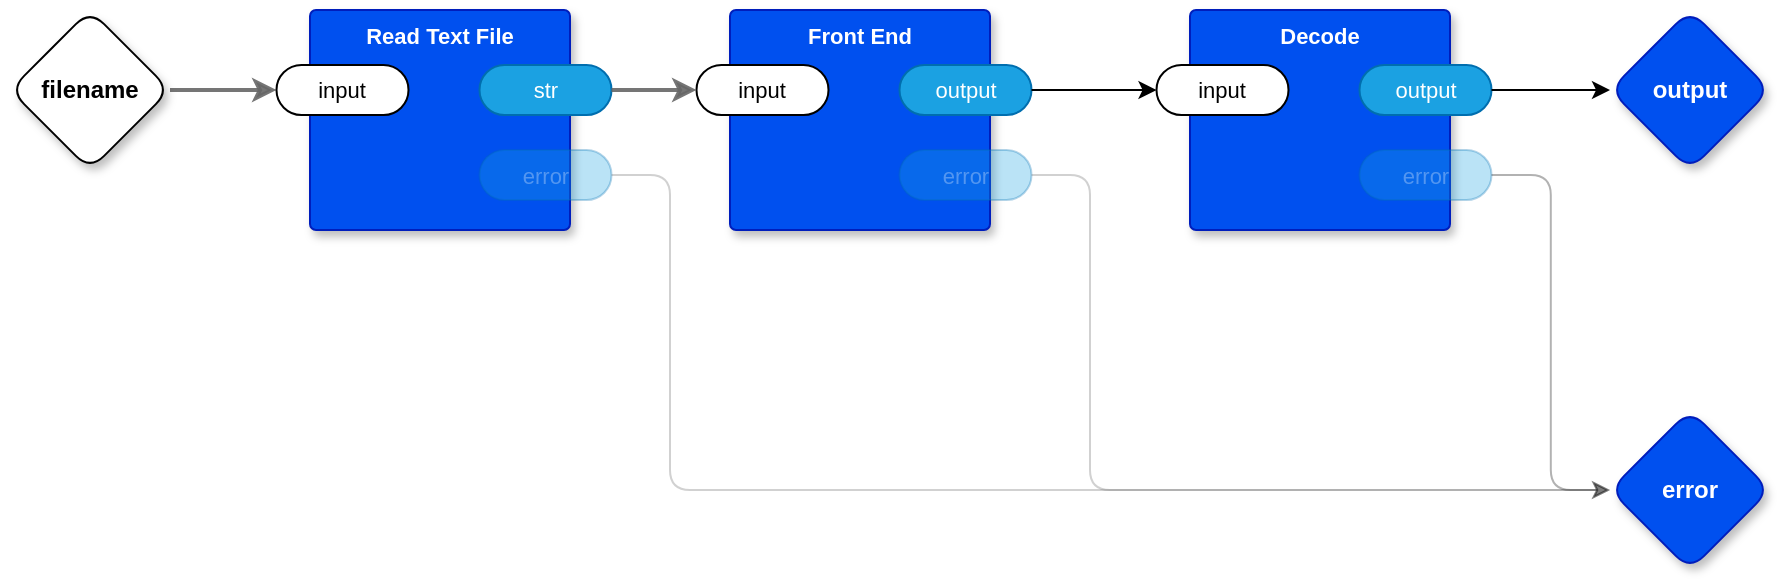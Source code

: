 <mxfile version="21.6.8" type="device" pages="13">
  <diagram id="4kLP1CQ5fGZEGZqcJPXK" name="main">
    <mxGraphModel dx="959" dy="714" grid="1" gridSize="10" guides="1" tooltips="1" connect="1" arrows="1" fold="1" page="1" pageScale="1" pageWidth="1100" pageHeight="850" math="0" shadow="0">
      <root>
        <mxCell id="0" />
        <mxCell id="1" parent="0" />
        <mxCell id="ktnWLzaqQRTpJe-lmtFL-1" value="Front End" style="rounded=1;whiteSpace=wrap;html=1;sketch=0;container=1;recursiveResize=0;verticalAlign=top;arcSize=6;fontStyle=1;autosize=0;points=[];absoluteArcSize=1;shadow=1;strokeColor=#001DBC;fillColor=#0050ef;fontColor=#ffffff;fontFamily=Helvetica;fontSize=11;" parent="1" vertex="1">
          <mxGeometry x="400" y="200" width="130" height="110" as="geometry">
            <mxRectangle x="-98" y="-1230" width="99" height="26" as="alternateBounds" />
          </mxGeometry>
        </mxCell>
        <mxCell id="ktnWLzaqQRTpJe-lmtFL-2" value="input" style="rounded=1;whiteSpace=wrap;html=1;sketch=0;points=[[0,0.5,0,0,0],[1,0.5,0,0,0]];arcSize=50;fontFamily=Helvetica;fontSize=11;fontColor=default;" parent="ktnWLzaqQRTpJe-lmtFL-1" vertex="1">
          <mxGeometry x="-16.75" y="27.5" width="66" height="25" as="geometry" />
        </mxCell>
        <mxCell id="ktnWLzaqQRTpJe-lmtFL-3" value="output" style="rounded=1;whiteSpace=wrap;html=1;sketch=0;points=[[0,0.5,0,0,0],[1,0.5,0,0,0]];fillColor=#1ba1e2;fontColor=#ffffff;strokeColor=#006EAF;arcSize=50;fontFamily=Helvetica;fontSize=11;" parent="ktnWLzaqQRTpJe-lmtFL-1" vertex="1">
          <mxGeometry x="84.75" y="27.5" width="66" height="25" as="geometry" />
        </mxCell>
        <mxCell id="ktnWLzaqQRTpJe-lmtFL-4" value="error" style="rounded=1;whiteSpace=wrap;html=1;sketch=0;points=[[0,0.5,0,0,0],[1,0.5,0,0,0]];fillColor=#1ba1e2;fontColor=#ffffff;strokeColor=#006EAF;arcSize=50;fontFamily=Helvetica;fontSize=11;textOpacity=30;opacity=30;" parent="ktnWLzaqQRTpJe-lmtFL-1" vertex="1">
          <mxGeometry x="84.75" y="70" width="66" height="25" as="geometry" />
        </mxCell>
        <mxCell id="oI4YVOpOMA967RI5oI5M-6" style="edgeStyle=orthogonalEdgeStyle;shape=connector;rounded=1;jumpStyle=arc;orthogonalLoop=1;jettySize=auto;html=1;exitX=1;exitY=0.5;exitDx=0;exitDy=0;exitPerimeter=0;labelBackgroundColor=default;strokeColor=#666666;strokeWidth=2;fontFamily=Helvetica;fontSize=11;fontColor=default;endArrow=classic;fillColor=#f5f5f5;opacity=90;" parent="1" source="ktnWLzaqQRTpJe-lmtFL-10" target="oI4YVOpOMA967RI5oI5M-3" edge="1">
          <mxGeometry relative="1" as="geometry" />
        </mxCell>
        <mxCell id="ktnWLzaqQRTpJe-lmtFL-10" value="filename" style="rhombus;whiteSpace=wrap;html=1;rounded=1;fontStyle=1;glass=0;sketch=0;fontSize=12;points=[[0,0.5,0,0,0],[0.5,0,0,0,0],[0.5,1,0,0,0],[1,0.5,0,0,0]];shadow=1;fontFamily=Helvetica;fontColor=default;" parent="1" vertex="1">
          <mxGeometry x="40" y="200" width="80" height="80" as="geometry" />
        </mxCell>
        <mxCell id="ktnWLzaqQRTpJe-lmtFL-11" value="output" style="rhombus;whiteSpace=wrap;html=1;rounded=1;fillColor=#0050ef;fontColor=#ffffff;strokeColor=#001DBC;fontStyle=1;glass=0;sketch=0;fontSize=12;points=[[0,0.5,0,0,0],[0.5,0,0,0,0],[0.5,1,0,0,0],[1,0.5,0,0,0]];shadow=1;fontFamily=Helvetica;" parent="1" vertex="1">
          <mxGeometry x="840" y="200" width="80" height="80" as="geometry" />
        </mxCell>
        <mxCell id="ktnWLzaqQRTpJe-lmtFL-14" value="error" style="rhombus;whiteSpace=wrap;html=1;rounded=1;fillColor=#0050ef;fontColor=#ffffff;strokeColor=#001DBC;fontStyle=1;glass=0;sketch=0;fontSize=12;points=[[0,0.5,0,0,0],[0.5,0,0,0,0],[0.5,1,0,0,0],[1,0.5,0,0,0]];shadow=1;fontFamily=Helvetica;" parent="1" vertex="1">
          <mxGeometry x="840" y="400" width="80" height="80" as="geometry" />
        </mxCell>
        <mxCell id="oI4YVOpOMA967RI5oI5M-1" style="edgeStyle=orthogonalEdgeStyle;shape=connector;rounded=1;jumpStyle=arc;orthogonalLoop=1;jettySize=auto;html=1;exitX=1;exitY=0.5;exitDx=0;exitDy=0;exitPerimeter=0;entryX=0;entryY=0.5;entryDx=0;entryDy=0;entryPerimeter=0;labelBackgroundColor=default;strokeColor=#666666;strokeWidth=1;fontFamily=Helvetica;fontSize=11;fontColor=default;endArrow=classic;fillColor=#f5f5f5;opacity=30;" parent="1" source="ktnWLzaqQRTpJe-lmtFL-4" target="ktnWLzaqQRTpJe-lmtFL-14" edge="1">
          <mxGeometry relative="1" as="geometry">
            <Array as="points">
              <mxPoint x="580" y="283" />
              <mxPoint x="580" y="440" />
            </Array>
          </mxGeometry>
        </mxCell>
        <mxCell id="oI4YVOpOMA967RI5oI5M-2" value="Read Text File" style="rounded=1;whiteSpace=wrap;html=1;sketch=0;container=1;recursiveResize=0;verticalAlign=top;arcSize=6;fontStyle=1;autosize=0;points=[];absoluteArcSize=1;shadow=1;strokeColor=#001DBC;fillColor=#0050ef;fontColor=#ffffff;fontFamily=Helvetica;fontSize=11;" parent="1" vertex="1">
          <mxGeometry x="190" y="200" width="130" height="110" as="geometry">
            <mxRectangle x="-98" y="-1230" width="99" height="26" as="alternateBounds" />
          </mxGeometry>
        </mxCell>
        <mxCell id="oI4YVOpOMA967RI5oI5M-3" value="input" style="rounded=1;whiteSpace=wrap;html=1;sketch=0;points=[[0,0.5,0,0,0],[1,0.5,0,0,0]];arcSize=50;fontFamily=Helvetica;fontSize=11;fontColor=default;" parent="oI4YVOpOMA967RI5oI5M-2" vertex="1">
          <mxGeometry x="-16.75" y="27.5" width="66" height="25" as="geometry" />
        </mxCell>
        <mxCell id="oI4YVOpOMA967RI5oI5M-4" value="str" style="rounded=1;whiteSpace=wrap;html=1;sketch=0;points=[[0,0.5,0,0,0],[1,0.5,0,0,0]];fillColor=#1ba1e2;fontColor=#ffffff;strokeColor=#006EAF;arcSize=50;fontFamily=Helvetica;fontSize=11;" parent="oI4YVOpOMA967RI5oI5M-2" vertex="1">
          <mxGeometry x="84.75" y="27.5" width="66" height="25" as="geometry" />
        </mxCell>
        <mxCell id="oI4YVOpOMA967RI5oI5M-5" value="error" style="rounded=1;whiteSpace=wrap;html=1;sketch=0;points=[[0,0.5,0,0,0],[1,0.5,0,0,0]];fillColor=#1ba1e2;fontColor=#ffffff;strokeColor=#006EAF;arcSize=50;fontFamily=Helvetica;fontSize=11;textOpacity=30;opacity=30;" parent="oI4YVOpOMA967RI5oI5M-2" vertex="1">
          <mxGeometry x="84.75" y="70" width="66" height="25" as="geometry" />
        </mxCell>
        <mxCell id="oI4YVOpOMA967RI5oI5M-7" style="edgeStyle=orthogonalEdgeStyle;shape=connector;rounded=1;jumpStyle=arc;orthogonalLoop=1;jettySize=auto;html=1;exitX=1;exitY=0.5;exitDx=0;exitDy=0;exitPerimeter=0;entryX=0;entryY=0.5;entryDx=0;entryDy=0;entryPerimeter=0;labelBackgroundColor=default;strokeColor=#666666;strokeWidth=2;fontFamily=Helvetica;fontSize=11;fontColor=default;endArrow=classic;fillColor=#f5f5f5;opacity=90;" parent="1" source="oI4YVOpOMA967RI5oI5M-4" target="ktnWLzaqQRTpJe-lmtFL-2" edge="1">
          <mxGeometry relative="1" as="geometry" />
        </mxCell>
        <mxCell id="oI4YVOpOMA967RI5oI5M-8" style="edgeStyle=orthogonalEdgeStyle;shape=connector;rounded=1;jumpStyle=arc;orthogonalLoop=1;jettySize=auto;html=1;exitX=1;exitY=0.5;exitDx=0;exitDy=0;exitPerimeter=0;labelBackgroundColor=default;strokeColor=#666666;strokeWidth=1;fontFamily=Helvetica;fontSize=11;fontColor=default;endArrow=classic;fillColor=#f5f5f5;opacity=30;" parent="1" source="oI4YVOpOMA967RI5oI5M-5" target="ktnWLzaqQRTpJe-lmtFL-14" edge="1">
          <mxGeometry relative="1" as="geometry">
            <Array as="points">
              <mxPoint x="370" y="283" />
              <mxPoint x="370" y="440" />
            </Array>
          </mxGeometry>
        </mxCell>
        <mxCell id="Mn-UTSSXLI4pAckqNRu0-1" value="Decode" style="rounded=1;whiteSpace=wrap;html=1;sketch=0;container=1;recursiveResize=0;verticalAlign=top;arcSize=6;fontStyle=1;autosize=0;points=[];absoluteArcSize=1;shadow=1;strokeColor=#001DBC;fillColor=#0050ef;fontColor=#ffffff;fontFamily=Helvetica;fontSize=11;" vertex="1" parent="1">
          <mxGeometry x="630" y="200" width="130" height="110" as="geometry">
            <mxRectangle x="-98" y="-1230" width="99" height="26" as="alternateBounds" />
          </mxGeometry>
        </mxCell>
        <mxCell id="Mn-UTSSXLI4pAckqNRu0-2" value="input" style="rounded=1;whiteSpace=wrap;html=1;sketch=0;points=[[0,0.5,0,0,0],[1,0.5,0,0,0]];arcSize=50;fontFamily=Helvetica;fontSize=11;fontColor=default;" vertex="1" parent="Mn-UTSSXLI4pAckqNRu0-1">
          <mxGeometry x="-16.75" y="27.5" width="66" height="25" as="geometry" />
        </mxCell>
        <mxCell id="Mn-UTSSXLI4pAckqNRu0-3" value="output" style="rounded=1;whiteSpace=wrap;html=1;sketch=0;points=[[0,0.5,0,0,0],[1,0.5,0,0,0]];fillColor=#1ba1e2;fontColor=#ffffff;strokeColor=#006EAF;arcSize=50;fontFamily=Helvetica;fontSize=11;" vertex="1" parent="Mn-UTSSXLI4pAckqNRu0-1">
          <mxGeometry x="84.75" y="27.5" width="66" height="25" as="geometry" />
        </mxCell>
        <mxCell id="Mn-UTSSXLI4pAckqNRu0-4" value="error" style="rounded=1;whiteSpace=wrap;html=1;sketch=0;points=[[0,0.5,0,0,0],[1,0.5,0,0,0]];fillColor=#1ba1e2;fontColor=#ffffff;strokeColor=#006EAF;arcSize=50;fontFamily=Helvetica;fontSize=11;textOpacity=30;opacity=30;" vertex="1" parent="Mn-UTSSXLI4pAckqNRu0-1">
          <mxGeometry x="84.75" y="70" width="66" height="25" as="geometry" />
        </mxCell>
        <mxCell id="Mn-UTSSXLI4pAckqNRu0-5" style="edgeStyle=orthogonalEdgeStyle;rounded=0;orthogonalLoop=1;jettySize=auto;html=1;exitX=1;exitY=0.5;exitDx=0;exitDy=0;exitPerimeter=0;entryX=0;entryY=0.5;entryDx=0;entryDy=0;entryPerimeter=0;" edge="1" parent="1" source="ktnWLzaqQRTpJe-lmtFL-3" target="Mn-UTSSXLI4pAckqNRu0-2">
          <mxGeometry relative="1" as="geometry" />
        </mxCell>
        <mxCell id="Mn-UTSSXLI4pAckqNRu0-6" style="edgeStyle=orthogonalEdgeStyle;rounded=0;orthogonalLoop=1;jettySize=auto;html=1;exitX=1;exitY=0.5;exitDx=0;exitDy=0;exitPerimeter=0;" edge="1" parent="1" source="Mn-UTSSXLI4pAckqNRu0-3" target="ktnWLzaqQRTpJe-lmtFL-11">
          <mxGeometry relative="1" as="geometry" />
        </mxCell>
        <mxCell id="Mn-UTSSXLI4pAckqNRu0-7" style="edgeStyle=orthogonalEdgeStyle;rounded=1;orthogonalLoop=1;jettySize=auto;html=1;exitX=1;exitY=0.5;exitDx=0;exitDy=0;exitPerimeter=0;entryX=0;entryY=0.5;entryDx=0;entryDy=0;entryPerimeter=0;opacity=30;" edge="1" parent="1" source="Mn-UTSSXLI4pAckqNRu0-4" target="ktnWLzaqQRTpJe-lmtFL-14">
          <mxGeometry relative="1" as="geometry" />
        </mxCell>
      </root>
    </mxGraphModel>
  </diagram>
  <diagram name="Front End" id="kUMBsnL2j4c5Tn1bcCP0">
    <mxGraphModel dx="959" dy="714" grid="1" gridSize="10" guides="1" tooltips="1" connect="1" arrows="1" fold="1" page="1" pageScale="1" pageWidth="1100" pageHeight="850" math="0" shadow="0">
      <root>
        <mxCell id="mjcJCkPBHNxcI3mcE9Mi-0" />
        <mxCell id="mjcJCkPBHNxcI3mcE9Mi-1" parent="mjcJCkPBHNxcI3mcE9Mi-0" />
        <mxCell id="mjcJCkPBHNxcI3mcE9Mi-2" value="Delineate Words" style="rounded=1;whiteSpace=wrap;html=1;sketch=0;container=1;recursiveResize=0;verticalAlign=top;arcSize=6;fontStyle=0;autosize=0;points=[];absoluteArcSize=1;shadow=1;strokeColor=#001DBC;fillColor=#0050ef;fontColor=#ffffff;fontFamily=Helvetica;fontSize=11;" parent="mjcJCkPBHNxcI3mcE9Mi-1" vertex="1">
          <mxGeometry x="200" y="120" width="130" height="125" as="geometry">
            <mxRectangle x="-98" y="-1230" width="99" height="26" as="alternateBounds" />
          </mxGeometry>
        </mxCell>
        <mxCell id="mjcJCkPBHNxcI3mcE9Mi-3" value="input" style="rounded=1;whiteSpace=wrap;html=1;sketch=0;points=[[0,0.5,0,0,0],[1,0.5,0,0,0]];arcSize=50;fontFamily=Helvetica;fontSize=11;fontColor=default;" parent="mjcJCkPBHNxcI3mcE9Mi-2" vertex="1">
          <mxGeometry x="-18.75" y="40" width="66" height="25" as="geometry" />
        </mxCell>
        <mxCell id="mjcJCkPBHNxcI3mcE9Mi-4" value="output" style="rounded=1;whiteSpace=wrap;html=1;sketch=0;points=[[0,0.5,0,0,0],[1,0.5,0,0,0]];fillColor=#1ba1e2;fontColor=#ffffff;strokeColor=#006EAF;arcSize=50;fontFamily=Helvetica;fontSize=11;" parent="mjcJCkPBHNxcI3mcE9Mi-2" vertex="1">
          <mxGeometry x="82.75" y="40" width="66" height="25" as="geometry" />
        </mxCell>
        <mxCell id="mjcJCkPBHNxcI3mcE9Mi-5" value="error" style="rounded=1;whiteSpace=wrap;sketch=0;points=[[0,0.5,0,0,0],[1,0.5,0,0,0]];fillColor=#1ba1e2;fontColor=#ffffff;strokeColor=#006EAF;arcSize=50;fontFamily=Helvetica;fontSize=11;opacity=30;textOpacity=30;" parent="mjcJCkPBHNxcI3mcE9Mi-2" vertex="1">
          <mxGeometry x="82.75" y="82.5" width="66" height="25" as="geometry" />
        </mxCell>
        <mxCell id="mjcJCkPBHNxcI3mcE9Mi-6" style="edgeStyle=orthogonalEdgeStyle;shape=connector;rounded=1;orthogonalLoop=1;jettySize=auto;html=1;exitX=1;exitY=0.5;exitDx=0;exitDy=0;exitPerimeter=0;entryX=0;entryY=0.5;entryDx=0;entryDy=0;entryPerimeter=0;labelBackgroundColor=default;strokeColor=default;fontFamily=Helvetica;fontSize=11;fontColor=default;endArrow=classic;strokeWidth=2;" parent="mjcJCkPBHNxcI3mcE9Mi-1" source="mjcJCkPBHNxcI3mcE9Mi-7" target="mjcJCkPBHNxcI3mcE9Mi-3" edge="1">
          <mxGeometry relative="1" as="geometry" />
        </mxCell>
        <mxCell id="mjcJCkPBHNxcI3mcE9Mi-7" value="input" style="rhombus;whiteSpace=wrap;html=1;rounded=1;fontStyle=1;glass=0;sketch=0;fontSize=12;points=[[0,0.5,0,0,0],[0.5,0,0,0,0],[0.5,1,0,0,0],[1,0.5,0,0,0]];shadow=1;fontFamily=Helvetica;fontColor=default;" parent="mjcJCkPBHNxcI3mcE9Mi-1" vertex="1">
          <mxGeometry x="30" y="132.5" width="80" height="80" as="geometry" />
        </mxCell>
        <mxCell id="mjcJCkPBHNxcI3mcE9Mi-8" value="output" style="rhombus;whiteSpace=wrap;html=1;rounded=1;fillColor=#0050ef;fontColor=#ffffff;strokeColor=#001DBC;fontStyle=1;glass=0;sketch=0;fontSize=12;points=[[0,0.5,0,0,0],[0.5,0,0,0,0],[0.5,1,0,0,0],[1,0.5,0,0,0]];shadow=1;fontFamily=Helvetica;" parent="mjcJCkPBHNxcI3mcE9Mi-1" vertex="1">
          <mxGeometry x="720" y="132.5" width="80" height="80" as="geometry" />
        </mxCell>
        <mxCell id="mjcJCkPBHNxcI3mcE9Mi-9" value="error" style="rhombus;whiteSpace=wrap;html=1;rounded=1;fillColor=#0050ef;fontColor=#ffffff;strokeColor=#001DBC;fontStyle=1;glass=0;sketch=0;fontSize=12;points=[[0,0.5,0,0,0],[0.5,0,0,0,0],[0.5,1,0,0,0],[1,0.5,0,0,0]];shadow=1;fontFamily=Helvetica;" parent="mjcJCkPBHNxcI3mcE9Mi-1" vertex="1">
          <mxGeometry x="720" y="280" width="80" height="80" as="geometry" />
        </mxCell>
        <mxCell id="mjcJCkPBHNxcI3mcE9Mi-10" style="edgeStyle=orthogonalEdgeStyle;shape=connector;rounded=1;orthogonalLoop=1;jettySize=auto;html=1;exitX=1;exitY=0.5;exitDx=0;exitDy=0;exitPerimeter=0;entryX=0;entryY=0.5;entryDx=0;entryDy=0;entryPerimeter=0;labelBackgroundColor=default;strokeColor=default;fontFamily=Helvetica;fontSize=11;fontColor=default;endArrow=classic;opacity=30;" parent="mjcJCkPBHNxcI3mcE9Mi-1" source="mjcJCkPBHNxcI3mcE9Mi-5" target="mjcJCkPBHNxcI3mcE9Mi-9" edge="1">
          <mxGeometry relative="1" as="geometry">
            <Array as="points">
              <mxPoint x="400" y="215" />
              <mxPoint x="400" y="320" />
            </Array>
          </mxGeometry>
        </mxCell>
        <mxCell id="mjcJCkPBHNxcI3mcE9Mi-11" value="Escape Whitespace" style="rounded=1;whiteSpace=wrap;html=1;sketch=0;container=1;recursiveResize=0;verticalAlign=top;arcSize=6;fontStyle=0;autosize=0;points=[];absoluteArcSize=1;shadow=1;strokeColor=#001DBC;fillColor=#0050ef;fontColor=#ffffff;fontFamily=Helvetica;fontSize=11;" parent="mjcJCkPBHNxcI3mcE9Mi-1" vertex="1">
          <mxGeometry x="440" y="120" width="130" height="125" as="geometry">
            <mxRectangle x="-98" y="-1230" width="99" height="26" as="alternateBounds" />
          </mxGeometry>
        </mxCell>
        <mxCell id="mjcJCkPBHNxcI3mcE9Mi-12" value="input" style="rounded=1;whiteSpace=wrap;html=1;sketch=0;points=[[0,0.5,0,0,0],[1,0.5,0,0,0]];arcSize=50;fontFamily=Helvetica;fontSize=11;fontColor=default;" parent="mjcJCkPBHNxcI3mcE9Mi-11" vertex="1">
          <mxGeometry x="-18.75" y="40" width="66" height="25" as="geometry" />
        </mxCell>
        <mxCell id="mjcJCkPBHNxcI3mcE9Mi-13" value="output" style="rounded=1;whiteSpace=wrap;html=1;sketch=0;points=[[0,0.5,0,0,0],[1,0.5,0,0,0]];fillColor=#1ba1e2;fontColor=#ffffff;strokeColor=#006EAF;arcSize=50;fontFamily=Helvetica;fontSize=11;" parent="mjcJCkPBHNxcI3mcE9Mi-11" vertex="1">
          <mxGeometry x="82.75" y="40" width="66" height="25" as="geometry" />
        </mxCell>
        <mxCell id="mjcJCkPBHNxcI3mcE9Mi-14" value="error" style="rounded=1;whiteSpace=wrap;sketch=0;points=[[0,0.5,0,0,0],[1,0.5,0,0,0]];fillColor=#1ba1e2;fontColor=#ffffff;strokeColor=#006EAF;arcSize=50;fontFamily=Helvetica;fontSize=11;opacity=30;textOpacity=30;" parent="mjcJCkPBHNxcI3mcE9Mi-11" vertex="1">
          <mxGeometry x="82.75" y="82.5" width="66" height="25" as="geometry" />
        </mxCell>
        <mxCell id="mjcJCkPBHNxcI3mcE9Mi-15" style="edgeStyle=orthogonalEdgeStyle;shape=connector;rounded=1;jumpStyle=arc;orthogonalLoop=1;jettySize=auto;html=1;exitX=1;exitY=0.5;exitDx=0;exitDy=0;exitPerimeter=0;entryX=0;entryY=0.5;entryDx=0;entryDy=0;entryPerimeter=0;labelBackgroundColor=default;strokeColor=#666666;strokeWidth=1;fontFamily=Helvetica;fontSize=11;fontColor=default;endArrow=classic;fillColor=#f5f5f5;opacity=30;" parent="mjcJCkPBHNxcI3mcE9Mi-1" source="mjcJCkPBHNxcI3mcE9Mi-14" target="mjcJCkPBHNxcI3mcE9Mi-9" edge="1">
          <mxGeometry relative="1" as="geometry">
            <Array as="points">
              <mxPoint x="650" y="215" />
              <mxPoint x="650" y="320" />
            </Array>
          </mxGeometry>
        </mxCell>
        <mxCell id="YNyuZUHI9y_mjjZtR1pE-0" style="edgeStyle=orthogonalEdgeStyle;rounded=0;orthogonalLoop=1;jettySize=auto;html=1;exitX=1;exitY=0.5;exitDx=0;exitDy=0;exitPerimeter=0;entryX=0;entryY=0.5;entryDx=0;entryDy=0;entryPerimeter=0;" edge="1" parent="mjcJCkPBHNxcI3mcE9Mi-1" source="mjcJCkPBHNxcI3mcE9Mi-4" target="mjcJCkPBHNxcI3mcE9Mi-12">
          <mxGeometry relative="1" as="geometry" />
        </mxCell>
        <mxCell id="YNyuZUHI9y_mjjZtR1pE-1" style="edgeStyle=orthogonalEdgeStyle;rounded=0;orthogonalLoop=1;jettySize=auto;html=1;exitX=1;exitY=0.5;exitDx=0;exitDy=0;exitPerimeter=0;" edge="1" parent="mjcJCkPBHNxcI3mcE9Mi-1" source="mjcJCkPBHNxcI3mcE9Mi-13" target="mjcJCkPBHNxcI3mcE9Mi-8">
          <mxGeometry relative="1" as="geometry" />
        </mxCell>
      </root>
    </mxGraphModel>
  </diagram>
  <diagram name="Delineate Words" id="bQqxzNrh6snujHWrYJ7h">
    <mxGraphModel dx="959" dy="714" grid="1" gridSize="10" guides="1" tooltips="1" connect="1" arrows="1" fold="1" page="1" pageScale="1" pageWidth="1100" pageHeight="850" math="0" shadow="0">
      <root>
        <mxCell id="0" />
        <mxCell id="1" parent="0" />
        <mxCell id="E-8Fjy82ShpBzeYeJ2BI-3" value="output" style="rhombus;whiteSpace=wrap;html=1;rounded=1;fillColor=#0050ef;fontColor=#ffffff;strokeColor=#001DBC;fontStyle=1;glass=0;sketch=0;fontSize=12;points=[[0,0.5,0,0,0],[0.5,0,0,0,0],[0.5,1,0,0,0],[1,0.5,0,0,0]];shadow=1;" parent="1" vertex="1">
          <mxGeometry x="735" y="342.5" width="80" height="80" as="geometry" />
        </mxCell>
        <mxCell id="E-8Fjy82ShpBzeYeJ2BI-6" value="Transpiler" style="rounded=1;whiteSpace=wrap;html=1;sketch=0;container=1;recursiveResize=0;verticalAlign=top;arcSize=6;fontStyle=1;autosize=0;points=[];absoluteArcSize=1;shadow=1;strokeColor=#001DBC;fillColor=#0050ef;fontColor=#ffffff;" parent="1" vertex="1">
          <mxGeometry x="455" y="240" width="130" height="210" as="geometry">
            <mxRectangle x="-98" y="-1230" width="99" height="26" as="alternateBounds" />
          </mxGeometry>
        </mxCell>
        <mxCell id="E-8Fjy82ShpBzeYeJ2BI-10" value="grammarfn" style="rounded=1;whiteSpace=wrap;html=1;sketch=0;points=[[0,0.5,0,0,0],[1,0.5,0,0,0]];arcSize=50;" parent="E-8Fjy82ShpBzeYeJ2BI-6" vertex="1">
          <mxGeometry x="-20" y="77.5" width="66" height="25" as="geometry" />
        </mxCell>
        <mxCell id="E-8Fjy82ShpBzeYeJ2BI-11" value="semanticsfn" style="rounded=1;whiteSpace=wrap;html=1;sketch=0;points=[[0,0.5,0,0,0],[1,0.5,0,0,0]];arcSize=50;" parent="E-8Fjy82ShpBzeYeJ2BI-6" vertex="1">
          <mxGeometry x="-20" y="110" width="66" height="25" as="geometry" />
        </mxCell>
        <mxCell id="E-8Fjy82ShpBzeYeJ2BI-18" value="grammar name" style="rounded=1;whiteSpace=wrap;html=1;sketch=0;points=[[0,0.5,0,0,0],[1,0.5,0,0,0]];arcSize=50;" parent="E-8Fjy82ShpBzeYeJ2BI-6" vertex="1">
          <mxGeometry x="-20" y="40" width="100" height="25" as="geometry" />
        </mxCell>
        <mxCell id="E-8Fjy82ShpBzeYeJ2BI-20" value="input" style="rounded=1;whiteSpace=wrap;html=1;sketch=0;points=[[0,0.5,0,0,0],[1,0.5,0,0,0]];arcSize=50;" parent="E-8Fjy82ShpBzeYeJ2BI-6" vertex="1">
          <mxGeometry x="-20" y="150" width="66" height="25" as="geometry" />
        </mxCell>
        <mxCell id="E-8Fjy82ShpBzeYeJ2BI-8" value="output" style="rounded=1;whiteSpace=wrap;html=1;sketch=0;points=[[0,0.5,0,0,0],[1,0.5,0,0,0]];fillColor=#1ba1e2;fontColor=#ffffff;strokeColor=#006EAF;arcSize=50;" parent="E-8Fjy82ShpBzeYeJ2BI-6" vertex="1">
          <mxGeometry x="90" y="130" width="66" height="25" as="geometry" />
        </mxCell>
        <mxCell id="E-8Fjy82ShpBzeYeJ2BI-9" value="error" style="rounded=1;whiteSpace=wrap;html=1;sketch=0;points=[[0,0.5,0,0,0],[1,0.5,0,0,0]];fillColor=#1ba1e2;fontColor=#ffffff;strokeColor=#006EAF;arcSize=50;opacity=30;textOpacity=30;" parent="E-8Fjy82ShpBzeYeJ2BI-6" vertex="1">
          <mxGeometry x="90" y="172.5" width="66" height="25" as="geometry" />
        </mxCell>
        <mxCell id="E-8Fjy82ShpBzeYeJ2BI-15" style="edgeStyle=orthogonalEdgeStyle;shape=connector;rounded=1;orthogonalLoop=1;jettySize=auto;html=1;exitX=1;exitY=0.5;exitDx=0;exitDy=0;exitPerimeter=0;entryX=0;entryY=0.5;entryDx=0;entryDy=0;entryPerimeter=0;labelBackgroundColor=default;strokeColor=default;fontFamily=Helvetica;fontSize=11;fontColor=default;endArrow=classic;strokeWidth=2;" parent="1" source="E-8Fjy82ShpBzeYeJ2BI-8" target="E-8Fjy82ShpBzeYeJ2BI-3" edge="1">
          <mxGeometry relative="1" as="geometry" />
        </mxCell>
        <mxCell id="E-8Fjy82ShpBzeYeJ2BI-16" value="error" style="rhombus;whiteSpace=wrap;html=1;rounded=1;fillColor=#0050ef;fontColor=#ffffff;strokeColor=#001DBC;fontStyle=1;glass=0;sketch=0;fontSize=12;points=[[0,0.5,0,0,0],[0.5,0,0,0,0],[0.5,1,0,0,0],[1,0.5,0,0,0]];shadow=1;" parent="1" vertex="1">
          <mxGeometry x="735" y="450" width="80" height="80" as="geometry" />
        </mxCell>
        <mxCell id="E-8Fjy82ShpBzeYeJ2BI-17" style="edgeStyle=orthogonalEdgeStyle;shape=connector;rounded=1;orthogonalLoop=1;jettySize=auto;html=1;exitX=1;exitY=0.5;exitDx=0;exitDy=0;exitPerimeter=0;entryX=0;entryY=0.5;entryDx=0;entryDy=0;entryPerimeter=0;labelBackgroundColor=default;strokeColor=#666666;fontFamily=Helvetica;fontSize=11;fontColor=default;endArrow=classic;strokeWidth=1;fillColor=#f5f5f5;opacity=30;" parent="1" source="E-8Fjy82ShpBzeYeJ2BI-9" target="E-8Fjy82ShpBzeYeJ2BI-16" edge="1">
          <mxGeometry relative="1" as="geometry" />
        </mxCell>
        <mxCell id="E-8Fjy82ShpBzeYeJ2BI-22" style="edgeStyle=orthogonalEdgeStyle;shape=connector;rounded=1;orthogonalLoop=1;jettySize=auto;html=1;exitX=1;exitY=0.5;exitDx=0;exitDy=0;exitPerimeter=0;entryX=0;entryY=0.5;entryDx=0;entryDy=0;entryPerimeter=0;labelBackgroundColor=default;strokeColor=default;fontFamily=Helvetica;fontSize=11;fontColor=default;endArrow=classic;strokeWidth=2;" parent="1" source="E-8Fjy82ShpBzeYeJ2BI-21" target="E-8Fjy82ShpBzeYeJ2BI-20" edge="1">
          <mxGeometry relative="1" as="geometry">
            <Array as="points">
              <mxPoint x="405" y="560" />
              <mxPoint x="405" y="403" />
            </Array>
          </mxGeometry>
        </mxCell>
        <mxCell id="4SGnH1pEs3Wpi4k8Rmys-13" style="edgeStyle=orthogonalEdgeStyle;shape=connector;rounded=1;jumpStyle=arc;orthogonalLoop=1;jettySize=auto;html=1;exitX=1;exitY=0.5;exitDx=0;exitDy=0;exitPerimeter=0;entryX=0;entryY=0.5;entryDx=0;entryDy=0;entryPerimeter=0;labelBackgroundColor=default;strokeColor=#666666;strokeWidth=1;fontFamily=Helvetica;fontSize=11;fontColor=default;endArrow=classic;fillColor=#f5f5f5;opacity=30;" parent="1" source="E-8Fjy82ShpBzeYeJ2BI-21" target="4SGnH1pEs3Wpi4k8Rmys-2" edge="1">
          <mxGeometry relative="1" as="geometry" />
        </mxCell>
        <mxCell id="4SGnH1pEs3Wpi4k8Rmys-14" style="edgeStyle=orthogonalEdgeStyle;shape=connector;rounded=1;jumpStyle=arc;orthogonalLoop=1;jettySize=auto;html=1;exitX=1;exitY=0.5;exitDx=0;exitDy=0;exitPerimeter=0;entryX=0;entryY=0.5;entryDx=0;entryDy=0;entryPerimeter=0;labelBackgroundColor=default;strokeColor=#666666;strokeWidth=1;fontFamily=Helvetica;fontSize=11;fontColor=default;endArrow=classic;fillColor=#f5f5f5;opacity=30;" parent="1" source="E-8Fjy82ShpBzeYeJ2BI-21" target="4SGnH1pEs3Wpi4k8Rmys-5" edge="1">
          <mxGeometry relative="1" as="geometry" />
        </mxCell>
        <mxCell id="4SGnH1pEs3Wpi4k8Rmys-15" style="edgeStyle=orthogonalEdgeStyle;shape=connector;rounded=1;jumpStyle=arc;orthogonalLoop=1;jettySize=auto;html=1;exitX=1;exitY=0.5;exitDx=0;exitDy=0;exitPerimeter=0;entryX=0;entryY=0.5;entryDx=0;entryDy=0;entryPerimeter=0;labelBackgroundColor=default;strokeColor=#666666;strokeWidth=1;fontFamily=Helvetica;fontSize=11;fontColor=default;endArrow=classic;fillColor=#f5f5f5;opacity=30;" parent="1" source="E-8Fjy82ShpBzeYeJ2BI-21" target="4SGnH1pEs3Wpi4k8Rmys-8" edge="1">
          <mxGeometry relative="1" as="geometry" />
        </mxCell>
        <mxCell id="E-8Fjy82ShpBzeYeJ2BI-21" value="input" style="rhombus;whiteSpace=wrap;html=1;rounded=1;fontStyle=1;glass=0;sketch=0;fontSize=12;points=[[0,0.5,0,0,0],[0.5,0,0,0,0],[0.5,1,0,0,0],[1,0.5,0,0,0]];shadow=1;" parent="1" vertex="1">
          <mxGeometry y="520" width="80" height="80" as="geometry" />
        </mxCell>
        <mxCell id="4SGnH1pEs3Wpi4k8Rmys-1" value="&#39;Word&#39;" style="rounded=1;whiteSpace=wrap;html=1;sketch=0;container=1;recursiveResize=0;verticalAlign=top;arcSize=6;fontStyle=1;autosize=0;points=[];absoluteArcSize=1;shadow=1;strokeColor=#001DBC;fillColor=#0050ef;fontColor=#ffffff;fontFamily=Helvetica;fontSize=11;dashed=1;opacity=30;" parent="1" vertex="1">
          <mxGeometry x="200" y="180" width="130" height="70" as="geometry">
            <mxRectangle x="-98" y="-1230" width="99" height="26" as="alternateBounds" />
          </mxGeometry>
        </mxCell>
        <mxCell id="4SGnH1pEs3Wpi4k8Rmys-2" value="go" style="rounded=1;whiteSpace=wrap;html=1;sketch=0;points=[[0,0.5,0,0,0],[1,0.5,0,0,0]];arcSize=50;fontFamily=Helvetica;fontSize=11;fontColor=default;dashed=1;textOpacity=50;opacity=30;" parent="4SGnH1pEs3Wpi4k8Rmys-1" vertex="1">
          <mxGeometry x="-16.75" y="27.5" width="66" height="25" as="geometry" />
        </mxCell>
        <mxCell id="4SGnH1pEs3Wpi4k8Rmys-3" value="output" style="rounded=1;whiteSpace=wrap;html=1;sketch=0;points=[[0,0.5,0,0,0],[1,0.5,0,0,0]];fillColor=#1ba1e2;fontColor=#ffffff;strokeColor=#006EAF;arcSize=50;fontFamily=Helvetica;fontSize=11;opacity=30;" parent="4SGnH1pEs3Wpi4k8Rmys-1" vertex="1">
          <mxGeometry x="84.75" y="27.5" width="66" height="25" as="geometry" />
        </mxCell>
        <mxCell id="4SGnH1pEs3Wpi4k8Rmys-4" value="&#39;rt/word.ohm&#39;" style="rounded=1;whiteSpace=wrap;html=1;sketch=0;container=1;recursiveResize=0;verticalAlign=top;arcSize=6;fontStyle=1;autosize=0;points=[];absoluteArcSize=1;shadow=1;strokeColor=#001DBC;fillColor=#0050ef;fontColor=#ffffff;fontFamily=Helvetica;fontSize=11;dashed=1;opacity=30;" parent="1" vertex="1">
          <mxGeometry x="200" y="290" width="130" height="70" as="geometry">
            <mxRectangle x="-98" y="-1230" width="99" height="26" as="alternateBounds" />
          </mxGeometry>
        </mxCell>
        <mxCell id="4SGnH1pEs3Wpi4k8Rmys-5" value="go" style="rounded=1;whiteSpace=wrap;html=1;sketch=0;points=[[0,0.5,0,0,0],[1,0.5,0,0,0]];arcSize=50;fontFamily=Helvetica;fontSize=11;fontColor=default;dashed=1;textOpacity=50;opacity=30;" parent="4SGnH1pEs3Wpi4k8Rmys-4" vertex="1">
          <mxGeometry x="-16.75" y="27.5" width="66" height="25" as="geometry" />
        </mxCell>
        <mxCell id="4SGnH1pEs3Wpi4k8Rmys-6" value="output" style="rounded=1;whiteSpace=wrap;html=1;sketch=0;points=[[0,0.5,0,0,0],[1,0.5,0,0,0]];fillColor=#1ba1e2;fontColor=#ffffff;strokeColor=#006EAF;arcSize=50;fontFamily=Helvetica;fontSize=11;opacity=30;" parent="4SGnH1pEs3Wpi4k8Rmys-4" vertex="1">
          <mxGeometry x="84.75" y="27.5" width="66" height="25" as="geometry" />
        </mxCell>
        <mxCell id="4SGnH1pEs3Wpi4k8Rmys-7" value="&#39;rt/word.sem.js&#39;" style="rounded=1;whiteSpace=wrap;html=1;sketch=0;container=1;recursiveResize=0;verticalAlign=top;arcSize=6;fontStyle=1;autosize=0;points=[];absoluteArcSize=1;shadow=1;strokeColor=#001DBC;fillColor=#0050ef;fontColor=#ffffff;fontFamily=Helvetica;fontSize=11;dashed=1;opacity=30;" parent="1" vertex="1">
          <mxGeometry x="200" y="400" width="130" height="70" as="geometry">
            <mxRectangle x="-98" y="-1230" width="99" height="26" as="alternateBounds" />
          </mxGeometry>
        </mxCell>
        <mxCell id="4SGnH1pEs3Wpi4k8Rmys-8" value="go" style="rounded=1;whiteSpace=wrap;html=1;sketch=0;points=[[0,0.5,0,0,0],[1,0.5,0,0,0]];arcSize=50;fontFamily=Helvetica;fontSize=11;fontColor=default;dashed=1;textOpacity=50;opacity=30;" parent="4SGnH1pEs3Wpi4k8Rmys-7" vertex="1">
          <mxGeometry x="-16.75" y="27.5" width="66" height="25" as="geometry" />
        </mxCell>
        <mxCell id="4SGnH1pEs3Wpi4k8Rmys-9" value="output" style="rounded=1;whiteSpace=wrap;html=1;sketch=0;points=[[0,0.5,0,0,0],[1,0.5,0,0,0]];fillColor=#1ba1e2;fontColor=#ffffff;strokeColor=#006EAF;arcSize=50;fontFamily=Helvetica;fontSize=11;opacity=30;" parent="4SGnH1pEs3Wpi4k8Rmys-7" vertex="1">
          <mxGeometry x="84.75" y="27.5" width="66" height="25" as="geometry" />
        </mxCell>
        <mxCell id="4SGnH1pEs3Wpi4k8Rmys-10" style="edgeStyle=orthogonalEdgeStyle;shape=connector;rounded=1;jumpStyle=arc;orthogonalLoop=1;jettySize=auto;html=1;exitX=1;exitY=0.5;exitDx=0;exitDy=0;exitPerimeter=0;entryX=0;entryY=0.5;entryDx=0;entryDy=0;entryPerimeter=0;labelBackgroundColor=default;strokeColor=#666666;fontFamily=Helvetica;fontSize=11;fontColor=default;endArrow=classic;fillColor=#f5f5f5;strokeWidth=2;" parent="1" source="4SGnH1pEs3Wpi4k8Rmys-3" target="E-8Fjy82ShpBzeYeJ2BI-18" edge="1">
          <mxGeometry relative="1" as="geometry">
            <Array as="points">
              <mxPoint x="370" y="220" />
              <mxPoint x="370" y="293" />
            </Array>
          </mxGeometry>
        </mxCell>
        <mxCell id="4SGnH1pEs3Wpi4k8Rmys-11" style="edgeStyle=orthogonalEdgeStyle;shape=connector;rounded=1;jumpStyle=arc;orthogonalLoop=1;jettySize=auto;html=1;exitX=1;exitY=0.5;exitDx=0;exitDy=0;exitPerimeter=0;entryX=0;entryY=0.5;entryDx=0;entryDy=0;entryPerimeter=0;labelBackgroundColor=default;strokeColor=#666666;strokeWidth=2;fontFamily=Helvetica;fontSize=11;fontColor=default;endArrow=classic;fillColor=#f5f5f5;" parent="1" source="4SGnH1pEs3Wpi4k8Rmys-6" target="E-8Fjy82ShpBzeYeJ2BI-10" edge="1">
          <mxGeometry relative="1" as="geometry" />
        </mxCell>
        <mxCell id="4SGnH1pEs3Wpi4k8Rmys-12" style="edgeStyle=orthogonalEdgeStyle;shape=connector;rounded=1;jumpStyle=arc;orthogonalLoop=1;jettySize=auto;html=1;exitX=1;exitY=0.5;exitDx=0;exitDy=0;exitPerimeter=0;entryX=0;entryY=0.5;entryDx=0;entryDy=0;entryPerimeter=0;labelBackgroundColor=default;strokeColor=#666666;strokeWidth=2;fontFamily=Helvetica;fontSize=11;fontColor=default;endArrow=classic;fillColor=#f5f5f5;" parent="1" source="4SGnH1pEs3Wpi4k8Rmys-9" target="E-8Fjy82ShpBzeYeJ2BI-11" edge="1">
          <mxGeometry relative="1" as="geometry">
            <Array as="points">
              <mxPoint x="370" y="440" />
              <mxPoint x="370" y="363" />
            </Array>
          </mxGeometry>
        </mxCell>
      </root>
    </mxGraphModel>
  </diagram>
  <diagram id="wPnfEjJsx6Lufs8FBCYx" name="Escape Whitespace">
    <mxGraphModel dx="959" dy="1564" grid="1" gridSize="10" guides="1" tooltips="1" connect="1" arrows="1" fold="1" page="1" pageScale="1" pageWidth="1100" pageHeight="850" math="0" shadow="0">
      <root>
        <mxCell id="0" />
        <mxCell id="1" parent="0" />
        <mxCell id="MO5QSmLaWenYLMF9OALx-1" value="&#39;rt/escapes.rwr&#39;" style="rounded=1;whiteSpace=wrap;html=1;sketch=0;container=1;recursiveResize=0;verticalAlign=top;arcSize=6;fontStyle=1;autosize=0;points=[];absoluteArcSize=1;shadow=1;strokeColor=#001DBC;fillColor=#0050ef;fontColor=#ffffff;fontFamily=Helvetica;fontSize=11;dashed=1;opacity=30;" parent="1" vertex="1">
          <mxGeometry x="200" y="200" width="130" height="70" as="geometry">
            <mxRectangle x="-98" y="-1230" width="99" height="26" as="alternateBounds" />
          </mxGeometry>
        </mxCell>
        <mxCell id="MO5QSmLaWenYLMF9OALx-2" value="go" style="rounded=1;whiteSpace=wrap;html=1;sketch=0;points=[[0,0.5,0,0,0],[1,0.5,0,0,0]];arcSize=50;fontFamily=Helvetica;fontSize=11;fontColor=default;dashed=1;textOpacity=50;opacity=30;" parent="MO5QSmLaWenYLMF9OALx-1" vertex="1">
          <mxGeometry x="-16.75" y="27.5" width="66" height="25" as="geometry" />
        </mxCell>
        <mxCell id="MO5QSmLaWenYLMF9OALx-3" value="output" style="rounded=1;whiteSpace=wrap;html=1;sketch=0;points=[[0,0.5,0,0,0],[1,0.5,0,0,0]];fillColor=#1ba1e2;fontColor=#ffffff;strokeColor=#006EAF;arcSize=50;fontFamily=Helvetica;fontSize=11;opacity=30;" parent="MO5QSmLaWenYLMF9OALx-1" vertex="1">
          <mxGeometry x="84.75" y="27.5" width="66" height="25" as="geometry" />
        </mxCell>
        <mxCell id="MO5QSmLaWenYLMF9OALx-4" value="&#39;rt/escapes.ohm&#39;" style="rounded=1;whiteSpace=wrap;html=1;sketch=0;container=1;recursiveResize=0;verticalAlign=top;arcSize=6;fontStyle=1;autosize=0;points=[];absoluteArcSize=1;shadow=1;strokeColor=#001DBC;fillColor=#0050ef;fontColor=#ffffff;fontFamily=Helvetica;fontSize=11;dashed=1;opacity=30;" parent="1" vertex="1">
          <mxGeometry x="200" y="90" width="130" height="70" as="geometry">
            <mxRectangle x="-98" y="-1230" width="99" height="26" as="alternateBounds" />
          </mxGeometry>
        </mxCell>
        <mxCell id="MO5QSmLaWenYLMF9OALx-5" value="go" style="rounded=1;whiteSpace=wrap;html=1;sketch=0;points=[[0,0.5,0,0,0],[1,0.5,0,0,0]];arcSize=50;fontFamily=Helvetica;fontSize=11;fontColor=default;dashed=1;textOpacity=50;opacity=30;" parent="MO5QSmLaWenYLMF9OALx-4" vertex="1">
          <mxGeometry x="-16.75" y="27.5" width="66" height="25" as="geometry" />
        </mxCell>
        <mxCell id="MO5QSmLaWenYLMF9OALx-6" value="output" style="rounded=1;whiteSpace=wrap;html=1;sketch=0;points=[[0,0.5,0,0,0],[1,0.5,0,0,0]];fillColor=#1ba1e2;fontColor=#ffffff;strokeColor=#006EAF;arcSize=50;fontFamily=Helvetica;fontSize=11;opacity=30;" parent="MO5QSmLaWenYLMF9OALx-4" vertex="1">
          <mxGeometry x="84.75" y="27.5" width="66" height="25" as="geometry" />
        </mxCell>
        <mxCell id="MO5QSmLaWenYLMF9OALx-15" style="edgeStyle=orthogonalEdgeStyle;shape=connector;rounded=1;jumpStyle=arc;orthogonalLoop=1;jettySize=auto;html=1;exitX=1;exitY=0.5;exitDx=0;exitDy=0;exitPerimeter=0;entryX=0;entryY=0.5;entryDx=0;entryDy=0;entryPerimeter=0;labelBackgroundColor=default;strokeColor=#666666;strokeWidth=2;fontFamily=Helvetica;fontSize=11;fontColor=default;endArrow=classic;fillColor=#f5f5f5;opacity=90;" parent="1" source="MO5QSmLaWenYLMF9OALx-7" target="MO5QSmLaWenYLMF9OALx-14" edge="1">
          <mxGeometry relative="1" as="geometry" />
        </mxCell>
        <mxCell id="MO5QSmLaWenYLMF9OALx-18" style="edgeStyle=orthogonalEdgeStyle;shape=connector;rounded=1;jumpStyle=arc;orthogonalLoop=1;jettySize=auto;html=1;exitX=1;exitY=0.5;exitDx=0;exitDy=0;exitPerimeter=0;entryX=0;entryY=0.5;entryDx=0;entryDy=0;entryPerimeter=0;labelBackgroundColor=default;strokeColor=#666666;strokeWidth=1;fontFamily=Helvetica;fontSize=11;fontColor=default;endArrow=classic;fillColor=#f5f5f5;opacity=30;" parent="1" source="MO5QSmLaWenYLMF9OALx-7" target="MO5QSmLaWenYLMF9OALx-2" edge="1">
          <mxGeometry relative="1" as="geometry" />
        </mxCell>
        <mxCell id="MO5QSmLaWenYLMF9OALx-19" style="edgeStyle=orthogonalEdgeStyle;shape=connector;rounded=1;jumpStyle=arc;orthogonalLoop=1;jettySize=auto;html=1;exitX=1;exitY=0.5;exitDx=0;exitDy=0;exitPerimeter=0;entryX=0;entryY=0.5;entryDx=0;entryDy=0;entryPerimeter=0;labelBackgroundColor=default;strokeColor=#666666;strokeWidth=1;fontFamily=Helvetica;fontSize=11;fontColor=default;endArrow=classic;fillColor=#f5f5f5;opacity=30;" parent="1" source="MO5QSmLaWenYLMF9OALx-7" target="MO5QSmLaWenYLMF9OALx-5" edge="1">
          <mxGeometry relative="1" as="geometry" />
        </mxCell>
        <mxCell id="xLDSQKr-KN4CUEG1Sis8-7" style="edgeStyle=orthogonalEdgeStyle;shape=connector;rounded=1;jumpStyle=arc;orthogonalLoop=1;jettySize=auto;html=1;exitX=1;exitY=0.5;exitDx=0;exitDy=0;exitPerimeter=0;entryX=0;entryY=0.5;entryDx=0;entryDy=0;entryPerimeter=0;labelBackgroundColor=default;strokeColor=#666666;strokeWidth=1;fontFamily=Helvetica;fontSize=11;fontColor=default;endArrow=classic;fillColor=#f5f5f5;opacity=30;" parent="1" source="MO5QSmLaWenYLMF9OALx-7" target="xLDSQKr-KN4CUEG1Sis8-2" edge="1">
          <mxGeometry relative="1" as="geometry" />
        </mxCell>
        <mxCell id="MO5QSmLaWenYLMF9OALx-7" value="input" style="rhombus;whiteSpace=wrap;html=1;rounded=1;fontStyle=1;glass=0;sketch=0;fontSize=12;points=[[0,0.5,0,0,0],[0.5,0,0,0,0],[0.5,1,0,0,0],[1,0.5,0,0,0]];shadow=1;fontFamily=Helvetica;fontColor=default;" parent="1" vertex="1">
          <mxGeometry x="40" y="317.5" width="80" height="80" as="geometry" />
        </mxCell>
        <mxCell id="MO5QSmLaWenYLMF9OALx-8" value="output" style="rhombus;whiteSpace=wrap;html=1;rounded=1;fillColor=#0050ef;fontColor=#ffffff;strokeColor=#001DBC;fontStyle=1;glass=0;sketch=0;fontSize=12;points=[[0,0.5,0,0,0],[0.5,0,0,0,0],[0.5,1,0,0,0],[1,0.5,0,0,0]];shadow=1;fontFamily=Helvetica;" parent="1" vertex="1">
          <mxGeometry x="750" y="220" width="80" height="80" as="geometry" />
        </mxCell>
        <mxCell id="MO5QSmLaWenYLMF9OALx-9" value="Rewriter" style="rounded=1;whiteSpace=wrap;html=1;sketch=0;container=1;recursiveResize=0;verticalAlign=top;arcSize=6;fontStyle=1;autosize=0;points=[];absoluteArcSize=1;shadow=1;strokeColor=#001DBC;fillColor=#0050ef;fontColor=#ffffff;fontFamily=Helvetica;fontSize=11;" parent="1" vertex="1">
          <mxGeometry x="500" y="220" width="130" height="170" as="geometry">
            <mxRectangle x="-98" y="-1230" width="99" height="26" as="alternateBounds" />
          </mxGeometry>
        </mxCell>
        <mxCell id="MO5QSmLaWenYLMF9OALx-10" value="ohmfn" style="rounded=1;whiteSpace=wrap;html=1;sketch=0;points=[[0,0.5,0,0,0],[1,0.5,0,0,0]];arcSize=50;fontFamily=Helvetica;fontSize=11;fontColor=default;fontStyle=0" parent="MO5QSmLaWenYLMF9OALx-9" vertex="1">
          <mxGeometry x="-17" y="57.5" width="66" height="25" as="geometry" />
        </mxCell>
        <mxCell id="MO5QSmLaWenYLMF9OALx-11" value="output" style="rounded=1;whiteSpace=wrap;html=1;sketch=0;points=[[0,0.5,0,0,0],[1,0.5,0,0,0]];fillColor=#1ba1e2;fontColor=#ffffff;strokeColor=#006EAF;arcSize=50;fontFamily=Helvetica;fontSize=11;" parent="MO5QSmLaWenYLMF9OALx-9" vertex="1">
          <mxGeometry x="84.75" y="27.5" width="66" height="25" as="geometry" />
        </mxCell>
        <mxCell id="MO5QSmLaWenYLMF9OALx-12" value="error" style="rounded=1;whiteSpace=wrap;html=1;sketch=0;points=[[0,0.5,0,0,0],[1,0.5,0,0,0]];fillColor=#1ba1e2;fontColor=#ffffff;strokeColor=#006EAF;arcSize=50;fontFamily=Helvetica;fontSize=11;" parent="MO5QSmLaWenYLMF9OALx-9" vertex="1">
          <mxGeometry x="84.75" y="70" width="66" height="25" as="geometry" />
        </mxCell>
        <mxCell id="MO5QSmLaWenYLMF9OALx-13" value="rwrfn" style="rounded=1;whiteSpace=wrap;html=1;sketch=0;points=[[0,0.5,0,0,0],[1,0.5,0,0,0]];arcSize=50;fontFamily=Helvetica;fontSize=11;fontColor=default;" parent="MO5QSmLaWenYLMF9OALx-9" vertex="1">
          <mxGeometry x="-17" y="90" width="66" height="25" as="geometry" />
        </mxCell>
        <mxCell id="MO5QSmLaWenYLMF9OALx-14" value="input" style="rounded=1;whiteSpace=wrap;html=1;sketch=0;points=[[0,0.5,0,0,0],[1,0.5,0,0,0]];arcSize=50;fontFamily=Helvetica;fontSize=11;fontColor=default;" parent="MO5QSmLaWenYLMF9OALx-9" vertex="1">
          <mxGeometry x="-17" y="125" width="66" height="25" as="geometry" />
        </mxCell>
        <mxCell id="xLDSQKr-KN4CUEG1Sis8-5" value="grammar name" style="rounded=1;whiteSpace=wrap;html=1;sketch=0;points=[[0,0.5,0,0,0],[1,0.5,0,0,0]];arcSize=50;fontFamily=Helvetica;fontSize=11;fontColor=default;" parent="MO5QSmLaWenYLMF9OALx-9" vertex="1">
          <mxGeometry x="-16" y="27.5" width="66" height="25" as="geometry" />
        </mxCell>
        <mxCell id="MO5QSmLaWenYLMF9OALx-16" style="edgeStyle=orthogonalEdgeStyle;shape=connector;rounded=1;jumpStyle=arc;orthogonalLoop=1;jettySize=auto;html=1;exitX=1;exitY=0.5;exitDx=0;exitDy=0;exitPerimeter=0;entryX=0;entryY=0.5;entryDx=0;entryDy=0;entryPerimeter=0;labelBackgroundColor=default;strokeColor=#666666;strokeWidth=2;fontFamily=Helvetica;fontSize=11;fontColor=default;endArrow=classic;fillColor=#f5f5f5;opacity=90;" parent="1" source="MO5QSmLaWenYLMF9OALx-3" target="MO5QSmLaWenYLMF9OALx-13" edge="1">
          <mxGeometry relative="1" as="geometry" />
        </mxCell>
        <mxCell id="MO5QSmLaWenYLMF9OALx-17" style="edgeStyle=orthogonalEdgeStyle;shape=connector;rounded=1;jumpStyle=arc;orthogonalLoop=1;jettySize=auto;html=1;exitX=1;exitY=0.5;exitDx=0;exitDy=0;exitPerimeter=0;entryX=0;entryY=0.5;entryDx=0;entryDy=0;entryPerimeter=0;labelBackgroundColor=default;strokeColor=#666666;strokeWidth=2;fontFamily=Helvetica;fontSize=11;fontColor=default;endArrow=classic;fillColor=#f5f5f5;opacity=90;" parent="1" source="MO5QSmLaWenYLMF9OALx-6" target="MO5QSmLaWenYLMF9OALx-10" edge="1">
          <mxGeometry relative="1" as="geometry">
            <Array as="points">
              <mxPoint x="430" y="130" />
              <mxPoint x="430" y="290" />
            </Array>
          </mxGeometry>
        </mxCell>
        <mxCell id="MO5QSmLaWenYLMF9OALx-20" style="edgeStyle=orthogonalEdgeStyle;shape=connector;rounded=1;jumpStyle=arc;orthogonalLoop=1;jettySize=auto;html=1;exitX=1;exitY=0.5;exitDx=0;exitDy=0;exitPerimeter=0;entryX=0;entryY=0.5;entryDx=0;entryDy=0;entryPerimeter=0;labelBackgroundColor=default;strokeColor=#666666;strokeWidth=2;fontFamily=Helvetica;fontSize=11;fontColor=default;endArrow=classic;fillColor=#f5f5f5;opacity=90;" parent="1" source="MO5QSmLaWenYLMF9OALx-11" target="MO5QSmLaWenYLMF9OALx-8" edge="1">
          <mxGeometry relative="1" as="geometry" />
        </mxCell>
        <mxCell id="MO5QSmLaWenYLMF9OALx-21" value="error" style="rhombus;whiteSpace=wrap;html=1;rounded=1;fillColor=#0050ef;fontColor=#ffffff;strokeColor=#001DBC;fontStyle=1;glass=0;sketch=0;fontSize=12;points=[[0,0.5,0,0,0],[0.5,0,0,0,0],[0.5,1,0,0,0],[1,0.5,0,0,0]];shadow=1;fontFamily=Helvetica;" parent="1" vertex="1">
          <mxGeometry x="750" y="360" width="80" height="80" as="geometry" />
        </mxCell>
        <mxCell id="MO5QSmLaWenYLMF9OALx-22" style="edgeStyle=orthogonalEdgeStyle;shape=connector;rounded=1;jumpStyle=arc;orthogonalLoop=1;jettySize=auto;html=1;exitX=1;exitY=0.5;exitDx=0;exitDy=0;exitPerimeter=0;entryX=0;entryY=0.5;entryDx=0;entryDy=0;entryPerimeter=0;labelBackgroundColor=default;strokeColor=#666666;strokeWidth=2;fontFamily=Helvetica;fontSize=11;fontColor=default;endArrow=classic;fillColor=#f5f5f5;opacity=90;" parent="1" source="MO5QSmLaWenYLMF9OALx-12" target="MO5QSmLaWenYLMF9OALx-21" edge="1">
          <mxGeometry relative="1" as="geometry" />
        </mxCell>
        <mxCell id="xLDSQKr-KN4CUEG1Sis8-1" value="&#39;Escapes&#39;" style="rounded=1;whiteSpace=wrap;html=1;sketch=0;container=1;recursiveResize=0;verticalAlign=top;arcSize=6;fontStyle=1;autosize=0;points=[];absoluteArcSize=1;shadow=1;strokeColor=#001DBC;fillColor=#0050ef;fontColor=#ffffff;fontFamily=Helvetica;fontSize=11;dashed=1;opacity=30;" parent="1" vertex="1">
          <mxGeometry x="200" y="-20" width="130" height="70" as="geometry">
            <mxRectangle x="-98" y="-1230" width="99" height="26" as="alternateBounds" />
          </mxGeometry>
        </mxCell>
        <mxCell id="xLDSQKr-KN4CUEG1Sis8-2" value="go" style="rounded=1;whiteSpace=wrap;html=1;sketch=0;points=[[0,0.5,0,0,0],[1,0.5,0,0,0]];arcSize=50;fontFamily=Helvetica;fontSize=11;fontColor=default;dashed=1;textOpacity=50;opacity=30;" parent="xLDSQKr-KN4CUEG1Sis8-1" vertex="1">
          <mxGeometry x="-16.75" y="27.5" width="66" height="25" as="geometry" />
        </mxCell>
        <mxCell id="xLDSQKr-KN4CUEG1Sis8-3" value="output" style="rounded=1;whiteSpace=wrap;html=1;sketch=0;points=[[0,0.5,0,0,0],[1,0.5,0,0,0]];fillColor=#1ba1e2;fontColor=#ffffff;strokeColor=#006EAF;arcSize=50;fontFamily=Helvetica;fontSize=11;opacity=30;" parent="xLDSQKr-KN4CUEG1Sis8-1" vertex="1">
          <mxGeometry x="84.75" y="27.5" width="66" height="25" as="geometry" />
        </mxCell>
        <mxCell id="xLDSQKr-KN4CUEG1Sis8-6" style="edgeStyle=orthogonalEdgeStyle;shape=connector;rounded=1;jumpStyle=arc;orthogonalLoop=1;jettySize=auto;html=1;exitX=1;exitY=0.5;exitDx=0;exitDy=0;exitPerimeter=0;entryX=0;entryY=0.5;entryDx=0;entryDy=0;entryPerimeter=0;labelBackgroundColor=default;strokeColor=#666666;strokeWidth=2;fontFamily=Helvetica;fontSize=11;fontColor=default;endArrow=classic;fillColor=#f5f5f5;opacity=90;" parent="1" source="xLDSQKr-KN4CUEG1Sis8-3" target="xLDSQKr-KN4CUEG1Sis8-5" edge="1">
          <mxGeometry relative="1" as="geometry">
            <Array as="points">
              <mxPoint x="450" y="20" />
              <mxPoint x="450" y="260" />
            </Array>
          </mxGeometry>
        </mxCell>
      </root>
    </mxGraphModel>
  </diagram>
  <diagram id="5WgBjL_F9w2RPxImZP_J" name="Rewriter">
    <mxGraphModel dx="959" dy="714" grid="1" gridSize="10" guides="1" tooltips="1" connect="1" arrows="1" fold="1" page="1" pageScale="1" pageWidth="1100" pageHeight="850" math="0" shadow="0">
      <root>
        <mxCell id="0" />
        <mxCell id="1" parent="0" />
        <mxCell id="RbDll36hhXhUzsGkf7KC-1" value="output" style="rhombus;whiteSpace=wrap;html=1;rounded=1;fillColor=#0050ef;fontColor=#ffffff;strokeColor=#001DBC;fontStyle=1;glass=0;sketch=0;fontSize=12;points=[[0,0.5,0,0,0],[0.5,0,0,0,0],[0.5,1,0,0,0],[1,0.5,0,0,0]];shadow=1;" parent="1" vertex="1">
          <mxGeometry x="1520" y="310" width="80" height="80" as="geometry" />
        </mxCell>
        <mxCell id="RbDll36hhXhUzsGkf7KC-2" value="Transpiler" style="rounded=1;whiteSpace=wrap;html=1;sketch=0;container=1;recursiveResize=0;verticalAlign=top;arcSize=6;fontStyle=1;autosize=0;points=[];absoluteArcSize=1;shadow=1;strokeColor=#001DBC;fillColor=#0050ef;fontColor=#ffffff;" parent="1" vertex="1">
          <mxGeometry x="735" y="190" width="130" height="210" as="geometry">
            <mxRectangle x="-98" y="-1230" width="99" height="26" as="alternateBounds" />
          </mxGeometry>
        </mxCell>
        <mxCell id="RbDll36hhXhUzsGkf7KC-3" value="grammarfn" style="rounded=1;whiteSpace=wrap;html=1;sketch=0;points=[[0,0.5,0,0,0],[1,0.5,0,0,0]];arcSize=50;" parent="RbDll36hhXhUzsGkf7KC-2" vertex="1">
          <mxGeometry x="-20" y="77.5" width="66" height="25" as="geometry" />
        </mxCell>
        <mxCell id="RbDll36hhXhUzsGkf7KC-4" value="semanticsfn" style="rounded=1;whiteSpace=wrap;html=1;sketch=0;points=[[0,0.5,0,0,0],[1,0.5,0,0,0]];arcSize=50;" parent="RbDll36hhXhUzsGkf7KC-2" vertex="1">
          <mxGeometry x="-20" y="110" width="66" height="25" as="geometry" />
        </mxCell>
        <mxCell id="RbDll36hhXhUzsGkf7KC-5" value="grammar name" style="rounded=1;whiteSpace=wrap;html=1;sketch=0;points=[[0,0.5,0,0,0],[1,0.5,0,0,0]];arcSize=50;" parent="RbDll36hhXhUzsGkf7KC-2" vertex="1">
          <mxGeometry x="-20" y="40" width="100" height="25" as="geometry" />
        </mxCell>
        <mxCell id="RbDll36hhXhUzsGkf7KC-6" value="input" style="rounded=1;whiteSpace=wrap;html=1;sketch=0;points=[[0,0.5,0,0,0],[1,0.5,0,0,0]];arcSize=50;" parent="RbDll36hhXhUzsGkf7KC-2" vertex="1">
          <mxGeometry x="-20" y="150" width="66" height="25" as="geometry" />
        </mxCell>
        <mxCell id="RbDll36hhXhUzsGkf7KC-7" value="output" style="rounded=1;whiteSpace=wrap;html=1;sketch=0;points=[[0,0.5,0,0,0],[1,0.5,0,0,0]];fillColor=#1ba1e2;fontColor=#ffffff;strokeColor=#006EAF;arcSize=50;" parent="RbDll36hhXhUzsGkf7KC-2" vertex="1">
          <mxGeometry x="90" y="130" width="66" height="25" as="geometry" />
        </mxCell>
        <mxCell id="RbDll36hhXhUzsGkf7KC-8" value="error" style="rounded=1;whiteSpace=wrap;html=1;sketch=0;points=[[0,0.5,0,0,0],[1,0.5,0,0,0]];fillColor=#1ba1e2;fontColor=#ffffff;strokeColor=#006EAF;arcSize=50;opacity=30;textOpacity=30;" parent="RbDll36hhXhUzsGkf7KC-2" vertex="1">
          <mxGeometry x="90" y="172.5" width="66" height="25" as="geometry" />
        </mxCell>
        <mxCell id="RbDll36hhXhUzsGkf7KC-9" value="error" style="rhombus;whiteSpace=wrap;html=1;rounded=1;fillColor=#0050ef;fontColor=#ffffff;strokeColor=#001DBC;fontStyle=1;glass=0;sketch=0;fontSize=12;points=[[0,0.5,0,0,0],[0.5,0,0,0,0],[0.5,1,0,0,0],[1,0.5,0,0,0]];shadow=1;" parent="1" vertex="1">
          <mxGeometry x="1520" y="510" width="80" height="80" as="geometry" />
        </mxCell>
        <mxCell id="RbDll36hhXhUzsGkf7KC-10" style="edgeStyle=orthogonalEdgeStyle;shape=connector;rounded=1;jumpStyle=arc;orthogonalLoop=1;jettySize=auto;html=1;exitX=1;exitY=0.5;exitDx=0;exitDy=0;exitPerimeter=0;entryX=0;entryY=0.5;entryDx=0;entryDy=0;entryPerimeter=0;labelBackgroundColor=default;strokeColor=#666666;strokeWidth=1;fontFamily=Helvetica;fontSize=11;fontColor=default;endArrow=classic;fillColor=#f5f5f5;opacity=30;" parent="1" source="RbDll36hhXhUzsGkf7KC-17" target="RbDll36hhXhUzsGkf7KC-19" edge="1">
          <mxGeometry relative="1" as="geometry" />
        </mxCell>
        <mxCell id="RbDll36hhXhUzsGkf7KC-11" style="edgeStyle=orthogonalEdgeStyle;shape=connector;rounded=1;jumpStyle=arc;orthogonalLoop=1;jettySize=auto;html=1;exitX=1;exitY=0.5;exitDx=0;exitDy=0;exitPerimeter=0;entryX=0;entryY=0.5;entryDx=0;entryDy=0;entryPerimeter=0;labelBackgroundColor=default;strokeColor=#666666;strokeWidth=1;fontFamily=Helvetica;fontSize=11;fontColor=default;endArrow=classic;fillColor=#f5f5f5;opacity=30;" parent="1" source="RbDll36hhXhUzsGkf7KC-17" target="RbDll36hhXhUzsGkf7KC-22" edge="1">
          <mxGeometry relative="1" as="geometry" />
        </mxCell>
        <mxCell id="RbDll36hhXhUzsGkf7KC-12" style="edgeStyle=orthogonalEdgeStyle;shape=connector;rounded=1;jumpStyle=arc;orthogonalLoop=1;jettySize=auto;html=1;exitX=1;exitY=0.5;exitDx=0;exitDy=0;exitPerimeter=0;entryX=0;entryY=0.5;entryDx=0;entryDy=0;entryPerimeter=0;labelBackgroundColor=default;strokeColor=#666666;strokeWidth=1;fontFamily=Helvetica;fontSize=11;fontColor=default;endArrow=classic;fillColor=#f5f5f5;opacity=30;" parent="1" source="RbDll36hhXhUzsGkf7KC-17" target="RbDll36hhXhUzsGkf7KC-25" edge="1">
          <mxGeometry relative="1" as="geometry" />
        </mxCell>
        <mxCell id="RbDll36hhXhUzsGkf7KC-13" style="edgeStyle=orthogonalEdgeStyle;shape=connector;rounded=1;jumpStyle=arc;orthogonalLoop=1;jettySize=auto;html=1;exitX=1;exitY=0.5;exitDx=0;exitDy=0;exitPerimeter=0;entryX=0;entryY=0.5;entryDx=0;entryDy=0;entryPerimeter=0;labelBackgroundColor=default;strokeColor=#666666;strokeWidth=2;fontFamily=Helvetica;fontSize=11;fontColor=default;endArrow=classic;fillColor=#f5f5f5;opacity=90;" parent="1" source="RbDll36hhXhUzsGkf7KC-17" target="RbDll36hhXhUzsGkf7KC-34" edge="1">
          <mxGeometry relative="1" as="geometry">
            <Array as="points">
              <mxPoint x="950" y="80" />
              <mxPoint x="950" y="373" />
            </Array>
          </mxGeometry>
        </mxCell>
        <mxCell id="RbDll36hhXhUzsGkf7KC-17" value="input" style="rhombus;whiteSpace=wrap;html=1;rounded=1;fontStyle=1;glass=0;sketch=0;fontSize=12;points=[[0,0.5,0,0,0],[0.5,0,0,0,0],[0.5,1,0,0,0],[1,0.5,0,0,0]];shadow=1;" parent="1" vertex="1">
          <mxGeometry x="280" y="40" width="80" height="80" as="geometry" />
        </mxCell>
        <mxCell id="RbDll36hhXhUzsGkf7KC-18" value="&#39;RWR&#39;" style="rounded=1;whiteSpace=wrap;html=1;sketch=0;container=1;recursiveResize=0;verticalAlign=top;arcSize=6;fontStyle=1;autosize=0;points=[];absoluteArcSize=1;shadow=1;strokeColor=#001DBC;fillColor=#0050ef;fontColor=#ffffff;fontFamily=Helvetica;fontSize=11;dashed=1;opacity=30;" parent="1" vertex="1">
          <mxGeometry x="480" y="130" width="130" height="70" as="geometry">
            <mxRectangle x="-98" y="-1230" width="99" height="26" as="alternateBounds" />
          </mxGeometry>
        </mxCell>
        <mxCell id="RbDll36hhXhUzsGkf7KC-19" value="go" style="rounded=1;whiteSpace=wrap;html=1;sketch=0;points=[[0,0.5,0,0,0],[1,0.5,0,0,0]];arcSize=50;fontFamily=Helvetica;fontSize=11;fontColor=default;dashed=1;textOpacity=50;opacity=30;" parent="RbDll36hhXhUzsGkf7KC-18" vertex="1">
          <mxGeometry x="-16.75" y="27.5" width="66" height="25" as="geometry" />
        </mxCell>
        <mxCell id="RbDll36hhXhUzsGkf7KC-20" value="output" style="rounded=1;whiteSpace=wrap;html=1;sketch=0;points=[[0,0.5,0,0,0],[1,0.5,0,0,0]];fillColor=#1ba1e2;fontColor=#ffffff;strokeColor=#006EAF;arcSize=50;fontFamily=Helvetica;fontSize=11;opacity=30;" parent="RbDll36hhXhUzsGkf7KC-18" vertex="1">
          <mxGeometry x="84.75" y="27.5" width="66" height="25" as="geometry" />
        </mxCell>
        <mxCell id="RbDll36hhXhUzsGkf7KC-21" value="&#39;rwr/rwr.ohm&#39;" style="rounded=1;whiteSpace=wrap;html=1;sketch=0;container=1;recursiveResize=0;verticalAlign=top;arcSize=6;fontStyle=1;autosize=0;points=[];absoluteArcSize=1;shadow=1;strokeColor=#001DBC;fillColor=#0050ef;fontColor=#ffffff;fontFamily=Helvetica;fontSize=11;dashed=1;opacity=30;" parent="1" vertex="1">
          <mxGeometry x="480" y="240" width="130" height="70" as="geometry">
            <mxRectangle x="-98" y="-1230" width="99" height="26" as="alternateBounds" />
          </mxGeometry>
        </mxCell>
        <mxCell id="RbDll36hhXhUzsGkf7KC-22" value="go" style="rounded=1;whiteSpace=wrap;html=1;sketch=0;points=[[0,0.5,0,0,0],[1,0.5,0,0,0]];arcSize=50;fontFamily=Helvetica;fontSize=11;fontColor=default;dashed=1;textOpacity=50;opacity=30;" parent="RbDll36hhXhUzsGkf7KC-21" vertex="1">
          <mxGeometry x="-16.75" y="27.5" width="66" height="25" as="geometry" />
        </mxCell>
        <mxCell id="RbDll36hhXhUzsGkf7KC-23" value="output" style="rounded=1;whiteSpace=wrap;html=1;sketch=0;points=[[0,0.5,0,0,0],[1,0.5,0,0,0]];fillColor=#1ba1e2;fontColor=#ffffff;strokeColor=#006EAF;arcSize=50;fontFamily=Helvetica;fontSize=11;opacity=30;" parent="RbDll36hhXhUzsGkf7KC-21" vertex="1">
          <mxGeometry x="84.75" y="27.5" width="66" height="25" as="geometry" />
        </mxCell>
        <mxCell id="RbDll36hhXhUzsGkf7KC-24" value="&#39;rwr/rwr.sem.js&#39;" style="rounded=1;whiteSpace=wrap;html=1;sketch=0;container=1;recursiveResize=0;verticalAlign=top;arcSize=6;fontStyle=1;autosize=0;points=[];absoluteArcSize=1;shadow=1;strokeColor=#001DBC;fillColor=#0050ef;fontColor=#ffffff;fontFamily=Helvetica;fontSize=11;dashed=1;opacity=30;" parent="1" vertex="1">
          <mxGeometry x="480" y="350" width="130" height="70" as="geometry">
            <mxRectangle x="-98" y="-1230" width="99" height="26" as="alternateBounds" />
          </mxGeometry>
        </mxCell>
        <mxCell id="RbDll36hhXhUzsGkf7KC-25" value="go" style="rounded=1;whiteSpace=wrap;html=1;sketch=0;points=[[0,0.5,0,0,0],[1,0.5,0,0,0]];arcSize=50;fontFamily=Helvetica;fontSize=11;fontColor=default;dashed=1;textOpacity=50;opacity=30;" parent="RbDll36hhXhUzsGkf7KC-24" vertex="1">
          <mxGeometry x="-16.75" y="27.5" width="66" height="25" as="geometry" />
        </mxCell>
        <mxCell id="RbDll36hhXhUzsGkf7KC-26" value="output" style="rounded=1;whiteSpace=wrap;html=1;sketch=0;points=[[0,0.5,0,0,0],[1,0.5,0,0,0]];fillColor=#1ba1e2;fontColor=#ffffff;strokeColor=#006EAF;arcSize=50;fontFamily=Helvetica;fontSize=11;opacity=30;" parent="RbDll36hhXhUzsGkf7KC-24" vertex="1">
          <mxGeometry x="84.75" y="27.5" width="66" height="25" as="geometry" />
        </mxCell>
        <mxCell id="RbDll36hhXhUzsGkf7KC-27" style="edgeStyle=orthogonalEdgeStyle;shape=connector;rounded=1;jumpStyle=arc;orthogonalLoop=1;jettySize=auto;html=1;exitX=1;exitY=0.5;exitDx=0;exitDy=0;exitPerimeter=0;entryX=0;entryY=0.5;entryDx=0;entryDy=0;entryPerimeter=0;labelBackgroundColor=default;strokeColor=#666666;fontFamily=Helvetica;fontSize=11;fontColor=default;endArrow=classic;fillColor=#f5f5f5;strokeWidth=2;" parent="1" source="RbDll36hhXhUzsGkf7KC-20" target="RbDll36hhXhUzsGkf7KC-5" edge="1">
          <mxGeometry relative="1" as="geometry">
            <Array as="points">
              <mxPoint x="650" y="170" />
              <mxPoint x="650" y="243" />
            </Array>
          </mxGeometry>
        </mxCell>
        <mxCell id="RbDll36hhXhUzsGkf7KC-28" style="edgeStyle=orthogonalEdgeStyle;shape=connector;rounded=1;jumpStyle=arc;orthogonalLoop=1;jettySize=auto;html=1;exitX=1;exitY=0.5;exitDx=0;exitDy=0;exitPerimeter=0;entryX=0;entryY=0.5;entryDx=0;entryDy=0;entryPerimeter=0;labelBackgroundColor=default;strokeColor=#666666;strokeWidth=2;fontFamily=Helvetica;fontSize=11;fontColor=default;endArrow=classic;fillColor=#f5f5f5;" parent="1" source="RbDll36hhXhUzsGkf7KC-23" target="RbDll36hhXhUzsGkf7KC-3" edge="1">
          <mxGeometry relative="1" as="geometry" />
        </mxCell>
        <mxCell id="RbDll36hhXhUzsGkf7KC-29" style="edgeStyle=orthogonalEdgeStyle;shape=connector;rounded=1;jumpStyle=arc;orthogonalLoop=1;jettySize=auto;html=1;exitX=1;exitY=0.5;exitDx=0;exitDy=0;exitPerimeter=0;entryX=0;entryY=0.5;entryDx=0;entryDy=0;entryPerimeter=0;labelBackgroundColor=default;strokeColor=#666666;strokeWidth=2;fontFamily=Helvetica;fontSize=11;fontColor=default;endArrow=classic;fillColor=#f5f5f5;" parent="1" source="RbDll36hhXhUzsGkf7KC-26" target="RbDll36hhXhUzsGkf7KC-4" edge="1">
          <mxGeometry relative="1" as="geometry">
            <Array as="points">
              <mxPoint x="650" y="390" />
              <mxPoint x="650" y="313" />
            </Array>
          </mxGeometry>
        </mxCell>
        <mxCell id="RbDll36hhXhUzsGkf7KC-30" value="Transpiler" style="rounded=1;whiteSpace=wrap;html=1;sketch=0;container=1;recursiveResize=0;verticalAlign=top;arcSize=6;fontStyle=1;autosize=0;points=[];absoluteArcSize=1;shadow=1;strokeColor=#001DBC;fillColor=#0050ef;fontColor=#ffffff;" parent="1" vertex="1">
          <mxGeometry x="1250" y="210" width="130" height="210" as="geometry">
            <mxRectangle x="-98" y="-1230" width="99" height="26" as="alternateBounds" />
          </mxGeometry>
        </mxCell>
        <mxCell id="RbDll36hhXhUzsGkf7KC-31" value="grammarfn" style="rounded=1;whiteSpace=wrap;html=1;sketch=0;points=[[0,0.5,0,0,0],[1,0.5,0,0,0]];arcSize=50;" parent="RbDll36hhXhUzsGkf7KC-30" vertex="1">
          <mxGeometry x="-20" y="77.5" width="66" height="25" as="geometry" />
        </mxCell>
        <mxCell id="RbDll36hhXhUzsGkf7KC-32" value="semantics" style="rounded=1;whiteSpace=wrap;html=1;sketch=0;points=[[0,0.5,0,0,0],[1,0.5,0,0,0]];arcSize=50;" parent="RbDll36hhXhUzsGkf7KC-30" vertex="1">
          <mxGeometry x="-20" y="110" width="66" height="25" as="geometry" />
        </mxCell>
        <mxCell id="RbDll36hhXhUzsGkf7KC-33" value="grammar name" style="rounded=1;whiteSpace=wrap;html=1;sketch=0;points=[[0,0.5,0,0,0],[1,0.5,0,0,0]];arcSize=50;" parent="RbDll36hhXhUzsGkf7KC-30" vertex="1">
          <mxGeometry x="-20" y="40" width="100" height="25" as="geometry" />
        </mxCell>
        <mxCell id="RbDll36hhXhUzsGkf7KC-34" value="input" style="rounded=1;whiteSpace=wrap;html=1;sketch=0;points=[[0,0.5,0,0,0],[1,0.5,0,0,0]];arcSize=50;" parent="RbDll36hhXhUzsGkf7KC-30" vertex="1">
          <mxGeometry x="-20" y="150" width="66" height="25" as="geometry" />
        </mxCell>
        <mxCell id="RbDll36hhXhUzsGkf7KC-35" value="output" style="rounded=1;whiteSpace=wrap;html=1;sketch=0;points=[[0,0.5,0,0,0],[1,0.5,0,0,0]];fillColor=#1ba1e2;fontColor=#ffffff;strokeColor=#006EAF;arcSize=50;" parent="RbDll36hhXhUzsGkf7KC-30" vertex="1">
          <mxGeometry x="90" y="130" width="66" height="25" as="geometry" />
        </mxCell>
        <mxCell id="RbDll36hhXhUzsGkf7KC-36" value="error" style="rounded=1;whiteSpace=wrap;html=1;sketch=0;points=[[0,0.5,0,0,0],[1,0.5,0,0,0]];fillColor=#1ba1e2;fontColor=#ffffff;strokeColor=#006EAF;arcSize=50;opacity=30;textOpacity=30;" parent="RbDll36hhXhUzsGkf7KC-30" vertex="1">
          <mxGeometry x="90" y="172.5" width="66" height="25" as="geometry" />
        </mxCell>
        <mxCell id="RbDll36hhXhUzsGkf7KC-43" style="edgeStyle=orthogonalEdgeStyle;shape=connector;rounded=1;jumpStyle=arc;orthogonalLoop=1;jettySize=auto;html=1;exitX=1;exitY=0.5;exitDx=0;exitDy=0;exitPerimeter=0;entryX=0;entryY=0.5;entryDx=0;entryDy=0;entryPerimeter=0;labelBackgroundColor=default;strokeColor=#666666;fontFamily=Helvetica;fontSize=11;fontColor=default;endArrow=classic;fillColor=#f5f5f5;strokeWidth=2;" parent="1" source="RbDll36hhXhUzsGkf7KC-59" target="RbDll36hhXhUzsGkf7KC-33" edge="1">
          <mxGeometry relative="1" as="geometry">
            <Array as="points">
              <mxPoint x="1190" y="70" />
              <mxPoint x="1190" y="263" />
            </Array>
            <mxPoint x="1145.75" y="170" as="sourcePoint" />
          </mxGeometry>
        </mxCell>
        <mxCell id="RbDll36hhXhUzsGkf7KC-44" style="edgeStyle=orthogonalEdgeStyle;shape=connector;rounded=1;jumpStyle=arc;orthogonalLoop=1;jettySize=auto;html=1;exitX=1;exitY=0.5;exitDx=0;exitDy=0;exitPerimeter=0;entryX=0;entryY=0.5;entryDx=0;entryDy=0;entryPerimeter=0;labelBackgroundColor=default;strokeColor=#666666;strokeWidth=2;fontFamily=Helvetica;fontSize=11;fontColor=default;endArrow=classic;fillColor=#f5f5f5;" parent="1" source="WtJDleBU2pprhICr21Xl-1" target="RbDll36hhXhUzsGkf7KC-31" edge="1">
          <mxGeometry relative="1" as="geometry">
            <Array as="points">
              <mxPoint x="1170" y="165" />
              <mxPoint x="1170" y="300" />
            </Array>
          </mxGeometry>
        </mxCell>
        <mxCell id="RbDll36hhXhUzsGkf7KC-45" style="edgeStyle=orthogonalEdgeStyle;shape=connector;rounded=1;jumpStyle=arc;orthogonalLoop=1;jettySize=auto;html=1;exitX=1;exitY=0.5;exitDx=0;exitDy=0;exitPerimeter=0;labelBackgroundColor=default;strokeColor=#666666;strokeWidth=2;fontFamily=Helvetica;fontSize=11;fontColor=default;endArrow=classic;fillColor=#f5f5f5;opacity=90;" parent="1" source="RbDll36hhXhUzsGkf7KC-35" target="RbDll36hhXhUzsGkf7KC-1" edge="1">
          <mxGeometry relative="1" as="geometry" />
        </mxCell>
        <mxCell id="RbDll36hhXhUzsGkf7KC-46" style="edgeStyle=orthogonalEdgeStyle;shape=connector;rounded=1;jumpStyle=arc;orthogonalLoop=1;jettySize=auto;html=1;exitX=1;exitY=0.5;exitDx=0;exitDy=0;exitPerimeter=0;entryX=0;entryY=0.5;entryDx=0;entryDy=0;entryPerimeter=0;labelBackgroundColor=default;strokeColor=#666666;strokeWidth=1;fontFamily=Helvetica;fontSize=11;fontColor=default;endArrow=classic;fillColor=#f5f5f5;opacity=30;" parent="1" source="RbDll36hhXhUzsGkf7KC-36" target="RbDll36hhXhUzsGkf7KC-9" edge="1">
          <mxGeometry relative="1" as="geometry" />
        </mxCell>
        <mxCell id="RbDll36hhXhUzsGkf7KC-47" style="edgeStyle=orthogonalEdgeStyle;shape=connector;rounded=1;jumpStyle=arc;orthogonalLoop=1;jettySize=auto;html=1;exitX=1;exitY=0.5;exitDx=0;exitDy=0;exitPerimeter=0;entryX=0;entryY=0.5;entryDx=0;entryDy=0;entryPerimeter=0;labelBackgroundColor=default;strokeColor=#666666;strokeWidth=1;fontFamily=Helvetica;fontSize=11;fontColor=default;endArrow=classic;fillColor=#f5f5f5;opacity=30;" parent="1" source="RbDll36hhXhUzsGkf7KC-8" target="RbDll36hhXhUzsGkf7KC-9" edge="1">
          <mxGeometry relative="1" as="geometry">
            <Array as="points">
              <mxPoint x="950" y="375" />
              <mxPoint x="950" y="550" />
            </Array>
          </mxGeometry>
        </mxCell>
        <mxCell id="RbDll36hhXhUzsGkf7KC-48" style="edgeStyle=orthogonalEdgeStyle;shape=connector;rounded=1;jumpStyle=arc;orthogonalLoop=1;jettySize=auto;html=1;exitX=1;exitY=0.5;exitDx=0;exitDy=0;exitPerimeter=0;entryX=0;entryY=0.5;entryDx=0;entryDy=0;entryPerimeter=0;labelBackgroundColor=default;strokeColor=#666666;strokeWidth=2;fontFamily=Helvetica;fontSize=11;fontColor=default;endArrow=classic;fillColor=#f5f5f5;opacity=90;" parent="1" source="RbDll36hhXhUzsGkf7KC-7" target="RbDll36hhXhUzsGkf7KC-32" edge="1">
          <mxGeometry relative="1" as="geometry" />
        </mxCell>
        <mxCell id="RbDll36hhXhUzsGkf7KC-52" value="Read Text File" style="rounded=1;whiteSpace=wrap;html=1;sketch=0;container=1;recursiveResize=0;verticalAlign=top;arcSize=6;fontStyle=1;autosize=0;points=[];absoluteArcSize=1;shadow=1;strokeColor=#001DBC;fillColor=#0050ef;fontColor=#ffffff;fontFamily=Helvetica;fontSize=11;" parent="1" vertex="1">
          <mxGeometry x="480" y="470" width="130" height="110" as="geometry">
            <mxRectangle x="-98" y="-1230" width="99" height="26" as="alternateBounds" />
          </mxGeometry>
        </mxCell>
        <mxCell id="RbDll36hhXhUzsGkf7KC-53" value="input" style="rounded=1;whiteSpace=wrap;html=1;sketch=0;points=[[0,0.5,0,0,0],[1,0.5,0,0,0]];arcSize=50;fontFamily=Helvetica;fontSize=11;fontColor=default;" parent="RbDll36hhXhUzsGkf7KC-52" vertex="1">
          <mxGeometry x="-16.75" y="27.5" width="66" height="25" as="geometry" />
        </mxCell>
        <mxCell id="RbDll36hhXhUzsGkf7KC-54" value="str" style="rounded=1;whiteSpace=wrap;html=1;sketch=0;points=[[0,0.5,0,0,0],[1,0.5,0,0,0]];fillColor=#1ba1e2;fontColor=#ffffff;strokeColor=#006EAF;arcSize=50;fontFamily=Helvetica;fontSize=11;" parent="RbDll36hhXhUzsGkf7KC-52" vertex="1">
          <mxGeometry x="84.75" y="27.5" width="66" height="25" as="geometry" />
        </mxCell>
        <mxCell id="RbDll36hhXhUzsGkf7KC-55" value="error" style="rounded=1;whiteSpace=wrap;html=1;sketch=0;points=[[0,0.5,0,0,0],[1,0.5,0,0,0]];fillColor=#1ba1e2;fontColor=#ffffff;strokeColor=#006EAF;arcSize=50;fontFamily=Helvetica;fontSize=11;textOpacity=30;opacity=30;" parent="RbDll36hhXhUzsGkf7KC-52" vertex="1">
          <mxGeometry x="84.75" y="70" width="66" height="25" as="geometry" />
        </mxCell>
        <mxCell id="RbDll36hhXhUzsGkf7KC-56" style="edgeStyle=orthogonalEdgeStyle;shape=connector;rounded=1;jumpStyle=arc;orthogonalLoop=1;jettySize=auto;html=1;exitX=1;exitY=0.5;exitDx=0;exitDy=0;exitPerimeter=0;entryX=0;entryY=0.5;entryDx=0;entryDy=0;entryPerimeter=0;labelBackgroundColor=default;strokeColor=#666666;strokeWidth=2;fontFamily=Helvetica;fontSize=11;fontColor=default;endArrow=classic;fillColor=#f5f5f5;opacity=90;" parent="1" source="RbDll36hhXhUzsGkf7KC-54" target="RbDll36hhXhUzsGkf7KC-6" edge="1">
          <mxGeometry relative="1" as="geometry" />
        </mxCell>
        <mxCell id="RbDll36hhXhUzsGkf7KC-58" style="edgeStyle=orthogonalEdgeStyle;shape=connector;rounded=1;jumpStyle=arc;orthogonalLoop=1;jettySize=auto;html=1;exitX=1;exitY=0.5;exitDx=0;exitDy=0;exitPerimeter=0;entryX=0;entryY=0.5;entryDx=0;entryDy=0;entryPerimeter=0;labelBackgroundColor=default;strokeColor=#666666;strokeWidth=1;fontFamily=Helvetica;fontSize=11;fontColor=default;endArrow=classic;fillColor=#f5f5f5;opacity=30;" parent="1" source="RbDll36hhXhUzsGkf7KC-55" target="RbDll36hhXhUzsGkf7KC-9" edge="1">
          <mxGeometry relative="1" as="geometry" />
        </mxCell>
        <mxCell id="RbDll36hhXhUzsGkf7KC-59" value="grammar name" style="rhombus;whiteSpace=wrap;html=1;rounded=1;fontStyle=1;glass=0;sketch=0;fontSize=12;points=[[0,0.5,0,0,0],[0.5,0,0,0,0],[0.5,1,0,0,0],[1,0.5,0,0,0]];shadow=1;" parent="1" vertex="1">
          <mxGeometry x="1000" y="30" width="80" height="80" as="geometry" />
        </mxCell>
        <mxCell id="WtJDleBU2pprhICr21Xl-1" value="ohmfn" style="rhombus;whiteSpace=wrap;html=1;rounded=1;fontStyle=1;glass=0;sketch=0;fontSize=12;points=[[0,0.5,0,0,0],[0.5,0,0,0,0],[0.5,1,0,0,0],[1,0.5,0,0,0]];shadow=1;" parent="1" vertex="1">
          <mxGeometry x="1000" y="125" width="80" height="80" as="geometry" />
        </mxCell>
        <mxCell id="WtJDleBU2pprhICr21Xl-6" style="edgeStyle=orthogonalEdgeStyle;shape=connector;rounded=1;jumpStyle=arc;orthogonalLoop=1;jettySize=auto;html=1;exitX=1;exitY=0.5;exitDx=0;exitDy=0;exitPerimeter=0;labelBackgroundColor=default;strokeColor=#666666;strokeWidth=2;fontFamily=Helvetica;fontSize=11;fontColor=default;endArrow=classic;fillColor=#f5f5f5;opacity=90;" parent="1" source="WtJDleBU2pprhICr21Xl-2" target="RbDll36hhXhUzsGkf7KC-53" edge="1">
          <mxGeometry relative="1" as="geometry" />
        </mxCell>
        <mxCell id="WtJDleBU2pprhICr21Xl-2" value="rwrfn" style="rhombus;whiteSpace=wrap;html=1;rounded=1;fontStyle=1;glass=0;sketch=0;fontSize=12;points=[[0,0.5,0,0,0],[0.5,0,0,0,0],[0.5,1,0,0,0],[1,0.5,0,0,0]];shadow=1;" parent="1" vertex="1">
          <mxGeometry x="290" y="470" width="80" height="80" as="geometry" />
        </mxCell>
      </root>
    </mxGraphModel>
  </diagram>
  <diagram name="iRewriter" id="PZYbLsD1Yrr21MnmNajW">
    <mxGraphModel dx="959" dy="714" grid="1" gridSize="10" guides="1" tooltips="1" connect="1" arrows="1" fold="1" page="1" pageScale="1" pageWidth="1100" pageHeight="850" math="0" shadow="0">
      <root>
        <mxCell id="yBdVRyCoRdwS7FP9-dDj-0" />
        <mxCell id="yBdVRyCoRdwS7FP9-dDj-1" parent="yBdVRyCoRdwS7FP9-dDj-0" />
        <mxCell id="yBdVRyCoRdwS7FP9-dDj-2" value="output" style="rhombus;whiteSpace=wrap;html=1;rounded=1;fillColor=#0050ef;fontColor=#ffffff;strokeColor=#001DBC;fontStyle=1;glass=0;sketch=0;fontSize=12;points=[[0,0.5,0,0,0],[0.5,0,0,0,0],[0.5,1,0,0,0],[1,0.5,0,0,0]];shadow=1;" parent="yBdVRyCoRdwS7FP9-dDj-1" vertex="1">
          <mxGeometry x="1520" y="440" width="80" height="80" as="geometry" />
        </mxCell>
        <mxCell id="yBdVRyCoRdwS7FP9-dDj-3" value="Transpiler" style="rounded=1;whiteSpace=wrap;html=1;sketch=0;container=1;recursiveResize=0;verticalAlign=top;arcSize=6;fontStyle=1;autosize=0;points=[];absoluteArcSize=1;shadow=1;strokeColor=#001DBC;fillColor=#0050ef;fontColor=#ffffff;" parent="yBdVRyCoRdwS7FP9-dDj-1" vertex="1">
          <mxGeometry x="735" y="320" width="130" height="210" as="geometry">
            <mxRectangle x="-98" y="-1230" width="99" height="26" as="alternateBounds" />
          </mxGeometry>
        </mxCell>
        <mxCell id="yBdVRyCoRdwS7FP9-dDj-4" value="grammarfn" style="rounded=1;whiteSpace=wrap;html=1;sketch=0;points=[[0,0.5,0,0,0],[1,0.5,0,0,0]];arcSize=50;" parent="yBdVRyCoRdwS7FP9-dDj-3" vertex="1">
          <mxGeometry x="-20" y="77.5" width="66" height="25" as="geometry" />
        </mxCell>
        <mxCell id="yBdVRyCoRdwS7FP9-dDj-5" value="semanticsfn" style="rounded=1;whiteSpace=wrap;html=1;sketch=0;points=[[0,0.5,0,0,0],[1,0.5,0,0,0]];arcSize=50;" parent="yBdVRyCoRdwS7FP9-dDj-3" vertex="1">
          <mxGeometry x="-20" y="110" width="66" height="25" as="geometry" />
        </mxCell>
        <mxCell id="yBdVRyCoRdwS7FP9-dDj-6" value="grammar name" style="rounded=1;whiteSpace=wrap;html=1;sketch=0;points=[[0,0.5,0,0,0],[1,0.5,0,0,0]];arcSize=50;" parent="yBdVRyCoRdwS7FP9-dDj-3" vertex="1">
          <mxGeometry x="-20" y="40" width="100" height="25" as="geometry" />
        </mxCell>
        <mxCell id="yBdVRyCoRdwS7FP9-dDj-7" value="input" style="rounded=1;whiteSpace=wrap;html=1;sketch=0;points=[[0,0.5,0,0,0],[1,0.5,0,0,0]];arcSize=50;" parent="yBdVRyCoRdwS7FP9-dDj-3" vertex="1">
          <mxGeometry x="-20" y="150" width="66" height="25" as="geometry" />
        </mxCell>
        <mxCell id="yBdVRyCoRdwS7FP9-dDj-8" value="output" style="rounded=1;whiteSpace=wrap;html=1;sketch=0;points=[[0,0.5,0,0,0],[1,0.5,0,0,0]];fillColor=#1ba1e2;fontColor=#ffffff;strokeColor=#006EAF;arcSize=50;" parent="yBdVRyCoRdwS7FP9-dDj-3" vertex="1">
          <mxGeometry x="90" y="130" width="66" height="25" as="geometry" />
        </mxCell>
        <mxCell id="yBdVRyCoRdwS7FP9-dDj-9" value="error" style="rounded=1;whiteSpace=wrap;html=1;sketch=0;points=[[0,0.5,0,0,0],[1,0.5,0,0,0]];fillColor=#1ba1e2;fontColor=#ffffff;strokeColor=#006EAF;arcSize=50;opacity=30;textOpacity=30;" parent="yBdVRyCoRdwS7FP9-dDj-3" vertex="1">
          <mxGeometry x="90" y="172.5" width="66" height="25" as="geometry" />
        </mxCell>
        <mxCell id="yBdVRyCoRdwS7FP9-dDj-10" value="error" style="rhombus;whiteSpace=wrap;html=1;rounded=1;fillColor=#0050ef;fontColor=#ffffff;strokeColor=#001DBC;fontStyle=1;glass=0;sketch=0;fontSize=12;points=[[0,0.5,0,0,0],[0.5,0,0,0,0],[0.5,1,0,0,0],[1,0.5,0,0,0]];shadow=1;" parent="yBdVRyCoRdwS7FP9-dDj-1" vertex="1">
          <mxGeometry x="1520" y="800" width="80" height="80" as="geometry" />
        </mxCell>
        <mxCell id="yBdVRyCoRdwS7FP9-dDj-11" style="edgeStyle=orthogonalEdgeStyle;shape=connector;rounded=1;jumpStyle=arc;orthogonalLoop=1;jettySize=auto;html=1;exitX=1;exitY=0.5;exitDx=0;exitDy=0;exitPerimeter=0;entryX=0;entryY=0.5;entryDx=0;entryDy=0;entryPerimeter=0;labelBackgroundColor=default;strokeColor=#666666;strokeWidth=1;fontFamily=Helvetica;fontSize=11;fontColor=default;endArrow=classic;fillColor=#f5f5f5;opacity=30;" parent="yBdVRyCoRdwS7FP9-dDj-1" source="yBdVRyCoRdwS7FP9-dDj-15" target="yBdVRyCoRdwS7FP9-dDj-17" edge="1">
          <mxGeometry relative="1" as="geometry" />
        </mxCell>
        <mxCell id="yBdVRyCoRdwS7FP9-dDj-12" style="edgeStyle=orthogonalEdgeStyle;shape=connector;rounded=1;jumpStyle=arc;orthogonalLoop=1;jettySize=auto;html=1;exitX=1;exitY=0.5;exitDx=0;exitDy=0;exitPerimeter=0;entryX=0;entryY=0.5;entryDx=0;entryDy=0;entryPerimeter=0;labelBackgroundColor=default;strokeColor=#666666;strokeWidth=1;fontFamily=Helvetica;fontSize=11;fontColor=default;endArrow=classic;fillColor=#f5f5f5;opacity=30;" parent="yBdVRyCoRdwS7FP9-dDj-1" source="yBdVRyCoRdwS7FP9-dDj-15" target="yBdVRyCoRdwS7FP9-dDj-20" edge="1">
          <mxGeometry relative="1" as="geometry" />
        </mxCell>
        <mxCell id="yBdVRyCoRdwS7FP9-dDj-13" style="edgeStyle=orthogonalEdgeStyle;shape=connector;rounded=1;jumpStyle=arc;orthogonalLoop=1;jettySize=auto;html=1;exitX=1;exitY=0.5;exitDx=0;exitDy=0;exitPerimeter=0;entryX=0;entryY=0.5;entryDx=0;entryDy=0;entryPerimeter=0;labelBackgroundColor=default;strokeColor=#666666;strokeWidth=1;fontFamily=Helvetica;fontSize=11;fontColor=default;endArrow=classic;fillColor=#f5f5f5;opacity=30;" parent="yBdVRyCoRdwS7FP9-dDj-1" source="yBdVRyCoRdwS7FP9-dDj-15" target="yBdVRyCoRdwS7FP9-dDj-23" edge="1">
          <mxGeometry relative="1" as="geometry" />
        </mxCell>
        <mxCell id="yBdVRyCoRdwS7FP9-dDj-14" style="edgeStyle=orthogonalEdgeStyle;shape=connector;rounded=1;jumpStyle=arc;orthogonalLoop=1;jettySize=auto;html=1;exitX=1;exitY=0.5;exitDx=0;exitDy=0;exitPerimeter=0;entryX=0;entryY=0.5;entryDx=0;entryDy=0;entryPerimeter=0;labelBackgroundColor=default;strokeColor=#666666;strokeWidth=2;fontFamily=Helvetica;fontSize=11;fontColor=default;endArrow=classic;fillColor=#f5f5f5;opacity=90;" parent="yBdVRyCoRdwS7FP9-dDj-1" source="yBdVRyCoRdwS7FP9-dDj-15" target="yBdVRyCoRdwS7FP9-dDj-32" edge="1">
          <mxGeometry relative="1" as="geometry">
            <Array as="points">
              <mxPoint x="960" y="210" />
              <mxPoint x="960" y="503" />
            </Array>
          </mxGeometry>
        </mxCell>
        <mxCell id="yBdVRyCoRdwS7FP9-dDj-15" value="input" style="rhombus;whiteSpace=wrap;html=1;rounded=1;fontStyle=1;glass=0;sketch=0;fontSize=12;points=[[0,0.5,0,0,0],[0.5,0,0,0,0],[0.5,1,0,0,0],[1,0.5,0,0,0]];shadow=1;" parent="yBdVRyCoRdwS7FP9-dDj-1" vertex="1">
          <mxGeometry x="280" y="170" width="80" height="80" as="geometry" />
        </mxCell>
        <mxCell id="yBdVRyCoRdwS7FP9-dDj-16" value="&#39;RWR&#39;" style="rounded=1;whiteSpace=wrap;html=1;sketch=0;container=1;recursiveResize=0;verticalAlign=top;arcSize=6;fontStyle=1;autosize=0;points=[];absoluteArcSize=1;shadow=1;strokeColor=#001DBC;fillColor=#0050ef;fontColor=#ffffff;fontFamily=Helvetica;fontSize=11;dashed=1;opacity=30;" parent="yBdVRyCoRdwS7FP9-dDj-1" vertex="1">
          <mxGeometry x="480" y="260" width="130" height="70" as="geometry">
            <mxRectangle x="-98" y="-1230" width="99" height="26" as="alternateBounds" />
          </mxGeometry>
        </mxCell>
        <mxCell id="yBdVRyCoRdwS7FP9-dDj-17" value="go" style="rounded=1;whiteSpace=wrap;html=1;sketch=0;points=[[0,0.5,0,0,0],[1,0.5,0,0,0]];arcSize=50;fontFamily=Helvetica;fontSize=11;fontColor=default;dashed=1;textOpacity=50;opacity=30;" parent="yBdVRyCoRdwS7FP9-dDj-16" vertex="1">
          <mxGeometry x="-16.75" y="27.5" width="66" height="25" as="geometry" />
        </mxCell>
        <mxCell id="yBdVRyCoRdwS7FP9-dDj-18" value="output" style="rounded=1;whiteSpace=wrap;html=1;sketch=0;points=[[0,0.5,0,0,0],[1,0.5,0,0,0]];fillColor=#1ba1e2;fontColor=#ffffff;strokeColor=#006EAF;arcSize=50;fontFamily=Helvetica;fontSize=11;opacity=30;" parent="yBdVRyCoRdwS7FP9-dDj-16" vertex="1">
          <mxGeometry x="84.75" y="27.5" width="66" height="25" as="geometry" />
        </mxCell>
        <mxCell id="yBdVRyCoRdwS7FP9-dDj-19" value="&#39;rwr/rwr.ohm&#39;" style="rounded=1;whiteSpace=wrap;html=1;sketch=0;container=1;recursiveResize=0;verticalAlign=top;arcSize=6;fontStyle=1;autosize=0;points=[];absoluteArcSize=1;shadow=1;strokeColor=#001DBC;fillColor=#0050ef;fontColor=#ffffff;fontFamily=Helvetica;fontSize=11;dashed=1;opacity=30;" parent="yBdVRyCoRdwS7FP9-dDj-1" vertex="1">
          <mxGeometry x="480" y="370" width="130" height="70" as="geometry">
            <mxRectangle x="-98" y="-1230" width="99" height="26" as="alternateBounds" />
          </mxGeometry>
        </mxCell>
        <mxCell id="yBdVRyCoRdwS7FP9-dDj-20" value="go" style="rounded=1;whiteSpace=wrap;html=1;sketch=0;points=[[0,0.5,0,0,0],[1,0.5,0,0,0]];arcSize=50;fontFamily=Helvetica;fontSize=11;fontColor=default;dashed=1;textOpacity=50;opacity=30;" parent="yBdVRyCoRdwS7FP9-dDj-19" vertex="1">
          <mxGeometry x="-16.75" y="27.5" width="66" height="25" as="geometry" />
        </mxCell>
        <mxCell id="yBdVRyCoRdwS7FP9-dDj-21" value="output" style="rounded=1;whiteSpace=wrap;html=1;sketch=0;points=[[0,0.5,0,0,0],[1,0.5,0,0,0]];fillColor=#1ba1e2;fontColor=#ffffff;strokeColor=#006EAF;arcSize=50;fontFamily=Helvetica;fontSize=11;opacity=30;" parent="yBdVRyCoRdwS7FP9-dDj-19" vertex="1">
          <mxGeometry x="84.75" y="27.5" width="66" height="25" as="geometry" />
        </mxCell>
        <mxCell id="yBdVRyCoRdwS7FP9-dDj-22" value="&#39;rwr/rwr.sem.js&#39;" style="rounded=1;whiteSpace=wrap;html=1;sketch=0;container=1;recursiveResize=0;verticalAlign=top;arcSize=6;fontStyle=1;autosize=0;points=[];absoluteArcSize=1;shadow=1;strokeColor=#001DBC;fillColor=#0050ef;fontColor=#ffffff;fontFamily=Helvetica;fontSize=11;dashed=1;opacity=30;" parent="yBdVRyCoRdwS7FP9-dDj-1" vertex="1">
          <mxGeometry x="480" y="480" width="130" height="70" as="geometry">
            <mxRectangle x="-98" y="-1230" width="99" height="26" as="alternateBounds" />
          </mxGeometry>
        </mxCell>
        <mxCell id="yBdVRyCoRdwS7FP9-dDj-23" value="go" style="rounded=1;whiteSpace=wrap;html=1;sketch=0;points=[[0,0.5,0,0,0],[1,0.5,0,0,0]];arcSize=50;fontFamily=Helvetica;fontSize=11;fontColor=default;dashed=1;textOpacity=50;opacity=30;" parent="yBdVRyCoRdwS7FP9-dDj-22" vertex="1">
          <mxGeometry x="-16.75" y="27.5" width="66" height="25" as="geometry" />
        </mxCell>
        <mxCell id="yBdVRyCoRdwS7FP9-dDj-24" value="output" style="rounded=1;whiteSpace=wrap;html=1;sketch=0;points=[[0,0.5,0,0,0],[1,0.5,0,0,0]];fillColor=#1ba1e2;fontColor=#ffffff;strokeColor=#006EAF;arcSize=50;fontFamily=Helvetica;fontSize=11;opacity=30;" parent="yBdVRyCoRdwS7FP9-dDj-22" vertex="1">
          <mxGeometry x="84.75" y="27.5" width="66" height="25" as="geometry" />
        </mxCell>
        <mxCell id="yBdVRyCoRdwS7FP9-dDj-25" style="edgeStyle=orthogonalEdgeStyle;shape=connector;rounded=1;jumpStyle=arc;orthogonalLoop=1;jettySize=auto;html=1;exitX=1;exitY=0.5;exitDx=0;exitDy=0;exitPerimeter=0;entryX=0;entryY=0.5;entryDx=0;entryDy=0;entryPerimeter=0;labelBackgroundColor=default;strokeColor=#666666;fontFamily=Helvetica;fontSize=11;fontColor=default;endArrow=classic;fillColor=#f5f5f5;strokeWidth=2;" parent="yBdVRyCoRdwS7FP9-dDj-1" source="yBdVRyCoRdwS7FP9-dDj-18" target="yBdVRyCoRdwS7FP9-dDj-6" edge="1">
          <mxGeometry relative="1" as="geometry">
            <Array as="points">
              <mxPoint x="650" y="300" />
              <mxPoint x="650" y="373" />
            </Array>
          </mxGeometry>
        </mxCell>
        <mxCell id="yBdVRyCoRdwS7FP9-dDj-26" style="edgeStyle=orthogonalEdgeStyle;shape=connector;rounded=1;jumpStyle=arc;orthogonalLoop=1;jettySize=auto;html=1;exitX=1;exitY=0.5;exitDx=0;exitDy=0;exitPerimeter=0;entryX=0;entryY=0.5;entryDx=0;entryDy=0;entryPerimeter=0;labelBackgroundColor=default;strokeColor=#666666;strokeWidth=2;fontFamily=Helvetica;fontSize=11;fontColor=default;endArrow=classic;fillColor=#f5f5f5;" parent="yBdVRyCoRdwS7FP9-dDj-1" source="yBdVRyCoRdwS7FP9-dDj-21" target="yBdVRyCoRdwS7FP9-dDj-4" edge="1">
          <mxGeometry relative="1" as="geometry" />
        </mxCell>
        <mxCell id="yBdVRyCoRdwS7FP9-dDj-27" style="edgeStyle=orthogonalEdgeStyle;shape=connector;rounded=1;jumpStyle=arc;orthogonalLoop=1;jettySize=auto;html=1;exitX=1;exitY=0.5;exitDx=0;exitDy=0;exitPerimeter=0;entryX=0;entryY=0.5;entryDx=0;entryDy=0;entryPerimeter=0;labelBackgroundColor=default;strokeColor=#666666;strokeWidth=2;fontFamily=Helvetica;fontSize=11;fontColor=default;endArrow=classic;fillColor=#f5f5f5;" parent="yBdVRyCoRdwS7FP9-dDj-1" source="yBdVRyCoRdwS7FP9-dDj-24" target="yBdVRyCoRdwS7FP9-dDj-5" edge="1">
          <mxGeometry relative="1" as="geometry">
            <Array as="points">
              <mxPoint x="650" y="520" />
              <mxPoint x="650" y="443" />
            </Array>
          </mxGeometry>
        </mxCell>
        <mxCell id="yBdVRyCoRdwS7FP9-dDj-28" value="Transpiler" style="rounded=1;whiteSpace=wrap;html=1;sketch=0;container=1;recursiveResize=0;verticalAlign=top;arcSize=6;fontStyle=1;autosize=0;points=[];absoluteArcSize=1;shadow=1;strokeColor=#001DBC;fillColor=#0050ef;fontColor=#ffffff;" parent="yBdVRyCoRdwS7FP9-dDj-1" vertex="1">
          <mxGeometry x="1250" y="340" width="130" height="210" as="geometry">
            <mxRectangle x="-98" y="-1230" width="99" height="26" as="alternateBounds" />
          </mxGeometry>
        </mxCell>
        <mxCell id="yBdVRyCoRdwS7FP9-dDj-29" value="grammar" style="rounded=1;whiteSpace=wrap;html=1;sketch=0;points=[[0,0.5,0,0,0],[1,0.5,0,0,0]];arcSize=50;" parent="yBdVRyCoRdwS7FP9-dDj-28" vertex="1">
          <mxGeometry x="-20" y="77.5" width="66" height="25" as="geometry" />
        </mxCell>
        <mxCell id="yBdVRyCoRdwS7FP9-dDj-30" value="semantics" style="rounded=1;whiteSpace=wrap;html=1;sketch=0;points=[[0,0.5,0,0,0],[1,0.5,0,0,0]];arcSize=50;" parent="yBdVRyCoRdwS7FP9-dDj-28" vertex="1">
          <mxGeometry x="-20" y="110" width="66" height="25" as="geometry" />
        </mxCell>
        <mxCell id="yBdVRyCoRdwS7FP9-dDj-31" value="grammar name" style="rounded=1;whiteSpace=wrap;html=1;sketch=0;points=[[0,0.5,0,0,0],[1,0.5,0,0,0]];arcSize=50;" parent="yBdVRyCoRdwS7FP9-dDj-28" vertex="1">
          <mxGeometry x="-20" y="40" width="100" height="25" as="geometry" />
        </mxCell>
        <mxCell id="yBdVRyCoRdwS7FP9-dDj-32" value="input" style="rounded=1;whiteSpace=wrap;html=1;sketch=0;points=[[0,0.5,0,0,0],[1,0.5,0,0,0]];arcSize=50;" parent="yBdVRyCoRdwS7FP9-dDj-28" vertex="1">
          <mxGeometry x="-20" y="150" width="66" height="25" as="geometry" />
        </mxCell>
        <mxCell id="yBdVRyCoRdwS7FP9-dDj-33" value="output" style="rounded=1;whiteSpace=wrap;html=1;sketch=0;points=[[0,0.5,0,0,0],[1,0.5,0,0,0]];fillColor=#1ba1e2;fontColor=#ffffff;strokeColor=#006EAF;arcSize=50;" parent="yBdVRyCoRdwS7FP9-dDj-28" vertex="1">
          <mxGeometry x="90" y="130" width="66" height="25" as="geometry" />
        </mxCell>
        <mxCell id="yBdVRyCoRdwS7FP9-dDj-34" value="error" style="rounded=1;whiteSpace=wrap;html=1;sketch=0;points=[[0,0.5,0,0,0],[1,0.5,0,0,0]];fillColor=#1ba1e2;fontColor=#ffffff;strokeColor=#006EAF;arcSize=50;opacity=30;textOpacity=30;" parent="yBdVRyCoRdwS7FP9-dDj-28" vertex="1">
          <mxGeometry x="90" y="172.5" width="66" height="25" as="geometry" />
        </mxCell>
        <mxCell id="yBdVRyCoRdwS7FP9-dDj-35" style="edgeStyle=orthogonalEdgeStyle;shape=connector;rounded=1;jumpStyle=arc;orthogonalLoop=1;jettySize=auto;html=1;exitX=1;exitY=0.5;exitDx=0;exitDy=0;exitPerimeter=0;entryX=0;entryY=0.5;entryDx=0;entryDy=0;entryPerimeter=0;labelBackgroundColor=default;strokeColor=#666666;fontFamily=Helvetica;fontSize=11;fontColor=default;endArrow=classic;fillColor=#f5f5f5;strokeWidth=2;" parent="yBdVRyCoRdwS7FP9-dDj-1" source="yBdVRyCoRdwS7FP9-dDj-47" target="yBdVRyCoRdwS7FP9-dDj-31" edge="1">
          <mxGeometry relative="1" as="geometry">
            <Array as="points">
              <mxPoint x="1190" y="200" />
              <mxPoint x="1190" y="393" />
            </Array>
            <mxPoint x="1145.75" y="300" as="sourcePoint" />
          </mxGeometry>
        </mxCell>
        <mxCell id="yBdVRyCoRdwS7FP9-dDj-36" style="edgeStyle=orthogonalEdgeStyle;shape=connector;rounded=1;jumpStyle=arc;orthogonalLoop=1;jettySize=auto;html=1;exitX=1;exitY=0.5;exitDx=0;exitDy=0;exitPerimeter=0;entryX=0;entryY=0.5;entryDx=0;entryDy=0;entryPerimeter=0;labelBackgroundColor=default;strokeColor=#666666;strokeWidth=2;fontFamily=Helvetica;fontSize=11;fontColor=default;endArrow=classic;fillColor=#f5f5f5;" parent="yBdVRyCoRdwS7FP9-dDj-1" source="yBdVRyCoRdwS7FP9-dDj-48" target="yBdVRyCoRdwS7FP9-dDj-29" edge="1">
          <mxGeometry relative="1" as="geometry">
            <Array as="points">
              <mxPoint x="1170" y="295" />
              <mxPoint x="1170" y="430" />
            </Array>
          </mxGeometry>
        </mxCell>
        <mxCell id="yBdVRyCoRdwS7FP9-dDj-37" style="edgeStyle=orthogonalEdgeStyle;shape=connector;rounded=1;jumpStyle=arc;orthogonalLoop=1;jettySize=auto;html=1;exitX=1;exitY=0.5;exitDx=0;exitDy=0;exitPerimeter=0;labelBackgroundColor=default;strokeColor=#666666;strokeWidth=2;fontFamily=Helvetica;fontSize=11;fontColor=default;endArrow=classic;fillColor=#f5f5f5;opacity=90;" parent="yBdVRyCoRdwS7FP9-dDj-1" source="yBdVRyCoRdwS7FP9-dDj-33" target="yBdVRyCoRdwS7FP9-dDj-2" edge="1">
          <mxGeometry relative="1" as="geometry" />
        </mxCell>
        <mxCell id="yBdVRyCoRdwS7FP9-dDj-38" style="edgeStyle=orthogonalEdgeStyle;shape=connector;rounded=1;jumpStyle=arc;orthogonalLoop=1;jettySize=auto;html=1;exitX=1;exitY=0.5;exitDx=0;exitDy=0;exitPerimeter=0;entryX=0;entryY=0.5;entryDx=0;entryDy=0;entryPerimeter=0;labelBackgroundColor=default;strokeColor=#666666;strokeWidth=1;fontFamily=Helvetica;fontSize=11;fontColor=default;endArrow=classic;fillColor=#f5f5f5;opacity=30;" parent="yBdVRyCoRdwS7FP9-dDj-1" source="yBdVRyCoRdwS7FP9-dDj-34" target="yBdVRyCoRdwS7FP9-dDj-10" edge="1">
          <mxGeometry relative="1" as="geometry" />
        </mxCell>
        <mxCell id="yBdVRyCoRdwS7FP9-dDj-39" style="edgeStyle=orthogonalEdgeStyle;shape=connector;rounded=1;jumpStyle=arc;orthogonalLoop=1;jettySize=auto;html=1;exitX=1;exitY=0.5;exitDx=0;exitDy=0;exitPerimeter=0;entryX=0;entryY=0.5;entryDx=0;entryDy=0;entryPerimeter=0;labelBackgroundColor=default;strokeColor=#666666;strokeWidth=1;fontFamily=Helvetica;fontSize=11;fontColor=default;endArrow=classic;fillColor=#f5f5f5;opacity=30;" parent="yBdVRyCoRdwS7FP9-dDj-1" source="yBdVRyCoRdwS7FP9-dDj-9" target="yBdVRyCoRdwS7FP9-dDj-10" edge="1">
          <mxGeometry relative="1" as="geometry">
            <Array as="points">
              <mxPoint x="920" y="505" />
              <mxPoint x="920" y="850" />
              <mxPoint x="1520" y="850" />
            </Array>
          </mxGeometry>
        </mxCell>
        <mxCell id="yBdVRyCoRdwS7FP9-dDj-47" value="grammar name" style="rhombus;whiteSpace=wrap;html=1;rounded=1;fontStyle=1;glass=0;sketch=0;fontSize=12;points=[[0,0.5,0,0,0],[0.5,0,0,0,0],[0.5,1,0,0,0],[1,0.5,0,0,0]];shadow=1;" parent="yBdVRyCoRdwS7FP9-dDj-1" vertex="1">
          <mxGeometry x="1000" y="160" width="80" height="80" as="geometry" />
        </mxCell>
        <mxCell id="yBdVRyCoRdwS7FP9-dDj-48" value="ohm" style="rhombus;whiteSpace=wrap;html=1;rounded=1;fontStyle=1;glass=0;sketch=0;fontSize=12;points=[[0,0.5,0,0,0],[0.5,0,0,0,0],[0.5,1,0,0,0],[1,0.5,0,0,0]];shadow=1;" parent="yBdVRyCoRdwS7FP9-dDj-1" vertex="1">
          <mxGeometry x="1000" y="255" width="80" height="80" as="geometry" />
        </mxCell>
        <mxCell id="swPKXWKxm3a7hQsMvDOc-0" style="edgeStyle=orthogonalEdgeStyle;shape=connector;rounded=1;jumpStyle=arc;orthogonalLoop=1;jettySize=auto;html=1;exitX=1;exitY=0.5;exitDx=0;exitDy=0;exitPerimeter=0;entryX=0;entryY=0.5;entryDx=0;entryDy=0;entryPerimeter=0;labelBackgroundColor=default;strokeColor=#666666;strokeWidth=2;fontFamily=Helvetica;fontSize=11;fontColor=default;endArrow=classic;fillColor=#f5f5f5;opacity=90;" parent="yBdVRyCoRdwS7FP9-dDj-1" source="yBdVRyCoRdwS7FP9-dDj-50" target="yBdVRyCoRdwS7FP9-dDj-7" edge="1">
          <mxGeometry relative="1" as="geometry">
            <Array as="points">
              <mxPoint x="680" y="640" />
              <mxPoint x="680" y="483" />
            </Array>
          </mxGeometry>
        </mxCell>
        <mxCell id="yBdVRyCoRdwS7FP9-dDj-50" value="rwr" style="rhombus;whiteSpace=wrap;html=1;rounded=1;fontStyle=1;glass=0;sketch=0;fontSize=12;points=[[0,0.5,0,0,0],[0.5,0,0,0,0],[0.5,1,0,0,0],[1,0.5,0,0,0]];shadow=1;" parent="yBdVRyCoRdwS7FP9-dDj-1" vertex="1">
          <mxGeometry x="290" y="600" width="80" height="80" as="geometry" />
        </mxCell>
        <mxCell id="AU9YNiecN46lKUTmFRll-1" value="Same as Rewriter,&lt;br&gt;but takes grammar and rwr source (not filenames)" style="shape=note;whiteSpace=wrap;html=1;backgroundOutline=1;fontColor=#000000;darkOpacity=0.05;fillColor=#FFF9B2;strokeColor=none;fillStyle=solid;direction=west;gradientDirection=north;gradientColor=#FFF2A1;shadow=1;size=20;pointerEvents=1;fontFamily=Helvetica;fontSize=11;" parent="yBdVRyCoRdwS7FP9-dDj-1" vertex="1">
          <mxGeometry x="440" y="40" width="140" height="100" as="geometry" />
        </mxCell>
        <mxCell id="Gb0mbTkFtqplVtKdwYZF-0" style="edgeStyle=orthogonalEdgeStyle;shape=connector;rounded=1;jumpStyle=arc;orthogonalLoop=1;jettySize=auto;html=1;exitX=1;exitY=0.5;exitDx=0;exitDy=0;exitPerimeter=0;labelBackgroundColor=default;strokeColor=#666666;strokeWidth=2;fontFamily=Helvetica;fontSize=11;fontColor=default;endArrow=classic;fillColor=#f5f5f5;opacity=90;" parent="yBdVRyCoRdwS7FP9-dDj-1" source="yBdVRyCoRdwS7FP9-dDj-8" target="yBdVRyCoRdwS7FP9-dDj-30" edge="1">
          <mxGeometry relative="1" as="geometry" />
        </mxCell>
      </root>
    </mxGraphModel>
  </diagram>
  <diagram name="isRewriter" id="YCrVAWWRoqpq9TPbVGaC">
    <mxGraphModel dx="959" dy="714" grid="1" gridSize="10" guides="1" tooltips="1" connect="1" arrows="1" fold="1" page="1" pageScale="1" pageWidth="1100" pageHeight="850" math="0" shadow="0">
      <root>
        <mxCell id="wSBCIsb5uDVx-GLpSg6k-0" />
        <mxCell id="wSBCIsb5uDVx-GLpSg6k-1" parent="wSBCIsb5uDVx-GLpSg6k-0" />
        <mxCell id="wSBCIsb5uDVx-GLpSg6k-2" value="output" style="rhombus;whiteSpace=wrap;html=1;rounded=1;fillColor=#0050ef;fontColor=#ffffff;strokeColor=#001DBC;fontStyle=1;glass=0;sketch=0;fontSize=12;points=[[0,0.5,0,0,0],[0.5,0,0,0,0],[0.5,1,0,0,0],[1,0.5,0,0,0]];shadow=1;" parent="wSBCIsb5uDVx-GLpSg6k-1" vertex="1">
          <mxGeometry x="1520" y="440" width="80" height="80" as="geometry" />
        </mxCell>
        <mxCell id="wSBCIsb5uDVx-GLpSg6k-3" value="Transpiler" style="rounded=1;whiteSpace=wrap;html=1;sketch=0;container=1;recursiveResize=0;verticalAlign=top;arcSize=6;fontStyle=1;autosize=0;points=[];absoluteArcSize=1;shadow=1;strokeColor=#001DBC;fillColor=#0050ef;fontColor=#ffffff;" parent="wSBCIsb5uDVx-GLpSg6k-1" vertex="1">
          <mxGeometry x="735" y="320" width="130" height="210" as="geometry">
            <mxRectangle x="-98" y="-1230" width="99" height="26" as="alternateBounds" />
          </mxGeometry>
        </mxCell>
        <mxCell id="wSBCIsb5uDVx-GLpSg6k-4" value="grammarfn" style="rounded=1;whiteSpace=wrap;html=1;sketch=0;points=[[0,0.5,0,0,0],[1,0.5,0,0,0]];arcSize=50;" parent="wSBCIsb5uDVx-GLpSg6k-3" vertex="1">
          <mxGeometry x="-20" y="77.5" width="66" height="25" as="geometry" />
        </mxCell>
        <mxCell id="wSBCIsb5uDVx-GLpSg6k-5" value="semanticsfn" style="rounded=1;whiteSpace=wrap;html=1;sketch=0;points=[[0,0.5,0,0,0],[1,0.5,0,0,0]];arcSize=50;" parent="wSBCIsb5uDVx-GLpSg6k-3" vertex="1">
          <mxGeometry x="-20" y="110" width="66" height="25" as="geometry" />
        </mxCell>
        <mxCell id="wSBCIsb5uDVx-GLpSg6k-6" value="grammar name" style="rounded=1;whiteSpace=wrap;html=1;sketch=0;points=[[0,0.5,0,0,0],[1,0.5,0,0,0]];arcSize=50;" parent="wSBCIsb5uDVx-GLpSg6k-3" vertex="1">
          <mxGeometry x="-20" y="40" width="100" height="25" as="geometry" />
        </mxCell>
        <mxCell id="wSBCIsb5uDVx-GLpSg6k-7" value="input" style="rounded=1;whiteSpace=wrap;html=1;sketch=0;points=[[0,0.5,0,0,0],[1,0.5,0,0,0]];arcSize=50;" parent="wSBCIsb5uDVx-GLpSg6k-3" vertex="1">
          <mxGeometry x="-20" y="150" width="66" height="25" as="geometry" />
        </mxCell>
        <mxCell id="wSBCIsb5uDVx-GLpSg6k-8" value="output" style="rounded=1;whiteSpace=wrap;html=1;sketch=0;points=[[0,0.5,0,0,0],[1,0.5,0,0,0]];fillColor=#1ba1e2;fontColor=#ffffff;strokeColor=#006EAF;arcSize=50;" parent="wSBCIsb5uDVx-GLpSg6k-3" vertex="1">
          <mxGeometry x="90" y="130" width="66" height="25" as="geometry" />
        </mxCell>
        <mxCell id="wSBCIsb5uDVx-GLpSg6k-9" value="error" style="rounded=1;whiteSpace=wrap;html=1;sketch=0;points=[[0,0.5,0,0,0],[1,0.5,0,0,0]];fillColor=#1ba1e2;fontColor=#ffffff;strokeColor=#006EAF;arcSize=50;opacity=30;textOpacity=30;" parent="wSBCIsb5uDVx-GLpSg6k-3" vertex="1">
          <mxGeometry x="90" y="172.5" width="66" height="25" as="geometry" />
        </mxCell>
        <mxCell id="wSBCIsb5uDVx-GLpSg6k-10" value="error" style="rhombus;whiteSpace=wrap;html=1;rounded=1;fillColor=#0050ef;fontColor=#ffffff;strokeColor=#001DBC;fontStyle=1;glass=0;sketch=0;fontSize=12;points=[[0,0.5,0,0,0],[0.5,0,0,0,0],[0.5,1,0,0,0],[1,0.5,0,0,0]];shadow=1;" parent="wSBCIsb5uDVx-GLpSg6k-1" vertex="1">
          <mxGeometry x="1520" y="762.5" width="80" height="80" as="geometry" />
        </mxCell>
        <mxCell id="wSBCIsb5uDVx-GLpSg6k-11" style="edgeStyle=orthogonalEdgeStyle;shape=connector;rounded=1;jumpStyle=arc;orthogonalLoop=1;jettySize=auto;html=1;exitX=1;exitY=0.5;exitDx=0;exitDy=0;exitPerimeter=0;entryX=0;entryY=0.5;entryDx=0;entryDy=0;entryPerimeter=0;labelBackgroundColor=default;strokeColor=#666666;strokeWidth=1;fontFamily=Helvetica;fontSize=11;fontColor=default;endArrow=classic;fillColor=#f5f5f5;opacity=30;" parent="wSBCIsb5uDVx-GLpSg6k-1" source="wSBCIsb5uDVx-GLpSg6k-15" target="wSBCIsb5uDVx-GLpSg6k-17" edge="1">
          <mxGeometry relative="1" as="geometry" />
        </mxCell>
        <mxCell id="wSBCIsb5uDVx-GLpSg6k-12" style="edgeStyle=orthogonalEdgeStyle;shape=connector;rounded=1;jumpStyle=arc;orthogonalLoop=1;jettySize=auto;html=1;exitX=1;exitY=0.5;exitDx=0;exitDy=0;exitPerimeter=0;entryX=0;entryY=0.5;entryDx=0;entryDy=0;entryPerimeter=0;labelBackgroundColor=default;strokeColor=#666666;strokeWidth=1;fontFamily=Helvetica;fontSize=11;fontColor=default;endArrow=classic;fillColor=#f5f5f5;opacity=30;" parent="wSBCIsb5uDVx-GLpSg6k-1" source="wSBCIsb5uDVx-GLpSg6k-15" target="wSBCIsb5uDVx-GLpSg6k-20" edge="1">
          <mxGeometry relative="1" as="geometry" />
        </mxCell>
        <mxCell id="wSBCIsb5uDVx-GLpSg6k-13" style="edgeStyle=orthogonalEdgeStyle;shape=connector;rounded=1;jumpStyle=arc;orthogonalLoop=1;jettySize=auto;html=1;exitX=1;exitY=0.5;exitDx=0;exitDy=0;exitPerimeter=0;entryX=0;entryY=0.5;entryDx=0;entryDy=0;entryPerimeter=0;labelBackgroundColor=default;strokeColor=#666666;strokeWidth=1;fontFamily=Helvetica;fontSize=11;fontColor=default;endArrow=classic;fillColor=#f5f5f5;opacity=30;" parent="wSBCIsb5uDVx-GLpSg6k-1" source="wSBCIsb5uDVx-GLpSg6k-15" target="wSBCIsb5uDVx-GLpSg6k-23" edge="1">
          <mxGeometry relative="1" as="geometry" />
        </mxCell>
        <mxCell id="wSBCIsb5uDVx-GLpSg6k-14" style="edgeStyle=orthogonalEdgeStyle;shape=connector;rounded=1;jumpStyle=arc;orthogonalLoop=1;jettySize=auto;html=1;exitX=1;exitY=0.5;exitDx=0;exitDy=0;exitPerimeter=0;entryX=0;entryY=0.5;entryDx=0;entryDy=0;entryPerimeter=0;labelBackgroundColor=default;strokeColor=#666666;strokeWidth=2;fontFamily=Helvetica;fontSize=11;fontColor=default;endArrow=classic;fillColor=#f5f5f5;opacity=90;" parent="wSBCIsb5uDVx-GLpSg6k-1" source="wSBCIsb5uDVx-GLpSg6k-15" target="wSBCIsb5uDVx-GLpSg6k-32" edge="1">
          <mxGeometry relative="1" as="geometry">
            <Array as="points">
              <mxPoint x="960" y="210" />
              <mxPoint x="960" y="503" />
            </Array>
          </mxGeometry>
        </mxCell>
        <mxCell id="wSBCIsb5uDVx-GLpSg6k-15" value="input" style="rhombus;whiteSpace=wrap;html=1;rounded=1;fontStyle=1;glass=0;sketch=0;fontSize=12;points=[[0,0.5,0,0,0],[0.5,0,0,0,0],[0.5,1,0,0,0],[1,0.5,0,0,0]];shadow=1;" parent="wSBCIsb5uDVx-GLpSg6k-1" vertex="1">
          <mxGeometry x="280" y="170" width="80" height="80" as="geometry" />
        </mxCell>
        <mxCell id="wSBCIsb5uDVx-GLpSg6k-16" value="&#39;RWR&#39;" style="rounded=1;whiteSpace=wrap;html=1;sketch=0;container=1;recursiveResize=0;verticalAlign=top;arcSize=6;fontStyle=1;autosize=0;points=[];absoluteArcSize=1;shadow=1;strokeColor=#001DBC;fillColor=#0050ef;fontColor=#ffffff;fontFamily=Helvetica;fontSize=11;dashed=1;opacity=30;" parent="wSBCIsb5uDVx-GLpSg6k-1" vertex="1">
          <mxGeometry x="480" y="260" width="130" height="70" as="geometry">
            <mxRectangle x="-98" y="-1230" width="99" height="26" as="alternateBounds" />
          </mxGeometry>
        </mxCell>
        <mxCell id="wSBCIsb5uDVx-GLpSg6k-17" value="go" style="rounded=1;whiteSpace=wrap;html=1;sketch=0;points=[[0,0.5,0,0,0],[1,0.5,0,0,0]];arcSize=50;fontFamily=Helvetica;fontSize=11;fontColor=default;dashed=1;textOpacity=50;opacity=30;" parent="wSBCIsb5uDVx-GLpSg6k-16" vertex="1">
          <mxGeometry x="-16.75" y="27.5" width="66" height="25" as="geometry" />
        </mxCell>
        <mxCell id="wSBCIsb5uDVx-GLpSg6k-18" value="output" style="rounded=1;whiteSpace=wrap;html=1;sketch=0;points=[[0,0.5,0,0,0],[1,0.5,0,0,0]];fillColor=#1ba1e2;fontColor=#ffffff;strokeColor=#006EAF;arcSize=50;fontFamily=Helvetica;fontSize=11;opacity=30;" parent="wSBCIsb5uDVx-GLpSg6k-16" vertex="1">
          <mxGeometry x="84.75" y="27.5" width="66" height="25" as="geometry" />
        </mxCell>
        <mxCell id="wSBCIsb5uDVx-GLpSg6k-19" value="&#39;rwr/rwr.ohm&#39;" style="rounded=1;whiteSpace=wrap;html=1;sketch=0;container=1;recursiveResize=0;verticalAlign=top;arcSize=6;fontStyle=1;autosize=0;points=[];absoluteArcSize=1;shadow=1;strokeColor=#001DBC;fillColor=#0050ef;fontColor=#ffffff;fontFamily=Helvetica;fontSize=11;dashed=1;opacity=30;" parent="wSBCIsb5uDVx-GLpSg6k-1" vertex="1">
          <mxGeometry x="480" y="370" width="130" height="70" as="geometry">
            <mxRectangle x="-98" y="-1230" width="99" height="26" as="alternateBounds" />
          </mxGeometry>
        </mxCell>
        <mxCell id="wSBCIsb5uDVx-GLpSg6k-20" value="go" style="rounded=1;whiteSpace=wrap;html=1;sketch=0;points=[[0,0.5,0,0,0],[1,0.5,0,0,0]];arcSize=50;fontFamily=Helvetica;fontSize=11;fontColor=default;dashed=1;textOpacity=50;opacity=30;" parent="wSBCIsb5uDVx-GLpSg6k-19" vertex="1">
          <mxGeometry x="-16.75" y="27.5" width="66" height="25" as="geometry" />
        </mxCell>
        <mxCell id="wSBCIsb5uDVx-GLpSg6k-21" value="output" style="rounded=1;whiteSpace=wrap;html=1;sketch=0;points=[[0,0.5,0,0,0],[1,0.5,0,0,0]];fillColor=#1ba1e2;fontColor=#ffffff;strokeColor=#006EAF;arcSize=50;fontFamily=Helvetica;fontSize=11;opacity=30;" parent="wSBCIsb5uDVx-GLpSg6k-19" vertex="1">
          <mxGeometry x="84.75" y="27.5" width="66" height="25" as="geometry" />
        </mxCell>
        <mxCell id="wSBCIsb5uDVx-GLpSg6k-22" value="&#39;rwr/rwr.sem.js&#39;" style="rounded=1;whiteSpace=wrap;html=1;sketch=0;container=1;recursiveResize=0;verticalAlign=top;arcSize=6;fontStyle=1;autosize=0;points=[];absoluteArcSize=1;shadow=1;strokeColor=#001DBC;fillColor=#0050ef;fontColor=#ffffff;fontFamily=Helvetica;fontSize=11;dashed=1;opacity=30;" parent="wSBCIsb5uDVx-GLpSg6k-1" vertex="1">
          <mxGeometry x="480" y="480" width="130" height="70" as="geometry">
            <mxRectangle x="-98" y="-1230" width="99" height="26" as="alternateBounds" />
          </mxGeometry>
        </mxCell>
        <mxCell id="wSBCIsb5uDVx-GLpSg6k-23" value="go" style="rounded=1;whiteSpace=wrap;html=1;sketch=0;points=[[0,0.5,0,0,0],[1,0.5,0,0,0]];arcSize=50;fontFamily=Helvetica;fontSize=11;fontColor=default;dashed=1;textOpacity=50;opacity=30;" parent="wSBCIsb5uDVx-GLpSg6k-22" vertex="1">
          <mxGeometry x="-16.75" y="27.5" width="66" height="25" as="geometry" />
        </mxCell>
        <mxCell id="wSBCIsb5uDVx-GLpSg6k-24" value="output" style="rounded=1;whiteSpace=wrap;html=1;sketch=0;points=[[0,0.5,0,0,0],[1,0.5,0,0,0]];fillColor=#1ba1e2;fontColor=#ffffff;strokeColor=#006EAF;arcSize=50;fontFamily=Helvetica;fontSize=11;opacity=30;" parent="wSBCIsb5uDVx-GLpSg6k-22" vertex="1">
          <mxGeometry x="84.75" y="27.5" width="66" height="25" as="geometry" />
        </mxCell>
        <mxCell id="wSBCIsb5uDVx-GLpSg6k-25" style="edgeStyle=orthogonalEdgeStyle;shape=connector;rounded=1;jumpStyle=arc;orthogonalLoop=1;jettySize=auto;html=1;exitX=1;exitY=0.5;exitDx=0;exitDy=0;exitPerimeter=0;entryX=0;entryY=0.5;entryDx=0;entryDy=0;entryPerimeter=0;labelBackgroundColor=default;strokeColor=#666666;fontFamily=Helvetica;fontSize=11;fontColor=default;endArrow=classic;fillColor=#f5f5f5;strokeWidth=2;" parent="wSBCIsb5uDVx-GLpSg6k-1" source="wSBCIsb5uDVx-GLpSg6k-18" target="wSBCIsb5uDVx-GLpSg6k-6" edge="1">
          <mxGeometry relative="1" as="geometry">
            <Array as="points">
              <mxPoint x="650" y="300" />
              <mxPoint x="650" y="373" />
            </Array>
          </mxGeometry>
        </mxCell>
        <mxCell id="wSBCIsb5uDVx-GLpSg6k-26" style="edgeStyle=orthogonalEdgeStyle;shape=connector;rounded=1;jumpStyle=arc;orthogonalLoop=1;jettySize=auto;html=1;exitX=1;exitY=0.5;exitDx=0;exitDy=0;exitPerimeter=0;entryX=0;entryY=0.5;entryDx=0;entryDy=0;entryPerimeter=0;labelBackgroundColor=default;strokeColor=#666666;strokeWidth=2;fontFamily=Helvetica;fontSize=11;fontColor=default;endArrow=classic;fillColor=#f5f5f5;" parent="wSBCIsb5uDVx-GLpSg6k-1" source="wSBCIsb5uDVx-GLpSg6k-21" target="wSBCIsb5uDVx-GLpSg6k-4" edge="1">
          <mxGeometry relative="1" as="geometry" />
        </mxCell>
        <mxCell id="wSBCIsb5uDVx-GLpSg6k-27" style="edgeStyle=orthogonalEdgeStyle;shape=connector;rounded=1;jumpStyle=arc;orthogonalLoop=1;jettySize=auto;html=1;exitX=1;exitY=0.5;exitDx=0;exitDy=0;exitPerimeter=0;entryX=0;entryY=0.5;entryDx=0;entryDy=0;entryPerimeter=0;labelBackgroundColor=default;strokeColor=#666666;strokeWidth=2;fontFamily=Helvetica;fontSize=11;fontColor=default;endArrow=classic;fillColor=#f5f5f5;" parent="wSBCIsb5uDVx-GLpSg6k-1" source="wSBCIsb5uDVx-GLpSg6k-24" target="wSBCIsb5uDVx-GLpSg6k-5" edge="1">
          <mxGeometry relative="1" as="geometry">
            <Array as="points">
              <mxPoint x="650" y="520" />
              <mxPoint x="650" y="443" />
            </Array>
          </mxGeometry>
        </mxCell>
        <mxCell id="wSBCIsb5uDVx-GLpSg6k-28" value="Transpiler" style="rounded=1;whiteSpace=wrap;html=1;sketch=0;container=1;recursiveResize=0;verticalAlign=top;arcSize=6;fontStyle=1;autosize=0;points=[];absoluteArcSize=1;shadow=1;strokeColor=#001DBC;fillColor=#0050ef;fontColor=#ffffff;" parent="wSBCIsb5uDVx-GLpSg6k-1" vertex="1">
          <mxGeometry x="1250" y="340" width="130" height="210" as="geometry">
            <mxRectangle x="-98" y="-1230" width="99" height="26" as="alternateBounds" />
          </mxGeometry>
        </mxCell>
        <mxCell id="wSBCIsb5uDVx-GLpSg6k-29" value="grammar" style="rounded=1;whiteSpace=wrap;html=1;sketch=0;points=[[0,0.5,0,0,0],[1,0.5,0,0,0]];arcSize=50;" parent="wSBCIsb5uDVx-GLpSg6k-28" vertex="1">
          <mxGeometry x="-20" y="77.5" width="66" height="25" as="geometry" />
        </mxCell>
        <mxCell id="wSBCIsb5uDVx-GLpSg6k-30" value="semantics" style="rounded=1;whiteSpace=wrap;html=1;sketch=0;points=[[0,0.5,0,0,0],[1,0.5,0,0,0]];arcSize=50;" parent="wSBCIsb5uDVx-GLpSg6k-28" vertex="1">
          <mxGeometry x="-20" y="110" width="66" height="25" as="geometry" />
        </mxCell>
        <mxCell id="wSBCIsb5uDVx-GLpSg6k-31" value="grammar name" style="rounded=1;whiteSpace=wrap;html=1;sketch=0;points=[[0,0.5,0,0,0],[1,0.5,0,0,0]];arcSize=50;" parent="wSBCIsb5uDVx-GLpSg6k-28" vertex="1">
          <mxGeometry x="-20" y="40" width="100" height="25" as="geometry" />
        </mxCell>
        <mxCell id="wSBCIsb5uDVx-GLpSg6k-32" value="input" style="rounded=1;whiteSpace=wrap;html=1;sketch=0;points=[[0,0.5,0,0,0],[1,0.5,0,0,0]];arcSize=50;" parent="wSBCIsb5uDVx-GLpSg6k-28" vertex="1">
          <mxGeometry x="-20" y="150" width="66" height="25" as="geometry" />
        </mxCell>
        <mxCell id="wSBCIsb5uDVx-GLpSg6k-33" value="output" style="rounded=1;whiteSpace=wrap;html=1;sketch=0;points=[[0,0.5,0,0,0],[1,0.5,0,0,0]];fillColor=#1ba1e2;fontColor=#ffffff;strokeColor=#006EAF;arcSize=50;" parent="wSBCIsb5uDVx-GLpSg6k-28" vertex="1">
          <mxGeometry x="90" y="130" width="66" height="25" as="geometry" />
        </mxCell>
        <mxCell id="wSBCIsb5uDVx-GLpSg6k-34" value="error" style="rounded=1;whiteSpace=wrap;html=1;sketch=0;points=[[0,0.5,0,0,0],[1,0.5,0,0,0]];fillColor=#1ba1e2;fontColor=#ffffff;strokeColor=#006EAF;arcSize=50;opacity=30;textOpacity=30;" parent="wSBCIsb5uDVx-GLpSg6k-28" vertex="1">
          <mxGeometry x="90" y="172.5" width="66" height="25" as="geometry" />
        </mxCell>
        <mxCell id="wSBCIsb5uDVx-GLpSg6k-35" style="edgeStyle=orthogonalEdgeStyle;shape=connector;rounded=1;jumpStyle=arc;orthogonalLoop=1;jettySize=auto;html=1;exitX=1;exitY=0.5;exitDx=0;exitDy=0;exitPerimeter=0;entryX=0;entryY=0.5;entryDx=0;entryDy=0;entryPerimeter=0;labelBackgroundColor=default;strokeColor=#666666;fontFamily=Helvetica;fontSize=11;fontColor=default;endArrow=classic;fillColor=#f5f5f5;strokeWidth=2;" parent="wSBCIsb5uDVx-GLpSg6k-1" source="wSBCIsb5uDVx-GLpSg6k-40" target="wSBCIsb5uDVx-GLpSg6k-31" edge="1">
          <mxGeometry relative="1" as="geometry">
            <Array as="points">
              <mxPoint x="1190" y="200" />
              <mxPoint x="1190" y="393" />
            </Array>
            <mxPoint x="1145.75" y="300" as="sourcePoint" />
          </mxGeometry>
        </mxCell>
        <mxCell id="wSBCIsb5uDVx-GLpSg6k-36" style="edgeStyle=orthogonalEdgeStyle;shape=connector;rounded=1;jumpStyle=arc;orthogonalLoop=1;jettySize=auto;html=1;exitX=1;exitY=0.5;exitDx=0;exitDy=0;exitPerimeter=0;entryX=0;entryY=0.5;entryDx=0;entryDy=0;entryPerimeter=0;labelBackgroundColor=default;strokeColor=#666666;strokeWidth=2;fontFamily=Helvetica;fontSize=11;fontColor=default;endArrow=classic;fillColor=#f5f5f5;" parent="wSBCIsb5uDVx-GLpSg6k-1" source="wSBCIsb5uDVx-GLpSg6k-41" target="wSBCIsb5uDVx-GLpSg6k-29" edge="1">
          <mxGeometry relative="1" as="geometry">
            <Array as="points">
              <mxPoint x="1170" y="295" />
              <mxPoint x="1170" y="430" />
            </Array>
          </mxGeometry>
        </mxCell>
        <mxCell id="wSBCIsb5uDVx-GLpSg6k-37" style="edgeStyle=orthogonalEdgeStyle;shape=connector;rounded=1;jumpStyle=arc;orthogonalLoop=1;jettySize=auto;html=1;exitX=1;exitY=0.5;exitDx=0;exitDy=0;exitPerimeter=0;labelBackgroundColor=default;strokeColor=#666666;strokeWidth=2;fontFamily=Helvetica;fontSize=11;fontColor=default;endArrow=classic;fillColor=#f5f5f5;opacity=90;" parent="wSBCIsb5uDVx-GLpSg6k-1" source="wSBCIsb5uDVx-GLpSg6k-33" target="wSBCIsb5uDVx-GLpSg6k-2" edge="1">
          <mxGeometry relative="1" as="geometry" />
        </mxCell>
        <mxCell id="wSBCIsb5uDVx-GLpSg6k-40" value="grammar name" style="rhombus;whiteSpace=wrap;html=1;rounded=1;fontStyle=1;glass=0;sketch=0;fontSize=12;points=[[0,0.5,0,0,0],[0.5,0,0,0,0],[0.5,1,0,0,0],[1,0.5,0,0,0]];shadow=1;" parent="wSBCIsb5uDVx-GLpSg6k-1" vertex="1">
          <mxGeometry x="1000" y="160" width="80" height="80" as="geometry" />
        </mxCell>
        <mxCell id="wSBCIsb5uDVx-GLpSg6k-41" value="ohm" style="rhombus;whiteSpace=wrap;html=1;rounded=1;fontStyle=1;glass=0;sketch=0;fontSize=12;points=[[0,0.5,0,0,0],[0.5,0,0,0,0],[0.5,1,0,0,0],[1,0.5,0,0,0]];shadow=1;" parent="wSBCIsb5uDVx-GLpSg6k-1" vertex="1">
          <mxGeometry x="1000" y="255" width="80" height="80" as="geometry" />
        </mxCell>
        <mxCell id="wSBCIsb5uDVx-GLpSg6k-42" style="edgeStyle=orthogonalEdgeStyle;shape=connector;rounded=1;jumpStyle=arc;orthogonalLoop=1;jettySize=auto;html=1;exitX=1;exitY=0.5;exitDx=0;exitDy=0;exitPerimeter=0;entryX=0;entryY=0.5;entryDx=0;entryDy=0;entryPerimeter=0;labelBackgroundColor=default;strokeColor=#666666;strokeWidth=2;fontFamily=Helvetica;fontSize=11;fontColor=default;endArrow=classic;fillColor=#f5f5f5;opacity=90;" parent="wSBCIsb5uDVx-GLpSg6k-1" source="wSBCIsb5uDVx-GLpSg6k-43" target="wSBCIsb5uDVx-GLpSg6k-7" edge="1">
          <mxGeometry relative="1" as="geometry">
            <Array as="points">
              <mxPoint x="680" y="640" />
              <mxPoint x="680" y="483" />
            </Array>
          </mxGeometry>
        </mxCell>
        <mxCell id="wSBCIsb5uDVx-GLpSg6k-43" value="rwr" style="rhombus;whiteSpace=wrap;html=1;rounded=1;fontStyle=1;glass=0;sketch=0;fontSize=12;points=[[0,0.5,0,0,0],[0.5,0,0,0,0],[0.5,1,0,0,0],[1,0.5,0,0,0]];shadow=1;" parent="wSBCIsb5uDVx-GLpSg6k-1" vertex="1">
          <mxGeometry x="290" y="600" width="80" height="80" as="geometry" />
        </mxCell>
        <mxCell id="wSBCIsb5uDVx-GLpSg6k-44" value="Same as iRewriter,&lt;br&gt;but has an extra filename port for rwr support functions" style="shape=note;whiteSpace=wrap;html=1;backgroundOutline=1;fontColor=#000000;darkOpacity=0.05;fillColor=#FFF9B2;strokeColor=none;fillStyle=solid;direction=west;gradientDirection=north;gradientColor=#FFF2A1;shadow=1;size=20;pointerEvents=1;fontFamily=Helvetica;fontSize=11;" parent="wSBCIsb5uDVx-GLpSg6k-1" vertex="1">
          <mxGeometry x="440" y="40" width="140" height="100" as="geometry" />
        </mxCell>
        <mxCell id="wSBCIsb5uDVx-GLpSg6k-45" value="Read Text File" style="rounded=1;whiteSpace=wrap;html=1;sketch=0;container=1;recursiveResize=0;verticalAlign=top;arcSize=6;fontStyle=1;autosize=0;points=[];absoluteArcSize=1;shadow=1;strokeColor=#001DBC;fillColor=#0050ef;fontColor=#ffffff;fontFamily=Helvetica;fontSize=11;" parent="wSBCIsb5uDVx-GLpSg6k-1" vertex="1">
          <mxGeometry x="650" y="747.5" width="130" height="110" as="geometry">
            <mxRectangle x="-98" y="-1230" width="99" height="26" as="alternateBounds" />
          </mxGeometry>
        </mxCell>
        <mxCell id="wSBCIsb5uDVx-GLpSg6k-46" value="input" style="rounded=1;whiteSpace=wrap;html=1;sketch=0;points=[[0,0.5,0,0,0],[1,0.5,0,0,0]];arcSize=50;fontFamily=Helvetica;fontSize=11;fontColor=default;" parent="wSBCIsb5uDVx-GLpSg6k-45" vertex="1">
          <mxGeometry x="-16.75" y="27.5" width="66" height="25" as="geometry" />
        </mxCell>
        <mxCell id="wSBCIsb5uDVx-GLpSg6k-47" value="str" style="rounded=1;whiteSpace=wrap;html=1;sketch=0;points=[[0,0.5,0,0,0],[1,0.5,0,0,0]];fillColor=#1ba1e2;fontColor=#ffffff;strokeColor=#006EAF;arcSize=50;fontFamily=Helvetica;fontSize=11;" parent="wSBCIsb5uDVx-GLpSg6k-45" vertex="1">
          <mxGeometry x="84.75" y="27.5" width="66" height="25" as="geometry" />
        </mxCell>
        <mxCell id="wSBCIsb5uDVx-GLpSg6k-48" value="error" style="rounded=1;whiteSpace=wrap;html=1;sketch=0;points=[[0,0.5,0,0,0],[1,0.5,0,0,0]];fillColor=#1ba1e2;fontColor=#ffffff;strokeColor=#006EAF;arcSize=50;fontFamily=Helvetica;fontSize=11;textOpacity=30;opacity=30;" parent="wSBCIsb5uDVx-GLpSg6k-45" vertex="1">
          <mxGeometry x="84.75" y="70" width="66" height="25" as="geometry" />
        </mxCell>
        <mxCell id="wSBCIsb5uDVx-GLpSg6k-49" value="stringconcat" style="rounded=1;whiteSpace=wrap;html=1;sketch=0;container=1;recursiveResize=0;verticalAlign=top;arcSize=6;fontStyle=1;autosize=0;points=[];absoluteArcSize=1;shadow=1;strokeColor=#001DBC;fillColor=#0050ef;fontColor=#ffffff;fontFamily=Helvetica;fontSize=11;" parent="wSBCIsb5uDVx-GLpSg6k-1" vertex="1">
          <mxGeometry x="1010" y="660" width="130" height="100" as="geometry">
            <mxRectangle x="-98" y="-1230" width="99" height="26" as="alternateBounds" />
          </mxGeometry>
        </mxCell>
        <mxCell id="wSBCIsb5uDVx-GLpSg6k-50" value="2" style="rounded=1;whiteSpace=wrap;html=1;sketch=0;points=[[0,0.5,0,0,0],[1,0.5,0,0,0]];arcSize=50;fontFamily=Helvetica;fontSize=11;fontColor=default;" parent="wSBCIsb5uDVx-GLpSg6k-49" vertex="1">
          <mxGeometry x="-16.75" y="27.5" width="66" height="25" as="geometry" />
        </mxCell>
        <mxCell id="wSBCIsb5uDVx-GLpSg6k-51" value="str" style="rounded=1;whiteSpace=wrap;html=1;sketch=0;points=[[0,0.5,0,0,0],[1,0.5,0,0,0]];fillColor=#1ba1e2;fontColor=#ffffff;strokeColor=#006EAF;arcSize=50;fontFamily=Helvetica;fontSize=11;" parent="wSBCIsb5uDVx-GLpSg6k-49" vertex="1">
          <mxGeometry x="84.75" y="27.5" width="66" height="25" as="geometry" />
        </mxCell>
        <mxCell id="wSBCIsb5uDVx-GLpSg6k-52" value="error" style="rounded=1;whiteSpace=wrap;html=1;sketch=0;points=[[0,0.5,0,0,0],[1,0.5,0,0,0]];fillColor=#1ba1e2;fontColor=#ffffff;strokeColor=#006EAF;arcSize=50;fontFamily=Helvetica;fontSize=11;textOpacity=30;opacity=30;" parent="wSBCIsb5uDVx-GLpSg6k-49" vertex="1">
          <mxGeometry x="84.75" y="60" width="66" height="25" as="geometry" />
        </mxCell>
        <mxCell id="wSBCIsb5uDVx-GLpSg6k-53" value="1" style="rounded=1;whiteSpace=wrap;html=1;sketch=0;points=[[0,0.5,0,0,0],[1,0.5,0,0,0]];arcSize=50;fontFamily=Helvetica;fontSize=11;fontColor=default;" parent="wSBCIsb5uDVx-GLpSg6k-49" vertex="1">
          <mxGeometry x="-16.75" y="60" width="66" height="25" as="geometry" />
        </mxCell>
        <mxCell id="rHRhvE0--vDVskWfYleo-5" style="edgeStyle=orthogonalEdgeStyle;shape=connector;rounded=1;jumpStyle=arc;orthogonalLoop=1;jettySize=auto;html=1;exitX=1;exitY=0.5;exitDx=0;exitDy=0;exitPerimeter=0;entryX=0;entryY=0.5;entryDx=0;entryDy=0;entryPerimeter=0;labelBackgroundColor=default;strokeColor=#666666;strokeWidth=2;fontFamily=Helvetica;fontSize=11;fontColor=default;endArrow=classic;fillColor=#f5f5f5;opacity=90;" parent="wSBCIsb5uDVx-GLpSg6k-1" source="wSBCIsb5uDVx-GLpSg6k-56" target="rHRhvE0--vDVskWfYleo-1" edge="1">
          <mxGeometry relative="1" as="geometry" />
        </mxCell>
        <mxCell id="wSBCIsb5uDVx-GLpSg6k-56" value="rwrsupportfn" style="rhombus;whiteSpace=wrap;html=1;rounded=1;fontStyle=1;glass=0;sketch=0;fontSize=12;points=[[0,0.5,0,0,0],[0.5,0,0,0,0],[0.5,1,0,0,0],[1,0.5,0,0,0]];shadow=1;" parent="wSBCIsb5uDVx-GLpSg6k-1" vertex="1">
          <mxGeometry x="290" y="720" width="80" height="80" as="geometry" />
        </mxCell>
        <mxCell id="wSBCIsb5uDVx-GLpSg6k-57" style="edgeStyle=orthogonalEdgeStyle;shape=connector;rounded=1;jumpStyle=arc;orthogonalLoop=1;jettySize=auto;html=1;exitX=1;exitY=0.5;exitDx=0;exitDy=0;exitPerimeter=0;entryX=0;entryY=0.5;entryDx=0;entryDy=0;entryPerimeter=0;labelBackgroundColor=default;strokeColor=#666666;strokeWidth=2;fontFamily=Helvetica;fontSize=11;fontColor=default;endArrow=classic;fillColor=#f5f5f5;opacity=90;" parent="wSBCIsb5uDVx-GLpSg6k-1" source="wSBCIsb5uDVx-GLpSg6k-8" target="wSBCIsb5uDVx-GLpSg6k-50" edge="1">
          <mxGeometry relative="1" as="geometry">
            <Array as="points">
              <mxPoint x="940" y="463" />
              <mxPoint x="940" y="700" />
            </Array>
          </mxGeometry>
        </mxCell>
        <mxCell id="wSBCIsb5uDVx-GLpSg6k-58" style="edgeStyle=orthogonalEdgeStyle;shape=connector;rounded=1;jumpStyle=arc;orthogonalLoop=1;jettySize=auto;html=1;exitX=1;exitY=0.5;exitDx=0;exitDy=0;exitPerimeter=0;entryX=0;entryY=0.5;entryDx=0;entryDy=0;entryPerimeter=0;labelBackgroundColor=default;strokeColor=#666666;strokeWidth=2;fontFamily=Helvetica;fontSize=11;fontColor=default;endArrow=classic;fillColor=#f5f5f5;opacity=90;" parent="wSBCIsb5uDVx-GLpSg6k-1" source="wSBCIsb5uDVx-GLpSg6k-51" target="wSBCIsb5uDVx-GLpSg6k-30" edge="1">
          <mxGeometry relative="1" as="geometry">
            <Array as="points">
              <mxPoint x="1190" y="700" />
              <mxPoint x="1190" y="463" />
            </Array>
          </mxGeometry>
        </mxCell>
        <mxCell id="nhlVZcoBy7gvoPxSQqif-1" style="edgeStyle=orthogonalEdgeStyle;shape=connector;rounded=1;jumpStyle=arc;orthogonalLoop=1;jettySize=auto;html=1;exitX=1;exitY=0.5;exitDx=0;exitDy=0;exitPerimeter=0;entryX=0;entryY=0.5;entryDx=0;entryDy=0;entryPerimeter=0;labelBackgroundColor=default;strokeColor=#666666;strokeWidth=2;fontFamily=Helvetica;fontSize=11;fontColor=default;endArrow=classic;fillColor=#f5f5f5;opacity=90;" parent="wSBCIsb5uDVx-GLpSg6k-1" source="wSBCIsb5uDVx-GLpSg6k-47" target="wSBCIsb5uDVx-GLpSg6k-53" edge="1">
          <mxGeometry relative="1" as="geometry" />
        </mxCell>
        <mxCell id="nhlVZcoBy7gvoPxSQqif-2" style="edgeStyle=orthogonalEdgeStyle;shape=connector;rounded=1;jumpStyle=arc;orthogonalLoop=1;jettySize=auto;html=1;exitX=1;exitY=0.5;exitDx=0;exitDy=0;exitPerimeter=0;entryX=0;entryY=0.5;entryDx=0;entryDy=0;entryPerimeter=0;labelBackgroundColor=default;strokeColor=#666666;strokeWidth=1;fontFamily=Helvetica;fontSize=11;fontColor=default;endArrow=classic;fillColor=#f5f5f5;opacity=30;" parent="wSBCIsb5uDVx-GLpSg6k-1" source="wSBCIsb5uDVx-GLpSg6k-9" target="wSBCIsb5uDVx-GLpSg6k-10" edge="1">
          <mxGeometry relative="1" as="geometry">
            <Array as="points">
              <mxPoint x="920" y="505" />
              <mxPoint x="920" y="803" />
            </Array>
          </mxGeometry>
        </mxCell>
        <mxCell id="nhlVZcoBy7gvoPxSQqif-4" style="edgeStyle=orthogonalEdgeStyle;shape=connector;rounded=1;jumpStyle=arc;orthogonalLoop=1;jettySize=auto;html=1;exitX=1;exitY=0.5;exitDx=0;exitDy=0;exitPerimeter=0;entryX=0;entryY=0.5;entryDx=0;entryDy=0;entryPerimeter=0;labelBackgroundColor=default;strokeColor=#666666;strokeWidth=1;fontFamily=Helvetica;fontSize=11;fontColor=default;endArrow=classic;fillColor=#f5f5f5;opacity=30;" parent="wSBCIsb5uDVx-GLpSg6k-1" source="wSBCIsb5uDVx-GLpSg6k-52" target="wSBCIsb5uDVx-GLpSg6k-10" edge="1">
          <mxGeometry relative="1" as="geometry">
            <Array as="points">
              <mxPoint x="1200" y="733" />
              <mxPoint x="1200" y="803" />
            </Array>
          </mxGeometry>
        </mxCell>
        <mxCell id="nhlVZcoBy7gvoPxSQqif-5" style="edgeStyle=orthogonalEdgeStyle;shape=connector;rounded=1;jumpStyle=arc;orthogonalLoop=1;jettySize=auto;html=1;exitX=1;exitY=0.5;exitDx=0;exitDy=0;exitPerimeter=0;entryX=0;entryY=0.5;entryDx=0;entryDy=0;entryPerimeter=0;labelBackgroundColor=default;strokeColor=#666666;strokeWidth=1;fontFamily=Helvetica;fontSize=11;fontColor=default;endArrow=classic;fillColor=#f5f5f5;opacity=30;" parent="wSBCIsb5uDVx-GLpSg6k-1" source="wSBCIsb5uDVx-GLpSg6k-34" target="wSBCIsb5uDVx-GLpSg6k-10" edge="1">
          <mxGeometry relative="1" as="geometry" />
        </mxCell>
        <mxCell id="nhlVZcoBy7gvoPxSQqif-6" style="edgeStyle=orthogonalEdgeStyle;shape=connector;rounded=1;jumpStyle=arc;orthogonalLoop=1;jettySize=auto;html=1;exitX=1;exitY=0.5;exitDx=0;exitDy=0;exitPerimeter=0;entryX=0;entryY=0.5;entryDx=0;entryDy=0;entryPerimeter=0;labelBackgroundColor=default;strokeColor=#666666;strokeWidth=1;fontFamily=Helvetica;fontSize=11;fontColor=default;endArrow=classic;fillColor=#f5f5f5;opacity=30;" parent="wSBCIsb5uDVx-GLpSg6k-1" source="wSBCIsb5uDVx-GLpSg6k-48" target="wSBCIsb5uDVx-GLpSg6k-10" edge="1">
          <mxGeometry relative="1" as="geometry">
            <Array as="points">
              <mxPoint x="920" y="830" />
              <mxPoint x="920" y="802" />
            </Array>
          </mxGeometry>
        </mxCell>
        <mxCell id="rHRhvE0--vDVskWfYleo-0" value="null tester" style="rounded=1;whiteSpace=wrap;html=1;sketch=0;container=1;recursiveResize=0;verticalAlign=top;arcSize=6;fontStyle=1;autosize=0;points=[];absoluteArcSize=1;shadow=1;strokeColor=#001DBC;fillColor=#0050ef;fontColor=#ffffff;fontFamily=Helvetica;fontSize=11;" parent="wSBCIsb5uDVx-GLpSg6k-1" vertex="1">
          <mxGeometry x="430" y="705" width="130" height="110" as="geometry">
            <mxRectangle x="-98" y="-1230" width="99" height="26" as="alternateBounds" />
          </mxGeometry>
        </mxCell>
        <mxCell id="rHRhvE0--vDVskWfYleo-1" value="input" style="rounded=1;whiteSpace=wrap;html=1;sketch=0;points=[[0,0.5,0,0,0],[1,0.5,0,0,0]];arcSize=50;fontFamily=Helvetica;fontSize=11;fontColor=default;" parent="rHRhvE0--vDVskWfYleo-0" vertex="1">
          <mxGeometry x="-16.75" y="42.5" width="66" height="25" as="geometry" />
        </mxCell>
        <mxCell id="rHRhvE0--vDVskWfYleo-2" value="null" style="rounded=1;whiteSpace=wrap;html=1;sketch=0;points=[[0,0.5,0,0,0],[1,0.5,0,0,0]];fillColor=#1ba1e2;fontColor=#ffffff;strokeColor=#006EAF;arcSize=50;fontFamily=Helvetica;fontSize=11;" parent="rHRhvE0--vDVskWfYleo-0" vertex="1">
          <mxGeometry x="84.75" y="27.5" width="66" height="25" as="geometry" />
        </mxCell>
        <mxCell id="rHRhvE0--vDVskWfYleo-3" value="str" style="rounded=1;whiteSpace=wrap;html=1;sketch=0;points=[[0,0.5,0,0,0],[1,0.5,0,0,0]];fillColor=#1ba1e2;fontColor=#ffffff;strokeColor=#006EAF;arcSize=50;fontFamily=Helvetica;fontSize=11;" parent="rHRhvE0--vDVskWfYleo-0" vertex="1">
          <mxGeometry x="84.75" y="70" width="66" height="25" as="geometry" />
        </mxCell>
        <mxCell id="rHRhvE0--vDVskWfYleo-4" style="edgeStyle=orthogonalEdgeStyle;shape=connector;rounded=1;jumpStyle=arc;orthogonalLoop=1;jettySize=auto;html=1;exitX=1;exitY=0.5;exitDx=0;exitDy=0;exitPerimeter=0;entryX=0;entryY=0.5;entryDx=0;entryDy=0;entryPerimeter=0;labelBackgroundColor=default;strokeColor=#666666;strokeWidth=2;fontFamily=Helvetica;fontSize=11;fontColor=default;endArrow=classic;fillColor=#f5f5f5;opacity=90;" parent="wSBCIsb5uDVx-GLpSg6k-1" source="rHRhvE0--vDVskWfYleo-3" target="wSBCIsb5uDVx-GLpSg6k-46" edge="1">
          <mxGeometry relative="1" as="geometry" />
        </mxCell>
        <mxCell id="rHRhvE0--vDVskWfYleo-6" style="edgeStyle=orthogonalEdgeStyle;shape=connector;rounded=1;jumpStyle=arc;orthogonalLoop=1;jettySize=auto;html=1;exitX=1;exitY=0.5;exitDx=0;exitDy=0;exitPerimeter=0;entryX=0;entryY=0.5;entryDx=0;entryDy=0;entryPerimeter=0;labelBackgroundColor=default;strokeColor=#666666;strokeWidth=2;fontFamily=Helvetica;fontSize=11;fontColor=default;endArrow=classic;fillColor=#f5f5f5;opacity=90;" parent="wSBCIsb5uDVx-GLpSg6k-1" source="rHRhvE0--vDVskWfYleo-2" target="wSBCIsb5uDVx-GLpSg6k-53" edge="1">
          <mxGeometry relative="1" as="geometry">
            <Array as="points">
              <mxPoint x="600" y="745" />
              <mxPoint x="600" y="690" />
              <mxPoint x="900" y="690" />
              <mxPoint x="900" y="733" />
            </Array>
          </mxGeometry>
        </mxCell>
        <mxCell id="rHRhvE0--vDVskWfYleo-7" value="trying to think of ways to make iRewriter and isRewriter the same" style="shape=note;whiteSpace=wrap;html=1;backgroundOutline=1;fontColor=#000000;darkOpacity=0.05;fillColor=#FFF9B2;strokeColor=none;fillStyle=solid;direction=west;gradientDirection=north;gradientColor=#FFF2A1;shadow=1;size=20;pointerEvents=1;fontFamily=Helvetica;fontSize=11;" parent="wSBCIsb5uDVx-GLpSg6k-1" vertex="1">
          <mxGeometry x="460" y="830" width="140" height="160" as="geometry" />
        </mxCell>
      </root>
    </mxGraphModel>
  </diagram>
  <diagram id="L4ugn-xX0cMUt4FGd53E" name="Transpiler">
    <mxGraphModel dx="959" dy="714" grid="1" gridSize="10" guides="1" tooltips="1" connect="1" arrows="1" fold="1" page="1" pageScale="1" pageWidth="1100" pageHeight="850" math="0" shadow="0">
      <root>
        <mxCell id="0" />
        <mxCell id="1" parent="0" />
        <mxCell id="utvczYWfNYkRDpxdYIov-1" value="OhmJS" style="rounded=1;whiteSpace=wrap;html=1;sketch=0;container=1;recursiveResize=0;verticalAlign=top;arcSize=6;fontStyle=1;autosize=0;points=[];absoluteArcSize=1;shadow=1;strokeColor=#001DBC;fillColor=#0050ef;fontColor=#ffffff;" parent="1" vertex="1">
          <mxGeometry x="1040" y="140" width="130" height="210" as="geometry">
            <mxRectangle x="-98" y="-1230" width="99" height="26" as="alternateBounds" />
          </mxGeometry>
        </mxCell>
        <mxCell id="utvczYWfNYkRDpxdYIov-2" value="grammar" style="rounded=1;whiteSpace=wrap;html=1;sketch=0;points=[[0,0.5,0,0,0],[1,0.5,0,0,0]];arcSize=50;" parent="utvczYWfNYkRDpxdYIov-1" vertex="1">
          <mxGeometry x="-20" y="77.5" width="66" height="25" as="geometry" />
        </mxCell>
        <mxCell id="utvczYWfNYkRDpxdYIov-3" value="semantics" style="rounded=1;whiteSpace=wrap;html=1;sketch=0;points=[[0,0.5,0,0,0],[1,0.5,0,0,0]];arcSize=50;" parent="utvczYWfNYkRDpxdYIov-1" vertex="1">
          <mxGeometry x="-20" y="110" width="66" height="25" as="geometry" />
        </mxCell>
        <mxCell id="utvczYWfNYkRDpxdYIov-4" value="grammar name" style="rounded=1;whiteSpace=wrap;html=1;sketch=0;points=[[0,0.5,0,0,0],[1,0.5,0,0,0]];arcSize=50;" parent="utvczYWfNYkRDpxdYIov-1" vertex="1">
          <mxGeometry x="-20" y="40" width="100" height="25" as="geometry" />
        </mxCell>
        <mxCell id="utvczYWfNYkRDpxdYIov-5" value="input" style="rounded=1;whiteSpace=wrap;html=1;sketch=0;points=[[0,0.5,0,0,0],[1,0.5,0,0,0]];arcSize=50;" parent="utvczYWfNYkRDpxdYIov-1" vertex="1">
          <mxGeometry x="-20" y="150" width="66" height="25" as="geometry" />
        </mxCell>
        <mxCell id="utvczYWfNYkRDpxdYIov-6" value="output" style="rounded=1;whiteSpace=wrap;html=1;sketch=0;points=[[0,0.5,0,0,0],[1,0.5,0,0,0]];fillColor=#1ba1e2;fontColor=#ffffff;strokeColor=#006EAF;arcSize=50;" parent="utvczYWfNYkRDpxdYIov-1" vertex="1">
          <mxGeometry x="90" y="130" width="66" height="25" as="geometry" />
        </mxCell>
        <mxCell id="utvczYWfNYkRDpxdYIov-7" value="error" style="rounded=1;whiteSpace=wrap;html=1;sketch=0;points=[[0,0.5,0,0,0],[1,0.5,0,0,0]];fillColor=#1ba1e2;fontColor=#ffffff;strokeColor=#006EAF;arcSize=50;opacity=30;textOpacity=30;" parent="utvczYWfNYkRDpxdYIov-1" vertex="1">
          <mxGeometry x="90" y="172.5" width="66" height="25" as="geometry" />
        </mxCell>
        <mxCell id="OtAFlsheHQPfmYmpSjV4-15" style="edgeStyle=orthogonalEdgeStyle;shape=connector;rounded=1;jumpStyle=arc;orthogonalLoop=1;jettySize=auto;html=1;exitX=1;exitY=0.5;exitDx=0;exitDy=0;exitPerimeter=0;entryX=0;entryY=0.5;entryDx=0;entryDy=0;entryPerimeter=0;labelBackgroundColor=default;strokeColor=#666666;strokeWidth=2;fontFamily=Helvetica;fontSize=11;fontColor=default;endArrow=classic;fillColor=#f5f5f5;opacity=90;" parent="1" source="EUojei7AN0tlABh7XJ6x-1" target="OtAFlsheHQPfmYmpSjV4-3" edge="1">
          <mxGeometry relative="1" as="geometry">
            <Array as="points">
              <mxPoint x="462" y="280" />
              <mxPoint x="462" y="223" />
            </Array>
          </mxGeometry>
        </mxCell>
        <mxCell id="EUojei7AN0tlABh7XJ6x-1" value="grammarfn" style="rhombus;whiteSpace=wrap;html=1;rounded=1;fontStyle=1;glass=0;sketch=0;fontSize=12;points=[[0,0.5,0,0,0],[0.5,0,0,0,0],[0.5,1,0,0,0],[1,0.5,0,0,0]];shadow=1;fontFamily=Helvetica;fontColor=default;" parent="1" vertex="1">
          <mxGeometry x="40" y="240" width="80" height="80" as="geometry" />
        </mxCell>
        <mxCell id="EUojei7AN0tlABh7XJ6x-2" value="output" style="rhombus;whiteSpace=wrap;html=1;rounded=1;fillColor=#0050ef;fontColor=#ffffff;strokeColor=#001DBC;fontStyle=1;glass=0;sketch=0;fontSize=12;points=[[0,0.5,0,0,0],[0.5,0,0,0,0],[0.5,1,0,0,0],[1,0.5,0,0,0]];shadow=1;fontFamily=Helvetica;" parent="1" vertex="1">
          <mxGeometry x="1250" y="220" width="80" height="80" as="geometry" />
        </mxCell>
        <mxCell id="fk4lN-Uryc9m4ilup8kE-2" style="edgeStyle=orthogonalEdgeStyle;shape=connector;rounded=1;jumpStyle=arc;orthogonalLoop=1;jettySize=auto;html=1;exitX=1;exitY=0.5;exitDx=0;exitDy=0;exitPerimeter=0;entryX=0;entryY=0.5;entryDx=0;entryDy=0;entryPerimeter=0;labelBackgroundColor=default;strokeColor=#666666;strokeWidth=2;fontFamily=Helvetica;fontSize=11;fontColor=default;endArrow=classic;fillColor=#f5f5f5;opacity=90;" parent="1" source="EUojei7AN0tlABh7XJ6x-3" target="F3bTE8cmnAM9NAHF9XEa-2" edge="1">
          <mxGeometry relative="1" as="geometry" />
        </mxCell>
        <mxCell id="EUojei7AN0tlABh7XJ6x-3" value="grammar" style="rhombus;whiteSpace=wrap;html=1;rounded=1;fontStyle=1;glass=0;sketch=0;fontSize=12;points=[[0,0.5,0,0,0],[0.5,0,0,0,0],[0.5,1,0,0,0],[1,0.5,0,0,0]];shadow=1;fontFamily=Helvetica;fontColor=default;" parent="1" vertex="1">
          <mxGeometry x="40" y="340" width="80" height="80" as="geometry" />
        </mxCell>
        <mxCell id="OtAFlsheHQPfmYmpSjV4-18" style="edgeStyle=orthogonalEdgeStyle;shape=connector;rounded=1;jumpStyle=arc;orthogonalLoop=1;jettySize=auto;html=1;exitX=1;exitY=0.5;exitDx=0;exitDy=0;exitPerimeter=0;entryX=0;entryY=0.5;entryDx=0;entryDy=0;entryPerimeter=0;labelBackgroundColor=default;strokeColor=#666666;strokeWidth=2;fontFamily=Helvetica;fontSize=11;fontColor=default;endArrow=classic;fillColor=#f5f5f5;opacity=90;" parent="1" source="EUojei7AN0tlABh7XJ6x-4" target="OtAFlsheHQPfmYmpSjV4-6" edge="1">
          <mxGeometry relative="1" as="geometry">
            <Array as="points">
              <mxPoint x="580" y="480" />
              <mxPoint x="580" y="263" />
            </Array>
          </mxGeometry>
        </mxCell>
        <mxCell id="EUojei7AN0tlABh7XJ6x-4" value="semanticsfn" style="rhombus;whiteSpace=wrap;html=1;rounded=1;fontStyle=1;glass=0;sketch=0;fontSize=12;points=[[0,0.5,0,0,0],[0.5,0,0,0,0],[0.5,1,0,0,0],[1,0.5,0,0,0]];shadow=1;fontFamily=Helvetica;fontColor=default;" parent="1" vertex="1">
          <mxGeometry x="40" y="440" width="80" height="80" as="geometry" />
        </mxCell>
        <mxCell id="fk4lN-Uryc9m4ilup8kE-11" style="edgeStyle=orthogonalEdgeStyle;shape=connector;rounded=1;jumpStyle=arc;orthogonalLoop=1;jettySize=auto;html=1;exitX=1;exitY=0.5;exitDx=0;exitDy=0;exitPerimeter=0;labelBackgroundColor=default;strokeColor=#666666;strokeWidth=2;fontFamily=Helvetica;fontSize=11;fontColor=default;endArrow=classic;fillColor=#f5f5f5;opacity=90;" parent="1" source="EUojei7AN0tlABh7XJ6x-5" target="fk4lN-Uryc9m4ilup8kE-8" edge="1">
          <mxGeometry relative="1" as="geometry" />
        </mxCell>
        <mxCell id="EUojei7AN0tlABh7XJ6x-5" value="semantics" style="rhombus;whiteSpace=wrap;html=1;rounded=1;fontStyle=1;glass=0;sketch=0;fontSize=12;points=[[0,0.5,0,0,0],[0.5,0,0,0,0],[0.5,1,0,0,0],[1,0.5,0,0,0]];shadow=1;fontFamily=Helvetica;fontColor=default;" parent="1" vertex="1">
          <mxGeometry x="40" y="540" width="80" height="80" as="geometry" />
        </mxCell>
        <mxCell id="OtAFlsheHQPfmYmpSjV4-11" style="edgeStyle=orthogonalEdgeStyle;shape=connector;rounded=1;jumpStyle=arc;orthogonalLoop=1;jettySize=auto;html=1;exitX=1;exitY=0.5;exitDx=0;exitDy=0;exitPerimeter=0;entryX=0;entryY=0.5;entryDx=0;entryDy=0;entryPerimeter=0;labelBackgroundColor=default;strokeColor=#666666;strokeWidth=2;fontFamily=Helvetica;fontSize=11;fontColor=default;endArrow=classic;fillColor=#f5f5f5;opacity=90;" parent="1" source="EUojei7AN0tlABh7XJ6x-6" target="OtAFlsheHQPfmYmpSjV4-2" edge="1">
          <mxGeometry relative="1" as="geometry" />
        </mxCell>
        <mxCell id="EUojei7AN0tlABh7XJ6x-6" value="grammar name" style="rhombus;whiteSpace=wrap;html=1;rounded=1;fontStyle=1;glass=0;sketch=0;fontSize=12;points=[[0,0.5,0,0,0],[0.5,0,0,0,0],[0.5,1,0,0,0],[1,0.5,0,0,0]];shadow=1;fontFamily=Helvetica;fontColor=default;" parent="1" vertex="1">
          <mxGeometry x="40" y="140" width="80" height="80" as="geometry" />
        </mxCell>
        <mxCell id="OtAFlsheHQPfmYmpSjV4-20" style="edgeStyle=orthogonalEdgeStyle;shape=connector;rounded=1;jumpStyle=arc;orthogonalLoop=1;jettySize=auto;html=1;exitX=1;exitY=0.5;exitDx=0;exitDy=0;exitPerimeter=0;entryX=0;entryY=0.5;entryDx=0;entryDy=0;entryPerimeter=0;labelBackgroundColor=default;strokeColor=#666666;strokeWidth=2;fontFamily=Helvetica;fontSize=11;fontColor=default;endArrow=classic;fillColor=#f5f5f5;opacity=90;" parent="1" source="EUojei7AN0tlABh7XJ6x-7" target="OtAFlsheHQPfmYmpSjV4-7" edge="1">
          <mxGeometry relative="1" as="geometry">
            <Array as="points">
              <mxPoint x="680" y="680" />
              <mxPoint x="680" y="303" />
            </Array>
          </mxGeometry>
        </mxCell>
        <mxCell id="EUojei7AN0tlABh7XJ6x-7" value="input" style="rhombus;whiteSpace=wrap;html=1;rounded=1;fontStyle=1;glass=0;sketch=0;fontSize=12;points=[[0,0.5,0,0,0],[0.5,0,0,0,0],[0.5,1,0,0,0],[1,0.5,0,0,0]];shadow=1;fontFamily=Helvetica;fontColor=default;" parent="1" vertex="1">
          <mxGeometry x="40" y="640" width="80" height="80" as="geometry" />
        </mxCell>
        <mxCell id="F3bTE8cmnAM9NAHF9XEa-1" value="fakepipe" style="rounded=1;whiteSpace=wrap;html=1;sketch=0;container=1;recursiveResize=0;verticalAlign=top;arcSize=6;fontStyle=1;autosize=0;points=[];absoluteArcSize=1;shadow=1;strokeColor=#001DBC;fillColor=#0050ef;fontColor=#ffffff;fontFamily=Helvetica;fontSize=11;" parent="1" vertex="1">
          <mxGeometry x="260" y="340" width="140" height="100" as="geometry">
            <mxRectangle x="-98" y="-1230" width="99" height="26" as="alternateBounds" />
          </mxGeometry>
        </mxCell>
        <mxCell id="F3bTE8cmnAM9NAHF9XEa-2" value="input" style="rounded=1;whiteSpace=wrap;html=1;sketch=0;points=[[0,0.5,0,0,0],[1,0.5,0,0,0]];arcSize=50;fontFamily=Helvetica;fontSize=11;fontColor=default;" parent="F3bTE8cmnAM9NAHF9XEa-1" vertex="1">
          <mxGeometry x="-16.75" y="27.5" width="66" height="25" as="geometry" />
        </mxCell>
        <mxCell id="fk4lN-Uryc9m4ilup8kE-1" value="filename" style="rounded=1;whiteSpace=wrap;html=1;sketch=0;points=[[0,0.5,0,0,0],[1,0.5,0,0,0]];fillColor=#1ba1e2;fontColor=#ffffff;strokeColor=#006EAF;arcSize=50;fontFamily=Helvetica;fontSize=11;" parent="F3bTE8cmnAM9NAHF9XEa-1" vertex="1">
          <mxGeometry x="90" y="27.5" width="66" height="25" as="geometry" />
        </mxCell>
        <mxCell id="Iecdro2wgVzBvjhjyNNW-3" value="error" style="rounded=1;whiteSpace=wrap;html=1;sketch=0;points=[[0,0.5,0,0,0],[1,0.5,0,0,0]];fillColor=#1ba1e2;fontColor=#ffffff;strokeColor=#006EAF;arcSize=50;opacity=30;textOpacity=30;" parent="F3bTE8cmnAM9NAHF9XEa-1" vertex="1">
          <mxGeometry x="90" y="60" width="66" height="25" as="geometry" />
        </mxCell>
        <mxCell id="fk4lN-Uryc9m4ilup8kE-7" value="fakepipe" style="rounded=1;whiteSpace=wrap;html=1;sketch=0;container=1;recursiveResize=0;verticalAlign=top;arcSize=6;fontStyle=1;autosize=0;points=[];absoluteArcSize=1;shadow=1;strokeColor=#001DBC;fillColor=#0050ef;fontColor=#ffffff;fontFamily=Helvetica;fontSize=11;" parent="1" vertex="1">
          <mxGeometry x="260" y="500" width="140" height="100" as="geometry">
            <mxRectangle x="-98" y="-1230" width="99" height="26" as="alternateBounds" />
          </mxGeometry>
        </mxCell>
        <mxCell id="fk4lN-Uryc9m4ilup8kE-8" value="input" style="rounded=1;whiteSpace=wrap;html=1;sketch=0;points=[[0,0.5,0,0,0],[1,0.5,0,0,0]];arcSize=50;fontFamily=Helvetica;fontSize=11;fontColor=default;" parent="fk4lN-Uryc9m4ilup8kE-7" vertex="1">
          <mxGeometry x="-16.75" y="27.5" width="66" height="25" as="geometry" />
        </mxCell>
        <mxCell id="fk4lN-Uryc9m4ilup8kE-10" value="filename" style="rounded=1;whiteSpace=wrap;html=1;sketch=0;points=[[0,0.5,0,0,0],[1,0.5,0,0,0]];fillColor=#1ba1e2;fontColor=#ffffff;strokeColor=#006EAF;arcSize=50;fontFamily=Helvetica;fontSize=11;" parent="fk4lN-Uryc9m4ilup8kE-7" vertex="1">
          <mxGeometry x="90" y="27.5" width="66" height="25" as="geometry" />
        </mxCell>
        <mxCell id="Iecdro2wgVzBvjhjyNNW-2" value="error" style="rounded=1;whiteSpace=wrap;html=1;sketch=0;points=[[0,0.5,0,0,0],[1,0.5,0,0,0]];fillColor=#1ba1e2;fontColor=#ffffff;strokeColor=#006EAF;arcSize=50;opacity=30;textOpacity=30;" parent="fk4lN-Uryc9m4ilup8kE-7" vertex="1">
          <mxGeometry x="90" y="60" width="66" height="25" as="geometry" />
        </mxCell>
        <mxCell id="fk4lN-Uryc9m4ilup8kE-15" value="error" style="rhombus;whiteSpace=wrap;html=1;rounded=1;fillColor=#0050ef;fontColor=#ffffff;strokeColor=#001DBC;fontStyle=1;glass=0;sketch=0;fontSize=12;points=[[0,0.5,0,0,0],[0.5,0,0,0,0],[0.5,1,0,0,0],[1,0.5,0,0,0]];shadow=1;fontFamily=Helvetica;" parent="1" vertex="1">
          <mxGeometry x="1250" y="440" width="80" height="80" as="geometry" />
        </mxCell>
        <mxCell id="fk4lN-Uryc9m4ilup8kE-16" style="edgeStyle=orthogonalEdgeStyle;shape=connector;rounded=1;jumpStyle=arc;orthogonalLoop=1;jettySize=auto;html=1;exitX=1;exitY=0.5;exitDx=0;exitDy=0;exitPerimeter=0;entryX=0.088;entryY=0.55;entryDx=0;entryDy=0;entryPerimeter=0;labelBackgroundColor=default;strokeColor=#666666;strokeWidth=2;fontFamily=Helvetica;fontSize=11;fontColor=default;endArrow=classic;fillColor=#f5f5f5;opacity=90;" parent="1" source="utvczYWfNYkRDpxdYIov-6" target="EUojei7AN0tlABh7XJ6x-2" edge="1">
          <mxGeometry relative="1" as="geometry" />
        </mxCell>
        <mxCell id="fk4lN-Uryc9m4ilup8kE-17" style="edgeStyle=orthogonalEdgeStyle;shape=connector;rounded=1;jumpStyle=arc;orthogonalLoop=1;jettySize=auto;html=1;exitX=1;exitY=0.5;exitDx=0;exitDy=0;exitPerimeter=0;entryX=0;entryY=0.5;entryDx=0;entryDy=0;entryPerimeter=0;labelBackgroundColor=default;strokeColor=#666666;strokeWidth=2;fontFamily=Helvetica;fontSize=1;fontColor=default;endArrow=classic;fillColor=#f5f5f5;opacity=30;textOpacity=30;" parent="1" source="utvczYWfNYkRDpxdYIov-7" target="fk4lN-Uryc9m4ilup8kE-15" edge="1">
          <mxGeometry relative="1" as="geometry">
            <Array as="points">
              <mxPoint x="1223" y="325" />
              <mxPoint x="1223" y="480" />
            </Array>
          </mxGeometry>
        </mxCell>
        <mxCell id="Iecdro2wgVzBvjhjyNNW-4" style="edgeStyle=orthogonalEdgeStyle;shape=connector;rounded=1;jumpStyle=arc;orthogonalLoop=1;jettySize=auto;html=1;exitX=1;exitY=0.5;exitDx=0;exitDy=0;exitPerimeter=0;entryX=0;entryY=0.5;entryDx=0;entryDy=0;entryPerimeter=0;labelBackgroundColor=default;strokeColor=#666666;strokeWidth=1;fontFamily=Helvetica;fontSize=11;fontColor=default;endArrow=classic;fillColor=#f5f5f5;opacity=30;" parent="1" source="Iecdro2wgVzBvjhjyNNW-3" target="fk4lN-Uryc9m4ilup8kE-15" edge="1">
          <mxGeometry relative="1" as="geometry" />
        </mxCell>
        <mxCell id="Iecdro2wgVzBvjhjyNNW-5" style="edgeStyle=orthogonalEdgeStyle;shape=connector;rounded=1;jumpStyle=arc;orthogonalLoop=1;jettySize=auto;html=1;exitX=1;exitY=0.5;exitDx=0;exitDy=0;exitPerimeter=0;entryX=0;entryY=0.5;entryDx=0;entryDy=0;entryPerimeter=0;labelBackgroundColor=default;strokeColor=#666666;strokeWidth=1;fontFamily=Helvetica;fontSize=11;fontColor=default;endArrow=classic;fillColor=#f5f5f5;opacity=30;" parent="1" source="Iecdro2wgVzBvjhjyNNW-2" target="fk4lN-Uryc9m4ilup8kE-15" edge="1">
          <mxGeometry relative="1" as="geometry" />
        </mxCell>
        <mxCell id="OtAFlsheHQPfmYmpSjV4-1" value="All Before 4" style="rounded=1;whiteSpace=wrap;html=1;sketch=0;container=1;recursiveResize=0;verticalAlign=top;arcSize=6;fontStyle=1;autosize=0;points=[];absoluteArcSize=1;shadow=1;strokeColor=#001DBC;fillColor=#0050ef;fontColor=#ffffff;fontFamily=Helvetica;fontSize=11;" parent="1" vertex="1">
          <mxGeometry x="820" y="140" width="140" height="190" as="geometry">
            <mxRectangle x="-98" y="-1230" width="99" height="26" as="alternateBounds" />
          </mxGeometry>
        </mxCell>
        <mxCell id="OtAFlsheHQPfmYmpSjV4-2" value="1" style="rounded=1;whiteSpace=wrap;html=1;sketch=0;points=[[0,0.5,0,0,0],[1,0.5,0,0,0]];arcSize=50;fontFamily=Helvetica;fontSize=11;fontColor=default;" parent="OtAFlsheHQPfmYmpSjV4-1" vertex="1">
          <mxGeometry x="-17" y="30" width="66" height="25" as="geometry" />
        </mxCell>
        <mxCell id="OtAFlsheHQPfmYmpSjV4-3" value="2" style="rounded=1;whiteSpace=wrap;html=1;sketch=0;points=[[0,0.5,0,0,0],[1,0.5,0,0,0]];arcSize=50;fontFamily=Helvetica;fontSize=11;fontColor=default;" parent="OtAFlsheHQPfmYmpSjV4-1" vertex="1">
          <mxGeometry x="-17" y="70" width="66" height="25" as="geometry" />
        </mxCell>
        <mxCell id="OtAFlsheHQPfmYmpSjV4-4" value="2" style="rounded=1;whiteSpace=wrap;html=1;sketch=0;points=[[0,0.5,0,0,0],[1,0.5,0,0,0]];fillColor=#1ba1e2;fontColor=#ffffff;strokeColor=#006EAF;arcSize=50;fontFamily=Helvetica;fontSize=11;" parent="OtAFlsheHQPfmYmpSjV4-1" vertex="1">
          <mxGeometry x="94.75" y="77.5" width="66" height="25" as="geometry" />
        </mxCell>
        <mxCell id="OtAFlsheHQPfmYmpSjV4-5" value="1" style="rounded=1;whiteSpace=wrap;html=1;sketch=0;points=[[0,0.5,0,0,0],[1,0.5,0,0,0]];fillColor=#1ba1e2;fontColor=#ffffff;strokeColor=#006EAF;arcSize=50;fontFamily=Helvetica;fontSize=11;" parent="OtAFlsheHQPfmYmpSjV4-1" vertex="1">
          <mxGeometry x="94.75" y="40" width="66" height="25" as="geometry" />
        </mxCell>
        <mxCell id="OtAFlsheHQPfmYmpSjV4-6" value="3" style="rounded=1;whiteSpace=wrap;html=1;sketch=0;points=[[0,0.5,0,0,0],[1,0.5,0,0,0]];arcSize=50;fontFamily=Helvetica;fontSize=11;fontColor=default;" parent="OtAFlsheHQPfmYmpSjV4-1" vertex="1">
          <mxGeometry x="-20" y="110" width="66" height="25" as="geometry" />
        </mxCell>
        <mxCell id="OtAFlsheHQPfmYmpSjV4-7" value="4" style="rounded=1;whiteSpace=wrap;html=1;sketch=0;points=[[0,0.5,0,0,0],[1,0.5,0,0,0]];arcSize=50;fontFamily=Helvetica;fontSize=11;fontColor=default;" parent="OtAFlsheHQPfmYmpSjV4-1" vertex="1">
          <mxGeometry x="-20" y="150" width="66" height="25" as="geometry" />
        </mxCell>
        <mxCell id="OtAFlsheHQPfmYmpSjV4-9" value="4" style="rounded=1;whiteSpace=wrap;html=1;sketch=0;points=[[0,0.5,0,0,0],[1,0.5,0,0,0]];fillColor=#1ba1e2;fontColor=#ffffff;strokeColor=#006EAF;arcSize=50;fontFamily=Helvetica;fontSize=11;" parent="OtAFlsheHQPfmYmpSjV4-1" vertex="1">
          <mxGeometry x="94.75" y="150" width="66" height="25" as="geometry" />
        </mxCell>
        <mxCell id="OtAFlsheHQPfmYmpSjV4-10" value="3" style="rounded=1;whiteSpace=wrap;html=1;sketch=0;points=[[0,0.5,0,0,0],[1,0.5,0,0,0]];fillColor=#1ba1e2;fontColor=#ffffff;strokeColor=#006EAF;arcSize=50;fontFamily=Helvetica;fontSize=11;" parent="OtAFlsheHQPfmYmpSjV4-1" vertex="1">
          <mxGeometry x="94.75" y="110" width="66" height="25" as="geometry" />
        </mxCell>
        <mxCell id="OtAFlsheHQPfmYmpSjV4-12" style="edgeStyle=orthogonalEdgeStyle;shape=connector;rounded=1;jumpStyle=arc;orthogonalLoop=1;jettySize=auto;html=1;exitX=1;exitY=0.5;exitDx=0;exitDy=0;exitPerimeter=0;entryX=0;entryY=0.5;entryDx=0;entryDy=0;entryPerimeter=0;labelBackgroundColor=default;strokeColor=#666666;strokeWidth=2;fontFamily=Helvetica;fontSize=11;fontColor=default;endArrow=classic;fillColor=#f5f5f5;opacity=90;" parent="1" source="OtAFlsheHQPfmYmpSjV4-5" target="utvczYWfNYkRDpxdYIov-4" edge="1">
          <mxGeometry relative="1" as="geometry" />
        </mxCell>
        <mxCell id="OtAFlsheHQPfmYmpSjV4-17" style="edgeStyle=orthogonalEdgeStyle;shape=connector;rounded=1;jumpStyle=arc;orthogonalLoop=1;jettySize=auto;html=1;exitX=1;exitY=0.5;exitDx=0;exitDy=0;exitPerimeter=0;entryX=0;entryY=0.5;entryDx=0;entryDy=0;entryPerimeter=0;labelBackgroundColor=default;strokeColor=#666666;strokeWidth=2;fontFamily=Helvetica;fontSize=11;fontColor=default;endArrow=classic;fillColor=#f5f5f5;opacity=90;" parent="1" source="fk4lN-Uryc9m4ilup8kE-10" target="OtAFlsheHQPfmYmpSjV4-6" edge="1">
          <mxGeometry relative="1" as="geometry" />
        </mxCell>
        <mxCell id="OtAFlsheHQPfmYmpSjV4-19" style="edgeStyle=orthogonalEdgeStyle;shape=connector;rounded=1;jumpStyle=arc;orthogonalLoop=1;jettySize=auto;html=1;exitX=1;exitY=0.5;exitDx=0;exitDy=0;exitPerimeter=0;entryX=0;entryY=0.5;entryDx=0;entryDy=0;entryPerimeter=0;labelBackgroundColor=default;strokeColor=#666666;strokeWidth=2;fontFamily=Helvetica;fontSize=11;fontColor=default;endArrow=classic;fillColor=#f5f5f5;opacity=90;" parent="1" source="OtAFlsheHQPfmYmpSjV4-10" target="utvczYWfNYkRDpxdYIov-3" edge="1">
          <mxGeometry relative="1" as="geometry" />
        </mxCell>
        <mxCell id="OtAFlsheHQPfmYmpSjV4-21" style="edgeStyle=orthogonalEdgeStyle;shape=connector;rounded=1;jumpStyle=arc;orthogonalLoop=1;jettySize=auto;html=1;exitX=1;exitY=0.5;exitDx=0;exitDy=0;exitPerimeter=0;entryX=0;entryY=0.5;entryDx=0;entryDy=0;entryPerimeter=0;labelBackgroundColor=default;strokeColor=#666666;strokeWidth=2;fontFamily=Helvetica;fontSize=11;fontColor=default;endArrow=classic;fillColor=#f5f5f5;opacity=90;" parent="1" source="OtAFlsheHQPfmYmpSjV4-9" target="utvczYWfNYkRDpxdYIov-5" edge="1">
          <mxGeometry relative="1" as="geometry" />
        </mxCell>
        <mxCell id="OtAFlsheHQPfmYmpSjV4-22" style="edgeStyle=orthogonalEdgeStyle;shape=connector;rounded=1;jumpStyle=arc;orthogonalLoop=1;jettySize=auto;html=1;exitX=1;exitY=0.5;exitDx=0;exitDy=0;exitPerimeter=0;entryX=0;entryY=0.5;entryDx=0;entryDy=0;entryPerimeter=0;labelBackgroundColor=default;strokeColor=#666666;strokeWidth=2;fontFamily=Helvetica;fontSize=11;fontColor=default;endArrow=classic;fillColor=#f5f5f5;opacity=90;" parent="1" source="fk4lN-Uryc9m4ilup8kE-1" target="OtAFlsheHQPfmYmpSjV4-3" edge="1">
          <mxGeometry relative="1" as="geometry">
            <Array as="points">
              <mxPoint x="490" y="380" />
              <mxPoint x="490" y="223" />
            </Array>
          </mxGeometry>
        </mxCell>
        <mxCell id="OtAFlsheHQPfmYmpSjV4-23" style="edgeStyle=orthogonalEdgeStyle;shape=connector;rounded=1;jumpStyle=arc;orthogonalLoop=1;jettySize=auto;html=1;exitX=1;exitY=0.5;exitDx=0;exitDy=0;exitPerimeter=0;entryX=0;entryY=0.5;entryDx=0;entryDy=0;entryPerimeter=0;labelBackgroundColor=default;strokeColor=#666666;strokeWidth=2;fontFamily=Helvetica;fontSize=11;fontColor=default;endArrow=classic;fillColor=#f5f5f5;opacity=90;" parent="1" source="OtAFlsheHQPfmYmpSjV4-4" target="utvczYWfNYkRDpxdYIov-2" edge="1">
          <mxGeometry relative="1" as="geometry" />
        </mxCell>
      </root>
    </mxGraphModel>
  </diagram>
  <diagram id="QTi3JaoykPzZaa4DvxIB" name="fakepipe">
    <mxGraphModel dx="1200" dy="714" grid="1" gridSize="10" guides="1" tooltips="1" connect="1" arrows="1" fold="1" page="1" pageScale="1" pageWidth="1100" pageHeight="850" math="0" shadow="0">
      <root>
        <mxCell id="0" />
        <mxCell id="1" parent="0" />
        <mxCell id="UMMChS42FXpRlfeQGuX_-1" value="syncfilewrite2" style="rounded=1;whiteSpace=wrap;html=1;sketch=0;container=1;recursiveResize=0;verticalAlign=top;arcSize=6;fontStyle=1;autosize=0;points=[];absoluteArcSize=1;shadow=1;strokeColor=#001DBC;fillColor=#0050ef;fontColor=#ffffff;fontFamily=Helvetica;fontSize=11;" parent="1" vertex="1">
          <mxGeometry x="640" y="120" width="130" height="110" as="geometry">
            <mxRectangle x="-98" y="-1230" width="99" height="26" as="alternateBounds" />
          </mxGeometry>
        </mxCell>
        <mxCell id="UMMChS42FXpRlfeQGuX_-2" value="filename" style="rounded=1;whiteSpace=wrap;html=1;sketch=0;points=[[0,0.5,0,0,0],[1,0.5,0,0,0]];arcSize=50;fontFamily=Helvetica;fontSize=11;fontColor=default;" parent="UMMChS42FXpRlfeQGuX_-1" vertex="1">
          <mxGeometry x="-16.75" y="27.5" width="66" height="25" as="geometry" />
        </mxCell>
        <mxCell id="UMMChS42FXpRlfeQGuX_-3" value="error" style="rounded=1;whiteSpace=wrap;html=1;sketch=0;points=[[0,0.5,0,0,0],[1,0.5,0,0,0]];fillColor=#1ba1e2;fontColor=#ffffff;strokeColor=#006EAF;arcSize=50;fontFamily=Helvetica;fontSize=11;textOpacity=30;opacity=30;" parent="UMMChS42FXpRlfeQGuX_-1" vertex="1">
          <mxGeometry x="84.75" y="70" width="66" height="25" as="geometry" />
        </mxCell>
        <mxCell id="UMMChS42FXpRlfeQGuX_-4" value="input" style="rounded=1;whiteSpace=wrap;html=1;sketch=0;points=[[0,0.5,0,0,0],[1,0.5,0,0,0]];arcSize=50;fontFamily=Helvetica;fontSize=11;fontColor=default;" parent="UMMChS42FXpRlfeQGuX_-1" vertex="1">
          <mxGeometry x="-16.75" y="73" width="66" height="25" as="geometry" />
        </mxCell>
        <mxCell id="tQvwZFpV6B4xjgbI9lku-3" value="done" style="rounded=1;whiteSpace=wrap;html=1;sketch=0;points=[[0,0.5,0,0,0],[1,0.5,0,0,0]];fillColor=#1ba1e2;fontColor=#ffffff;strokeColor=#006EAF;arcSize=50;fontFamily=Helvetica;fontSize=11;" parent="UMMChS42FXpRlfeQGuX_-1" vertex="1">
          <mxGeometry x="84.75" y="27.5" width="66" height="25" as="geometry" />
        </mxCell>
        <mxCell id="UMMChS42FXpRlfeQGuX_-5" value="fakepipename" style="rounded=1;whiteSpace=wrap;html=1;sketch=0;container=1;recursiveResize=0;verticalAlign=top;arcSize=6;fontStyle=1;autosize=0;points=[];absoluteArcSize=1;shadow=1;strokeColor=#001DBC;fillColor=#0050ef;fontColor=#ffffff;fontFamily=Helvetica;fontSize=11;dashed=1;opacity=30;" parent="1" vertex="1">
          <mxGeometry x="210" y="40" width="130" height="70" as="geometry">
            <mxRectangle x="-98" y="-1230" width="99" height="26" as="alternateBounds" />
          </mxGeometry>
        </mxCell>
        <mxCell id="UMMChS42FXpRlfeQGuX_-6" value="go" style="rounded=1;whiteSpace=wrap;html=1;sketch=0;points=[[0,0.5,0,0,0],[1,0.5,0,0,0]];arcSize=50;fontFamily=Helvetica;fontSize=11;fontColor=default;dashed=1;textOpacity=50;opacity=30;" parent="UMMChS42FXpRlfeQGuX_-5" vertex="1">
          <mxGeometry x="-16.75" y="27.5" width="66" height="25" as="geometry" />
        </mxCell>
        <mxCell id="UMMChS42FXpRlfeQGuX_-7" value="output" style="rounded=1;whiteSpace=wrap;html=1;sketch=0;points=[[0,0.5,0,0,0],[1,0.5,0,0,0]];fillColor=#1ba1e2;fontColor=#ffffff;strokeColor=#006EAF;arcSize=50;fontFamily=Helvetica;fontSize=11;opacity=30;" parent="UMMChS42FXpRlfeQGuX_-5" vertex="1">
          <mxGeometry x="84.75" y="27.5" width="66" height="25" as="geometry" />
        </mxCell>
        <mxCell id="tQvwZFpV6B4xjgbI9lku-10" style="edgeStyle=orthogonalEdgeStyle;shape=connector;rounded=1;jumpStyle=arc;orthogonalLoop=1;jettySize=auto;html=1;exitX=1;exitY=0.5;exitDx=0;exitDy=0;exitPerimeter=0;entryX=0;entryY=0.5;entryDx=0;entryDy=0;entryPerimeter=0;labelBackgroundColor=default;strokeColor=#666666;strokeWidth=1;fontFamily=Helvetica;fontSize=11;fontColor=default;endArrow=classic;fillColor=#f5f5f5;opacity=30;" parent="1" source="tQvwZFpV6B4xjgbI9lku-5" target="UMMChS42FXpRlfeQGuX_-6" edge="1">
          <mxGeometry relative="1" as="geometry" />
        </mxCell>
        <mxCell id="UNVNngjuSK7Jva-GpGf3-3" style="edgeStyle=orthogonalEdgeStyle;shape=connector;rounded=1;jumpStyle=arc;orthogonalLoop=1;jettySize=auto;html=1;exitX=1;exitY=0.5;exitDx=0;exitDy=0;exitPerimeter=0;labelBackgroundColor=default;strokeColor=#666666;strokeWidth=2;fontFamily=Helvetica;fontSize=11;fontColor=default;endArrow=classic;fillColor=#f5f5f5;opacity=90;" parent="1" source="tQvwZFpV6B4xjgbI9lku-5" target="PTeX8vYI4ak3uS0iudCT-5" edge="1">
          <mxGeometry relative="1" as="geometry" />
        </mxCell>
        <mxCell id="tQvwZFpV6B4xjgbI9lku-5" value="input" style="rhombus;whiteSpace=wrap;html=1;rounded=1;fontStyle=1;glass=0;sketch=0;fontSize=12;points=[[0,0.5,0,0,0],[0.5,0,0,0,0],[0.5,1,0,0,0],[1,0.5,0,0,0]];shadow=1;fontFamily=Helvetica;fontColor=default;" parent="1" vertex="1">
          <mxGeometry x="50" y="160" width="80" height="80" as="geometry" />
        </mxCell>
        <mxCell id="tQvwZFpV6B4xjgbI9lku-6" value="filename" style="rhombus;whiteSpace=wrap;html=1;rounded=1;fillColor=#0050ef;fontColor=#ffffff;strokeColor=#001DBC;fontStyle=1;glass=0;sketch=0;fontSize=12;points=[[0,0.5,0,0,0],[0.5,0,0,0,0],[0.5,1,0,0,0],[1,0.5,0,0,0]];shadow=1;fontFamily=Helvetica;" parent="1" vertex="1">
          <mxGeometry x="1080" y="162.5" width="80" height="80" as="geometry" />
        </mxCell>
        <mxCell id="tQvwZFpV6B4xjgbI9lku-7" value="error" style="rhombus;whiteSpace=wrap;html=1;rounded=1;fillColor=#0050ef;fontColor=#ffffff;strokeColor=#001DBC;fontStyle=1;glass=0;sketch=0;fontSize=12;points=[[0,0.5,0,0,0],[0.5,0,0,0,0],[0.5,1,0,0,0],[1,0.5,0,0,0]];shadow=1;fontFamily=Helvetica;" parent="1" vertex="1">
          <mxGeometry x="1080" y="260" width="80" height="80" as="geometry" />
        </mxCell>
        <mxCell id="PTeX8vYI4ak3uS0iudCT-1" value="1then2" style="rounded=1;whiteSpace=wrap;html=1;sketch=0;container=1;recursiveResize=0;verticalAlign=top;arcSize=6;fontStyle=1;autosize=0;points=[];absoluteArcSize=1;shadow=1;strokeColor=#001DBC;fillColor=#0050ef;fontColor=#ffffff;fontFamily=Helvetica;fontSize=11;" parent="1" vertex="1">
          <mxGeometry x="420" y="120" width="130" height="110" as="geometry">
            <mxRectangle x="-98" y="-1230" width="99" height="26" as="alternateBounds" />
          </mxGeometry>
        </mxCell>
        <mxCell id="PTeX8vYI4ak3uS0iudCT-2" value="1" style="rounded=1;whiteSpace=wrap;html=1;sketch=0;points=[[0,0.5,0,0,0],[1,0.5,0,0,0]];arcSize=50;fontFamily=Helvetica;fontSize=11;fontColor=default;" parent="PTeX8vYI4ak3uS0iudCT-1" vertex="1">
          <mxGeometry x="-16.75" y="27.5" width="66" height="25" as="geometry" />
        </mxCell>
        <mxCell id="PTeX8vYI4ak3uS0iudCT-3" value="1" style="rounded=1;whiteSpace=wrap;html=1;sketch=0;points=[[0,0.5,0,0,0],[1,0.5,0,0,0]];fillColor=#1ba1e2;fontColor=#ffffff;strokeColor=#006EAF;arcSize=50;fontFamily=Helvetica;fontSize=11;" parent="PTeX8vYI4ak3uS0iudCT-1" vertex="1">
          <mxGeometry x="84.75" y="27.5" width="66" height="25" as="geometry" />
        </mxCell>
        <mxCell id="PTeX8vYI4ak3uS0iudCT-4" value="2" style="rounded=1;whiteSpace=wrap;html=1;sketch=0;points=[[0,0.5,0,0,0],[1,0.5,0,0,0]];fillColor=#1ba1e2;fontColor=#ffffff;strokeColor=#006EAF;arcSize=50;fontFamily=Helvetica;fontSize=11;" parent="PTeX8vYI4ak3uS0iudCT-1" vertex="1">
          <mxGeometry x="84.75" y="70" width="66" height="25" as="geometry" />
        </mxCell>
        <mxCell id="PTeX8vYI4ak3uS0iudCT-5" value="2" style="rounded=1;whiteSpace=wrap;html=1;sketch=0;points=[[0,0.5,0,0,0],[1,0.5,0,0,0]];arcSize=50;fontFamily=Helvetica;fontSize=11;fontColor=default;" parent="PTeX8vYI4ak3uS0iudCT-1" vertex="1">
          <mxGeometry x="-16.75" y="70" width="66" height="25" as="geometry" />
        </mxCell>
        <mxCell id="Ts4cZ3B5x3t9xR2iFGsl-1" value="trash" style="rounded=1;whiteSpace=wrap;html=1;sketch=0;container=1;recursiveResize=0;verticalAlign=top;arcSize=6;fontStyle=1;autosize=0;points=[];absoluteArcSize=1;shadow=1;strokeColor=#001DBC;fillColor=#0050ef;fontColor=#ffffff;fontFamily=Helvetica;fontSize=11;dashed=1;opacity=30;" parent="1" vertex="1">
          <mxGeometry x="1080" y="40" width="80" height="70" as="geometry">
            <mxRectangle x="-98" y="-1230" width="99" height="26" as="alternateBounds" />
          </mxGeometry>
        </mxCell>
        <mxCell id="Ts4cZ3B5x3t9xR2iFGsl-2" value="input" style="rounded=1;whiteSpace=wrap;html=1;sketch=0;points=[[0,0.5,0,0,0],[1,0.5,0,0,0]];arcSize=50;fontFamily=Helvetica;fontSize=11;fontColor=default;dashed=1;textOpacity=50;opacity=30;" parent="Ts4cZ3B5x3t9xR2iFGsl-1" vertex="1">
          <mxGeometry x="-16.75" y="27.5" width="66" height="25" as="geometry" />
        </mxCell>
        <mxCell id="UNVNngjuSK7Jva-GpGf3-2" style="edgeStyle=orthogonalEdgeStyle;shape=connector;rounded=1;jumpStyle=arc;orthogonalLoop=1;jettySize=auto;html=1;exitX=1;exitY=0.5;exitDx=0;exitDy=0;exitPerimeter=0;entryX=0;entryY=0.5;entryDx=0;entryDy=0;entryPerimeter=0;labelBackgroundColor=default;strokeColor=#666666;strokeWidth=2;fontFamily=Helvetica;fontSize=11;fontColor=default;endArrow=classic;fillColor=#f5f5f5;opacity=90;" parent="1" source="UMMChS42FXpRlfeQGuX_-7" target="PTeX8vYI4ak3uS0iudCT-2" edge="1">
          <mxGeometry relative="1" as="geometry" />
        </mxCell>
        <mxCell id="UNVNngjuSK7Jva-GpGf3-4" style="edgeStyle=orthogonalEdgeStyle;shape=connector;rounded=1;jumpStyle=arc;orthogonalLoop=1;jettySize=auto;html=1;exitX=1;exitY=0.5;exitDx=0;exitDy=0;exitPerimeter=0;entryX=0;entryY=0.5;entryDx=0;entryDy=0;entryPerimeter=0;labelBackgroundColor=default;strokeColor=#666666;strokeWidth=2;fontFamily=Helvetica;fontSize=11;fontColor=default;endArrow=classic;fillColor=#f5f5f5;opacity=90;" parent="1" source="PTeX8vYI4ak3uS0iudCT-3" target="UMMChS42FXpRlfeQGuX_-2" edge="1">
          <mxGeometry relative="1" as="geometry" />
        </mxCell>
        <mxCell id="UNVNngjuSK7Jva-GpGf3-5" style="edgeStyle=orthogonalEdgeStyle;shape=connector;rounded=1;jumpStyle=arc;orthogonalLoop=1;jettySize=auto;html=1;exitX=1;exitY=0.5;exitDx=0;exitDy=0;exitPerimeter=0;entryX=0;entryY=0.5;entryDx=0;entryDy=0;entryPerimeter=0;labelBackgroundColor=default;strokeColor=#666666;strokeWidth=2;fontFamily=Helvetica;fontSize=11;fontColor=default;endArrow=classic;fillColor=#f5f5f5;opacity=90;" parent="1" source="PTeX8vYI4ak3uS0iudCT-4" target="UMMChS42FXpRlfeQGuX_-4" edge="1">
          <mxGeometry relative="1" as="geometry" />
        </mxCell>
        <mxCell id="UNVNngjuSK7Jva-GpGf3-6" value="1then2" style="rounded=1;whiteSpace=wrap;html=1;sketch=0;container=1;recursiveResize=0;verticalAlign=top;arcSize=6;fontStyle=1;autosize=0;points=[];absoluteArcSize=1;shadow=1;strokeColor=#001DBC;fillColor=#0050ef;fontColor=#ffffff;fontFamily=Helvetica;fontSize=11;" parent="1" vertex="1">
          <mxGeometry x="870" y="120" width="130" height="110" as="geometry">
            <mxRectangle x="-98" y="-1230" width="99" height="26" as="alternateBounds" />
          </mxGeometry>
        </mxCell>
        <mxCell id="UNVNngjuSK7Jva-GpGf3-7" value="1" style="rounded=1;whiteSpace=wrap;html=1;sketch=0;points=[[0,0.5,0,0,0],[1,0.5,0,0,0]];arcSize=50;fontFamily=Helvetica;fontSize=11;fontColor=default;" parent="UNVNngjuSK7Jva-GpGf3-6" vertex="1">
          <mxGeometry x="-16.75" y="27.5" width="66" height="25" as="geometry" />
        </mxCell>
        <mxCell id="UNVNngjuSK7Jva-GpGf3-8" value="1" style="rounded=1;whiteSpace=wrap;html=1;sketch=0;points=[[0,0.5,0,0,0],[1,0.5,0,0,0]];fillColor=#1ba1e2;fontColor=#ffffff;strokeColor=#006EAF;arcSize=50;fontFamily=Helvetica;fontSize=11;" parent="UNVNngjuSK7Jva-GpGf3-6" vertex="1">
          <mxGeometry x="84.75" y="27.5" width="66" height="25" as="geometry" />
        </mxCell>
        <mxCell id="UNVNngjuSK7Jva-GpGf3-9" value="2" style="rounded=1;whiteSpace=wrap;html=1;sketch=0;points=[[0,0.5,0,0,0],[1,0.5,0,0,0]];fillColor=#1ba1e2;fontColor=#ffffff;strokeColor=#006EAF;arcSize=50;fontFamily=Helvetica;fontSize=11;" parent="UNVNngjuSK7Jva-GpGf3-6" vertex="1">
          <mxGeometry x="84.75" y="70" width="66" height="25" as="geometry" />
        </mxCell>
        <mxCell id="UNVNngjuSK7Jva-GpGf3-10" value="2" style="rounded=1;whiteSpace=wrap;html=1;sketch=0;points=[[0,0.5,0,0,0],[1,0.5,0,0,0]];arcSize=50;fontFamily=Helvetica;fontSize=11;fontColor=default;" parent="UNVNngjuSK7Jva-GpGf3-6" vertex="1">
          <mxGeometry x="-16.75" y="70" width="66" height="25" as="geometry" />
        </mxCell>
        <mxCell id="UNVNngjuSK7Jva-GpGf3-11" style="edgeStyle=orthogonalEdgeStyle;shape=connector;rounded=1;jumpStyle=arc;orthogonalLoop=1;jettySize=auto;html=1;exitX=1;exitY=0.5;exitDx=0;exitDy=0;exitPerimeter=0;entryX=0;entryY=0.5;entryDx=0;entryDy=0;entryPerimeter=0;labelBackgroundColor=default;strokeColor=#666666;strokeWidth=2;fontFamily=Helvetica;fontSize=11;fontColor=default;endArrow=classic;fillColor=#f5f5f5;opacity=90;" parent="1" source="tQvwZFpV6B4xjgbI9lku-3" target="UNVNngjuSK7Jva-GpGf3-7" edge="1">
          <mxGeometry relative="1" as="geometry" />
        </mxCell>
        <mxCell id="UNVNngjuSK7Jva-GpGf3-14" style="edgeStyle=orthogonalEdgeStyle;shape=connector;rounded=1;jumpStyle=arc;orthogonalLoop=1;jettySize=auto;html=1;exitX=1;exitY=0.5;exitDx=0;exitDy=0;exitPerimeter=0;entryX=0;entryY=0.5;entryDx=0;entryDy=0;entryPerimeter=0;labelBackgroundColor=default;strokeColor=#666666;strokeWidth=2;fontFamily=Helvetica;fontSize=11;fontColor=default;endArrow=classic;fillColor=#f5f5f5;opacity=90;" parent="1" source="UNVNngjuSK7Jva-GpGf3-9" target="tQvwZFpV6B4xjgbI9lku-6" edge="1">
          <mxGeometry relative="1" as="geometry" />
        </mxCell>
        <mxCell id="UNVNngjuSK7Jva-GpGf3-16" style="edgeStyle=orthogonalEdgeStyle;shape=connector;rounded=1;jumpStyle=arc;orthogonalLoop=1;jettySize=auto;html=1;exitX=1;exitY=0.5;exitDx=0;exitDy=0;exitPerimeter=0;entryX=0;entryY=0.5;entryDx=0;entryDy=0;entryPerimeter=0;labelBackgroundColor=default;strokeColor=#666666;strokeWidth=2;fontFamily=Helvetica;fontSize=11;fontColor=default;endArrow=classic;fillColor=#f5f5f5;opacity=90;" parent="1" source="UNVNngjuSK7Jva-GpGf3-8" target="Ts4cZ3B5x3t9xR2iFGsl-2" edge="1">
          <mxGeometry relative="1" as="geometry" />
        </mxCell>
        <mxCell id="UNVNngjuSK7Jva-GpGf3-17" style="edgeStyle=orthogonalEdgeStyle;shape=connector;rounded=1;jumpStyle=arc;orthogonalLoop=1;jettySize=auto;html=1;exitX=1;exitY=0.5;exitDx=0;exitDy=0;exitPerimeter=0;entryX=0;entryY=0.5;entryDx=0;entryDy=0;entryPerimeter=0;labelBackgroundColor=default;strokeColor=#666666;strokeWidth=2;fontFamily=Helvetica;fontSize=11;fontColor=default;endArrow=classic;fillColor=#f5f5f5;opacity=90;" parent="1" source="UMMChS42FXpRlfeQGuX_-3" target="tQvwZFpV6B4xjgbI9lku-7" edge="1">
          <mxGeometry relative="1" as="geometry">
            <Array as="points">
              <mxPoint x="810" y="203" />
              <mxPoint x="810" y="300" />
            </Array>
          </mxGeometry>
        </mxCell>
        <mxCell id="UNVNngjuSK7Jva-GpGf3-18" style="edgeStyle=orthogonalEdgeStyle;shape=connector;rounded=1;jumpStyle=arc;orthogonalLoop=1;jettySize=auto;html=1;exitX=1;exitY=0.5;exitDx=0;exitDy=0;exitPerimeter=0;entryX=0;entryY=0.5;entryDx=0;entryDy=0;entryPerimeter=0;labelBackgroundColor=default;strokeColor=#666666;strokeWidth=2;fontFamily=Helvetica;fontSize=11;fontColor=default;endArrow=classic;fillColor=#f5f5f5;opacity=90;" parent="1" source="UMMChS42FXpRlfeQGuX_-7" target="UNVNngjuSK7Jva-GpGf3-10" edge="1">
          <mxGeometry relative="1" as="geometry">
            <Array as="points">
              <mxPoint x="820" y="80" />
              <mxPoint x="820" y="203" />
            </Array>
          </mxGeometry>
        </mxCell>
      </root>
    </mxGraphModel>
  </diagram>
  <diagram id="oZVfEaZusKwWuXFT18tj" name="m4">
    <mxGraphModel dx="1200" dy="714" grid="1" gridSize="10" guides="1" tooltips="1" connect="1" arrows="1" fold="1" page="1" pageScale="1" pageWidth="1100" pageHeight="850" math="0" shadow="0">
      <root>
        <mxCell id="0" />
        <mxCell id="1" parent="0" />
        <mxCell id="ns_gGH40mS4OIGGcEbSg-5" style="edgeStyle=orthogonalEdgeStyle;shape=connector;rounded=1;jumpStyle=arc;orthogonalLoop=1;jettySize=auto;html=1;exitX=1;exitY=0.5;exitDx=0;exitDy=0;exitPerimeter=0;labelBackgroundColor=default;strokeColor=#666666;strokeWidth=2;fontFamily=Helvetica;fontSize=11;fontColor=default;endArrow=classic;fillColor=#f5f5f5;opacity=90;" parent="1" source="OaARPlC6_6y9AWfcEwAd-1" target="ns_gGH40mS4OIGGcEbSg-2" edge="1">
          <mxGeometry relative="1" as="geometry" />
        </mxCell>
        <mxCell id="OaARPlC6_6y9AWfcEwAd-1" value="input" style="rhombus;whiteSpace=wrap;html=1;rounded=1;fontStyle=1;glass=0;sketch=0;fontSize=12;points=[[0,0.5,0,0,0],[0.5,0,0,0,0],[0.5,1,0,0,0],[1,0.5,0,0,0]];shadow=1;fontFamily=Helvetica;fontColor=default;" parent="1" vertex="1">
          <mxGeometry x="160" y="160" width="80" height="80" as="geometry" />
        </mxCell>
        <mxCell id="OaARPlC6_6y9AWfcEwAd-2" value="output" style="rhombus;whiteSpace=wrap;html=1;rounded=1;fillColor=#0050ef;fontColor=#ffffff;strokeColor=#001DBC;fontStyle=1;glass=0;sketch=0;fontSize=12;points=[[0,0.5,0,0,0],[0.5,0,0,0,0],[0.5,1,0,0,0],[1,0.5,0,0,0]];shadow=1;fontFamily=Helvetica;" parent="1" vertex="1">
          <mxGeometry x="550" y="160" width="80" height="80" as="geometry" />
        </mxCell>
        <mxCell id="ns_gGH40mS4OIGGcEbSg-1" value="$m4" style="rounded=1;whiteSpace=wrap;html=1;sketch=0;container=1;recursiveResize=0;verticalAlign=top;arcSize=6;fontStyle=1;autosize=0;points=[];absoluteArcSize=1;shadow=1;strokeColor=#001DBC;fillColor=#0050ef;fontColor=#ffffff;fontFamily=Helvetica;fontSize=11;" parent="1" vertex="1">
          <mxGeometry x="320" y="160" width="130" height="110" as="geometry">
            <mxRectangle x="-98" y="-1230" width="99" height="26" as="alternateBounds" />
          </mxGeometry>
        </mxCell>
        <mxCell id="ns_gGH40mS4OIGGcEbSg-2" value="input" style="rounded=1;whiteSpace=wrap;html=1;sketch=0;points=[[0,0.5,0,0,0],[1,0.5,0,0,0]];arcSize=50;fontFamily=Helvetica;fontSize=11;fontColor=default;" parent="ns_gGH40mS4OIGGcEbSg-1" vertex="1">
          <mxGeometry x="-16.75" y="27.5" width="66" height="25" as="geometry" />
        </mxCell>
        <mxCell id="ns_gGH40mS4OIGGcEbSg-3" value="output" style="rounded=1;whiteSpace=wrap;html=1;sketch=0;points=[[0,0.5,0,0,0],[1,0.5,0,0,0]];fillColor=#1ba1e2;fontColor=#ffffff;strokeColor=#006EAF;arcSize=50;fontFamily=Helvetica;fontSize=11;" parent="ns_gGH40mS4OIGGcEbSg-1" vertex="1">
          <mxGeometry x="84.75" y="27.5" width="66" height="25" as="geometry" />
        </mxCell>
        <mxCell id="ns_gGH40mS4OIGGcEbSg-4" value="error" style="rounded=1;whiteSpace=wrap;html=1;sketch=0;points=[[0,0.5,0,0,0],[1,0.5,0,0,0]];fillColor=#1ba1e2;fontColor=#ffffff;strokeColor=#006EAF;arcSize=50;fontFamily=Helvetica;fontSize=11;textOpacity=30;opacity=30;" parent="ns_gGH40mS4OIGGcEbSg-1" vertex="1">
          <mxGeometry x="84.75" y="70" width="66" height="25" as="geometry" />
        </mxCell>
        <mxCell id="ns_gGH40mS4OIGGcEbSg-6" style="edgeStyle=orthogonalEdgeStyle;shape=connector;rounded=1;jumpStyle=arc;orthogonalLoop=1;jettySize=auto;html=1;exitX=1;exitY=0.5;exitDx=0;exitDy=0;exitPerimeter=0;entryX=0;entryY=0.5;entryDx=0;entryDy=0;entryPerimeter=0;labelBackgroundColor=default;strokeColor=#666666;strokeWidth=2;fontFamily=Helvetica;fontSize=11;fontColor=default;endArrow=classic;fillColor=#f5f5f5;opacity=90;" parent="1" source="ns_gGH40mS4OIGGcEbSg-3" target="OaARPlC6_6y9AWfcEwAd-2" edge="1">
          <mxGeometry relative="1" as="geometry" />
        </mxCell>
        <mxCell id="ns_gGH40mS4OIGGcEbSg-7" value="error" style="rhombus;whiteSpace=wrap;html=1;rounded=1;fillColor=#0050ef;fontColor=#ffffff;strokeColor=#001DBC;fontStyle=1;glass=0;sketch=0;fontSize=12;points=[[0,0.5,0,0,0],[0.5,0,0,0,0],[0.5,1,0,0,0],[1,0.5,0,0,0]];shadow=1;fontFamily=Helvetica;" parent="1" vertex="1">
          <mxGeometry x="550" y="320" width="80" height="80" as="geometry" />
        </mxCell>
        <mxCell id="ns_gGH40mS4OIGGcEbSg-8" style="edgeStyle=orthogonalEdgeStyle;shape=connector;rounded=1;jumpStyle=arc;orthogonalLoop=1;jettySize=auto;html=1;exitX=1;exitY=0.5;exitDx=0;exitDy=0;exitPerimeter=0;entryX=0;entryY=0.5;entryDx=0;entryDy=0;entryPerimeter=0;labelBackgroundColor=default;strokeColor=#666666;strokeWidth=2;fontFamily=Helvetica;fontSize=11;fontColor=default;endArrow=classic;fillColor=#f5f5f5;opacity=30;" parent="1" source="ns_gGH40mS4OIGGcEbSg-4" target="ns_gGH40mS4OIGGcEbSg-7" edge="1">
          <mxGeometry relative="1" as="geometry" />
        </mxCell>
      </root>
    </mxGraphModel>
  </diagram>
  <diagram id="bXWrRH46OXiQL_xQ627m" name="All Before 4">
    <mxGraphModel dx="1199" dy="714" grid="1" gridSize="10" guides="1" tooltips="1" connect="1" arrows="1" fold="1" page="1" pageScale="1" pageWidth="1100" pageHeight="850" math="0" shadow="0">
      <root>
        <mxCell id="0" />
        <mxCell id="1" parent="0" />
        <mxCell id="xlZ-evEJL2RMyXk70S6E-14" style="edgeStyle=orthogonalEdgeStyle;shape=connector;rounded=1;jumpStyle=arc;orthogonalLoop=1;jettySize=auto;html=1;exitX=1;exitY=0.5;exitDx=0;exitDy=0;exitPerimeter=0;entryX=0;entryY=0.5;entryDx=0;entryDy=0;entryPerimeter=0;labelBackgroundColor=default;strokeColor=#666666;strokeWidth=2;fontFamily=Helvetica;fontSize=11;fontColor=default;endArrow=classic;fillColor=#f5f5f5;opacity=90;" parent="1" source="xlZ-evEJL2RMyXk70S6E-1" target="xlZ-evEJL2RMyXk70S6E-10" edge="1">
          <mxGeometry relative="1" as="geometry" />
        </mxCell>
        <mxCell id="xlZ-evEJL2RMyXk70S6E-1" value="1" style="rhombus;whiteSpace=wrap;html=1;rounded=1;fontStyle=1;glass=0;sketch=0;fontSize=12;points=[[0,0.5,0,0,0],[0.5,0,0,0,0],[0.5,1,0,0,0],[1,0.5,0,0,0]];shadow=1;fontFamily=Helvetica;fontColor=default;" parent="1" vertex="1">
          <mxGeometry x="80" y="120" width="80" height="80" as="geometry" />
        </mxCell>
        <mxCell id="xlZ-evEJL2RMyXk70S6E-2" value="1" style="rhombus;whiteSpace=wrap;html=1;rounded=1;fillColor=#0050ef;fontColor=#ffffff;strokeColor=#001DBC;fontStyle=1;glass=0;sketch=0;fontSize=12;points=[[0,0.5,0,0,0],[0.5,0,0,0,0],[0.5,1,0,0,0],[1,0.5,0,0,0]];shadow=1;fontFamily=Helvetica;" parent="1" vertex="1">
          <mxGeometry x="1000" y="120" width="80" height="80" as="geometry" />
        </mxCell>
        <mxCell id="xlZ-evEJL2RMyXk70S6E-15" style="edgeStyle=orthogonalEdgeStyle;shape=connector;rounded=1;jumpStyle=arc;orthogonalLoop=1;jettySize=auto;html=1;exitX=1;exitY=0.5;exitDx=0;exitDy=0;exitPerimeter=0;entryX=0;entryY=0.5;entryDx=0;entryDy=0;entryPerimeter=0;labelBackgroundColor=default;strokeColor=#666666;strokeWidth=2;fontFamily=Helvetica;fontSize=11;fontColor=default;endArrow=classic;fillColor=#f5f5f5;opacity=90;" parent="1" source="xlZ-evEJL2RMyXk70S6E-3" target="xlZ-evEJL2RMyXk70S6E-13" edge="1">
          <mxGeometry relative="1" as="geometry" />
        </mxCell>
        <mxCell id="xlZ-evEJL2RMyXk70S6E-3" value="2" style="rhombus;whiteSpace=wrap;html=1;rounded=1;fontStyle=1;glass=0;sketch=0;fontSize=12;points=[[0,0.5,0,0,0],[0.5,0,0,0,0],[0.5,1,0,0,0],[1,0.5,0,0,0]];shadow=1;fontFamily=Helvetica;fontColor=default;" parent="1" vertex="1">
          <mxGeometry x="80" y="280" width="80" height="80" as="geometry" />
        </mxCell>
        <mxCell id="xlZ-evEJL2RMyXk70S6E-4" value="2" style="rhombus;whiteSpace=wrap;html=1;rounded=1;fillColor=#0050ef;fontColor=#ffffff;strokeColor=#001DBC;fontStyle=1;glass=0;sketch=0;fontSize=12;points=[[0,0.5,0,0,0],[0.5,0,0,0,0],[0.5,1,0,0,0],[1,0.5,0,0,0]];shadow=1;fontFamily=Helvetica;" parent="1" vertex="1">
          <mxGeometry x="1000" y="280" width="80" height="80" as="geometry" />
        </mxCell>
        <mxCell id="xlZ-evEJL2RMyXk70S6E-23" style="edgeStyle=orthogonalEdgeStyle;shape=connector;rounded=1;jumpStyle=arc;orthogonalLoop=1;jettySize=auto;html=1;exitX=1;exitY=0.5;exitDx=0;exitDy=0;exitPerimeter=0;entryX=0;entryY=0.5;entryDx=0;entryDy=0;entryPerimeter=0;labelBackgroundColor=default;strokeColor=#666666;strokeWidth=2;fontFamily=Helvetica;fontSize=11;fontColor=default;endArrow=classic;fillColor=#f5f5f5;opacity=90;" parent="1" source="xlZ-evEJL2RMyXk70S6E-5" target="xlZ-evEJL2RMyXk70S6E-21" edge="1">
          <mxGeometry relative="1" as="geometry" />
        </mxCell>
        <mxCell id="xlZ-evEJL2RMyXk70S6E-5" value="3" style="rhombus;whiteSpace=wrap;html=1;rounded=1;fontStyle=1;glass=0;sketch=0;fontSize=12;points=[[0,0.5,0,0,0],[0.5,0,0,0,0],[0.5,1,0,0,0],[1,0.5,0,0,0]];shadow=1;fontFamily=Helvetica;fontColor=default;" parent="1" vertex="1">
          <mxGeometry x="80" y="440" width="80" height="80" as="geometry" />
        </mxCell>
        <mxCell id="xlZ-evEJL2RMyXk70S6E-6" value="3" style="rhombus;whiteSpace=wrap;html=1;rounded=1;fillColor=#0050ef;fontColor=#ffffff;strokeColor=#001DBC;fontStyle=1;glass=0;sketch=0;fontSize=12;points=[[0,0.5,0,0,0],[0.5,0,0,0,0],[0.5,1,0,0,0],[1,0.5,0,0,0]];shadow=1;fontFamily=Helvetica;" parent="1" vertex="1">
          <mxGeometry x="1000" y="440" width="80" height="80" as="geometry" />
        </mxCell>
        <mxCell id="xlZ-evEJL2RMyXk70S6E-31" style="edgeStyle=orthogonalEdgeStyle;shape=connector;rounded=1;jumpStyle=arc;orthogonalLoop=1;jettySize=auto;html=1;exitX=1;exitY=0.5;exitDx=0;exitDy=0;exitPerimeter=0;entryX=0;entryY=0.5;entryDx=0;entryDy=0;entryPerimeter=0;labelBackgroundColor=default;strokeColor=#666666;strokeWidth=2;fontFamily=Helvetica;fontSize=11;fontColor=default;endArrow=classic;fillColor=#f5f5f5;opacity=90;" parent="1" source="xlZ-evEJL2RMyXk70S6E-7" target="xlZ-evEJL2RMyXk70S6E-29" edge="1">
          <mxGeometry relative="1" as="geometry" />
        </mxCell>
        <mxCell id="xlZ-evEJL2RMyXk70S6E-7" value="4" style="rhombus;whiteSpace=wrap;html=1;rounded=1;fontStyle=1;glass=0;sketch=0;fontSize=12;points=[[0,0.5,0,0,0],[0.5,0,0,0,0],[0.5,1,0,0,0],[1,0.5,0,0,0]];shadow=1;fontFamily=Helvetica;fontColor=default;" parent="1" vertex="1">
          <mxGeometry x="80" y="600" width="80" height="80" as="geometry" />
        </mxCell>
        <mxCell id="xlZ-evEJL2RMyXk70S6E-8" value="4" style="rhombus;whiteSpace=wrap;html=1;rounded=1;fillColor=#0050ef;fontColor=#ffffff;strokeColor=#001DBC;fontStyle=1;glass=0;sketch=0;fontSize=12;points=[[0,0.5,0,0,0],[0.5,0,0,0,0],[0.5,1,0,0,0],[1,0.5,0,0,0]];shadow=1;fontFamily=Helvetica;" parent="1" vertex="1">
          <mxGeometry x="1000" y="590" width="80" height="80" as="geometry" />
        </mxCell>
        <mxCell id="xlZ-evEJL2RMyXk70S6E-9" value="1then2" style="rounded=1;whiteSpace=wrap;html=1;sketch=0;container=1;recursiveResize=0;verticalAlign=top;arcSize=6;fontStyle=1;autosize=0;points=[];absoluteArcSize=1;shadow=1;strokeColor=#001DBC;fillColor=#0050ef;fontColor=#ffffff;fontFamily=Helvetica;fontSize=11;" parent="1" vertex="1">
          <mxGeometry x="260" y="120" width="130" height="110" as="geometry">
            <mxRectangle x="-98" y="-1230" width="99" height="26" as="alternateBounds" />
          </mxGeometry>
        </mxCell>
        <mxCell id="xlZ-evEJL2RMyXk70S6E-10" value="1" style="rounded=1;whiteSpace=wrap;html=1;sketch=0;points=[[0,0.5,0,0,0],[1,0.5,0,0,0]];arcSize=50;fontFamily=Helvetica;fontSize=11;fontColor=default;" parent="xlZ-evEJL2RMyXk70S6E-9" vertex="1">
          <mxGeometry x="-16.75" y="27.5" width="66" height="25" as="geometry" />
        </mxCell>
        <mxCell id="xlZ-evEJL2RMyXk70S6E-11" value="1" style="rounded=1;whiteSpace=wrap;html=1;sketch=0;points=[[0,0.5,0,0,0],[1,0.5,0,0,0]];fillColor=#1ba1e2;fontColor=#ffffff;strokeColor=#006EAF;arcSize=50;fontFamily=Helvetica;fontSize=11;" parent="xlZ-evEJL2RMyXk70S6E-9" vertex="1">
          <mxGeometry x="84.75" y="27.5" width="66" height="25" as="geometry" />
        </mxCell>
        <mxCell id="xlZ-evEJL2RMyXk70S6E-12" value="2" style="rounded=1;whiteSpace=wrap;html=1;sketch=0;points=[[0,0.5,0,0,0],[1,0.5,0,0,0]];fillColor=#1ba1e2;fontColor=#ffffff;strokeColor=#006EAF;arcSize=50;fontFamily=Helvetica;fontSize=11;" parent="xlZ-evEJL2RMyXk70S6E-9" vertex="1">
          <mxGeometry x="84.75" y="70" width="66" height="25" as="geometry" />
        </mxCell>
        <mxCell id="xlZ-evEJL2RMyXk70S6E-13" value="2" style="rounded=1;whiteSpace=wrap;html=1;sketch=0;points=[[0,0.5,0,0,0],[1,0.5,0,0,0]];arcSize=50;fontFamily=Helvetica;fontSize=11;fontColor=default;" parent="xlZ-evEJL2RMyXk70S6E-9" vertex="1">
          <mxGeometry x="-16.75" y="70" width="66" height="25" as="geometry" />
        </mxCell>
        <mxCell id="xlZ-evEJL2RMyXk70S6E-16" style="edgeStyle=orthogonalEdgeStyle;shape=connector;rounded=1;jumpStyle=arc;orthogonalLoop=1;jettySize=auto;html=1;exitX=1;exitY=0.5;exitDx=0;exitDy=0;exitPerimeter=0;entryX=0.125;entryY=0.5;entryDx=0;entryDy=0;entryPerimeter=0;labelBackgroundColor=default;strokeColor=#666666;strokeWidth=2;fontFamily=Helvetica;fontSize=11;fontColor=default;endArrow=classic;fillColor=#f5f5f5;opacity=90;" parent="1" source="xlZ-evEJL2RMyXk70S6E-11" target="xlZ-evEJL2RMyXk70S6E-2" edge="1">
          <mxGeometry relative="1" as="geometry" />
        </mxCell>
        <mxCell id="xlZ-evEJL2RMyXk70S6E-17" value="1then2" style="rounded=1;whiteSpace=wrap;html=1;sketch=0;container=1;recursiveResize=0;verticalAlign=top;arcSize=6;fontStyle=1;autosize=0;points=[];absoluteArcSize=1;shadow=1;strokeColor=#001DBC;fillColor=#0050ef;fontColor=#ffffff;fontFamily=Helvetica;fontSize=11;" parent="1" vertex="1">
          <mxGeometry x="480" y="280" width="130" height="110" as="geometry">
            <mxRectangle x="-98" y="-1230" width="99" height="26" as="alternateBounds" />
          </mxGeometry>
        </mxCell>
        <mxCell id="xlZ-evEJL2RMyXk70S6E-18" value="1" style="rounded=1;whiteSpace=wrap;html=1;sketch=0;points=[[0,0.5,0,0,0],[1,0.5,0,0,0]];arcSize=50;fontFamily=Helvetica;fontSize=11;fontColor=default;" parent="xlZ-evEJL2RMyXk70S6E-17" vertex="1">
          <mxGeometry x="-16.75" y="27.5" width="66" height="25" as="geometry" />
        </mxCell>
        <mxCell id="xlZ-evEJL2RMyXk70S6E-19" value="1" style="rounded=1;whiteSpace=wrap;html=1;sketch=0;points=[[0,0.5,0,0,0],[1,0.5,0,0,0]];fillColor=#1ba1e2;fontColor=#ffffff;strokeColor=#006EAF;arcSize=50;fontFamily=Helvetica;fontSize=11;" parent="xlZ-evEJL2RMyXk70S6E-17" vertex="1">
          <mxGeometry x="84.75" y="27.5" width="66" height="25" as="geometry" />
        </mxCell>
        <mxCell id="xlZ-evEJL2RMyXk70S6E-20" value="2" style="rounded=1;whiteSpace=wrap;html=1;sketch=0;points=[[0,0.5,0,0,0],[1,0.5,0,0,0]];fillColor=#1ba1e2;fontColor=#ffffff;strokeColor=#006EAF;arcSize=50;fontFamily=Helvetica;fontSize=11;" parent="xlZ-evEJL2RMyXk70S6E-17" vertex="1">
          <mxGeometry x="84.75" y="70" width="66" height="25" as="geometry" />
        </mxCell>
        <mxCell id="xlZ-evEJL2RMyXk70S6E-21" value="2" style="rounded=1;whiteSpace=wrap;html=1;sketch=0;points=[[0,0.5,0,0,0],[1,0.5,0,0,0]];arcSize=50;fontFamily=Helvetica;fontSize=11;fontColor=default;" parent="xlZ-evEJL2RMyXk70S6E-17" vertex="1">
          <mxGeometry x="-16.75" y="70" width="66" height="25" as="geometry" />
        </mxCell>
        <mxCell id="xlZ-evEJL2RMyXk70S6E-22" style="edgeStyle=orthogonalEdgeStyle;shape=connector;rounded=1;jumpStyle=arc;orthogonalLoop=1;jettySize=auto;html=1;exitX=1;exitY=0.5;exitDx=0;exitDy=0;exitPerimeter=0;entryX=0;entryY=0.5;entryDx=0;entryDy=0;entryPerimeter=0;labelBackgroundColor=default;strokeColor=#666666;strokeWidth=2;fontFamily=Helvetica;fontSize=11;fontColor=default;endArrow=classic;fillColor=#f5f5f5;opacity=90;" parent="1" source="xlZ-evEJL2RMyXk70S6E-12" target="xlZ-evEJL2RMyXk70S6E-18" edge="1">
          <mxGeometry relative="1" as="geometry" />
        </mxCell>
        <mxCell id="xlZ-evEJL2RMyXk70S6E-24" style="edgeStyle=orthogonalEdgeStyle;shape=connector;rounded=1;jumpStyle=arc;orthogonalLoop=1;jettySize=auto;html=1;exitX=1;exitY=0.5;exitDx=0;exitDy=0;exitPerimeter=0;labelBackgroundColor=default;strokeColor=#666666;strokeWidth=2;fontFamily=Helvetica;fontSize=11;fontColor=default;endArrow=classic;fillColor=#f5f5f5;opacity=90;" parent="1" source="xlZ-evEJL2RMyXk70S6E-19" target="xlZ-evEJL2RMyXk70S6E-4" edge="1">
          <mxGeometry relative="1" as="geometry" />
        </mxCell>
        <mxCell id="xlZ-evEJL2RMyXk70S6E-25" value="1then2" style="rounded=1;whiteSpace=wrap;html=1;sketch=0;container=1;recursiveResize=0;verticalAlign=top;arcSize=6;fontStyle=1;autosize=0;points=[];absoluteArcSize=1;shadow=1;strokeColor=#001DBC;fillColor=#0050ef;fontColor=#ffffff;fontFamily=Helvetica;fontSize=11;" parent="1" vertex="1">
          <mxGeometry x="690" y="440" width="130" height="110" as="geometry">
            <mxRectangle x="-98" y="-1230" width="99" height="26" as="alternateBounds" />
          </mxGeometry>
        </mxCell>
        <mxCell id="xlZ-evEJL2RMyXk70S6E-26" value="1" style="rounded=1;whiteSpace=wrap;html=1;sketch=0;points=[[0,0.5,0,0,0],[1,0.5,0,0,0]];arcSize=50;fontFamily=Helvetica;fontSize=11;fontColor=default;" parent="xlZ-evEJL2RMyXk70S6E-25" vertex="1">
          <mxGeometry x="-16.75" y="27.5" width="66" height="25" as="geometry" />
        </mxCell>
        <mxCell id="xlZ-evEJL2RMyXk70S6E-27" value="1" style="rounded=1;whiteSpace=wrap;html=1;sketch=0;points=[[0,0.5,0,0,0],[1,0.5,0,0,0]];fillColor=#1ba1e2;fontColor=#ffffff;strokeColor=#006EAF;arcSize=50;fontFamily=Helvetica;fontSize=11;" parent="xlZ-evEJL2RMyXk70S6E-25" vertex="1">
          <mxGeometry x="84.75" y="27.5" width="66" height="25" as="geometry" />
        </mxCell>
        <mxCell id="xlZ-evEJL2RMyXk70S6E-28" value="2" style="rounded=1;whiteSpace=wrap;html=1;sketch=0;points=[[0,0.5,0,0,0],[1,0.5,0,0,0]];fillColor=#1ba1e2;fontColor=#ffffff;strokeColor=#006EAF;arcSize=50;fontFamily=Helvetica;fontSize=11;" parent="xlZ-evEJL2RMyXk70S6E-25" vertex="1">
          <mxGeometry x="84.75" y="70" width="66" height="25" as="geometry" />
        </mxCell>
        <mxCell id="xlZ-evEJL2RMyXk70S6E-29" value="2" style="rounded=1;whiteSpace=wrap;html=1;sketch=0;points=[[0,0.5,0,0,0],[1,0.5,0,0,0]];arcSize=50;fontFamily=Helvetica;fontSize=11;fontColor=default;" parent="xlZ-evEJL2RMyXk70S6E-25" vertex="1">
          <mxGeometry x="-16.75" y="70" width="66" height="25" as="geometry" />
        </mxCell>
        <mxCell id="xlZ-evEJL2RMyXk70S6E-30" style="edgeStyle=orthogonalEdgeStyle;shape=connector;rounded=1;jumpStyle=arc;orthogonalLoop=1;jettySize=auto;html=1;exitX=1;exitY=0.5;exitDx=0;exitDy=0;exitPerimeter=0;entryX=0;entryY=0.5;entryDx=0;entryDy=0;entryPerimeter=0;labelBackgroundColor=default;strokeColor=#666666;strokeWidth=2;fontFamily=Helvetica;fontSize=11;fontColor=default;endArrow=classic;fillColor=#f5f5f5;opacity=90;" parent="1" source="xlZ-evEJL2RMyXk70S6E-20" target="xlZ-evEJL2RMyXk70S6E-26" edge="1">
          <mxGeometry relative="1" as="geometry" />
        </mxCell>
        <mxCell id="xlZ-evEJL2RMyXk70S6E-32" style="edgeStyle=orthogonalEdgeStyle;shape=connector;rounded=1;jumpStyle=arc;orthogonalLoop=1;jettySize=auto;html=1;exitX=1;exitY=0.5;exitDx=0;exitDy=0;exitPerimeter=0;labelBackgroundColor=default;strokeColor=#666666;strokeWidth=2;fontFamily=Helvetica;fontSize=11;fontColor=default;endArrow=classic;fillColor=#f5f5f5;opacity=90;" parent="1" source="xlZ-evEJL2RMyXk70S6E-27" target="xlZ-evEJL2RMyXk70S6E-6" edge="1">
          <mxGeometry relative="1" as="geometry" />
        </mxCell>
        <mxCell id="xlZ-evEJL2RMyXk70S6E-33" style="edgeStyle=orthogonalEdgeStyle;shape=connector;rounded=1;jumpStyle=arc;orthogonalLoop=1;jettySize=auto;html=1;exitX=1;exitY=0.5;exitDx=0;exitDy=0;exitPerimeter=0;entryX=0;entryY=0.5;entryDx=0;entryDy=0;entryPerimeter=0;labelBackgroundColor=default;strokeColor=#666666;strokeWidth=2;fontFamily=Helvetica;fontSize=11;fontColor=default;endArrow=classic;fillColor=#f5f5f5;opacity=90;" parent="1" source="xlZ-evEJL2RMyXk70S6E-28" target="xlZ-evEJL2RMyXk70S6E-8" edge="1">
          <mxGeometry relative="1" as="geometry" />
        </mxCell>
      </root>
    </mxGraphModel>
  </diagram>
  <diagram id="b24fW8kAD2TsgTbCVGjI" name="Cleanup">
    <mxGraphModel dx="959" dy="714" grid="1" gridSize="10" guides="1" tooltips="1" connect="1" arrows="1" fold="1" page="1" pageScale="1" pageWidth="1100" pageHeight="850" math="0" shadow="0">
      <root>
        <mxCell id="0" />
        <mxCell id="1" parent="0" />
        <mxCell id="idl23g7CcvhNSEO8o9zZ-1" style="edgeStyle=orthogonalEdgeStyle;shape=connector;rounded=1;jumpStyle=arc;orthogonalLoop=1;jettySize=auto;html=1;exitX=1;exitY=0.5;exitDx=0;exitDy=0;exitPerimeter=0;labelBackgroundColor=default;strokeColor=#666666;strokeWidth=2;fontFamily=Helvetica;fontSize=11;fontColor=default;endArrow=classic;fillColor=#f5f5f5;opacity=90;" parent="1" source="idl23g7CcvhNSEO8o9zZ-2" target="idl23g7CcvhNSEO8o9zZ-5" edge="1">
          <mxGeometry relative="1" as="geometry" />
        </mxCell>
        <mxCell id="idl23g7CcvhNSEO8o9zZ-2" value="input" style="rhombus;whiteSpace=wrap;html=1;rounded=1;fontStyle=1;glass=0;sketch=0;fontSize=12;points=[[0,0.5,0,0,0],[0.5,0,0,0,0],[0.5,1,0,0,0],[1,0.5,0,0,0]];shadow=1;fontFamily=Helvetica;fontColor=default;" parent="1" vertex="1">
          <mxGeometry x="160" y="160" width="80" height="80" as="geometry" />
        </mxCell>
        <mxCell id="idl23g7CcvhNSEO8o9zZ-3" value="output" style="rhombus;whiteSpace=wrap;html=1;rounded=1;fillColor=#0050ef;fontColor=#ffffff;strokeColor=#001DBC;fontStyle=1;glass=0;sketch=0;fontSize=12;points=[[0,0.5,0,0,0],[0.5,0,0,0,0],[0.5,1,0,0,0],[1,0.5,0,0,0]];shadow=1;fontFamily=Helvetica;" parent="1" vertex="1">
          <mxGeometry x="550" y="160" width="80" height="80" as="geometry" />
        </mxCell>
        <mxCell id="idl23g7CcvhNSEO8o9zZ-4" value="$rt/cleanup.js" style="rounded=1;whiteSpace=wrap;html=1;sketch=0;container=1;recursiveResize=0;verticalAlign=top;arcSize=6;fontStyle=1;autosize=0;points=[];absoluteArcSize=1;shadow=1;strokeColor=#001DBC;fillColor=#0050ef;fontColor=#ffffff;fontFamily=Helvetica;fontSize=11;" parent="1" vertex="1">
          <mxGeometry x="320" y="160" width="130" height="110" as="geometry">
            <mxRectangle x="-98" y="-1230" width="99" height="26" as="alternateBounds" />
          </mxGeometry>
        </mxCell>
        <mxCell id="idl23g7CcvhNSEO8o9zZ-5" value="stdin" style="rounded=1;whiteSpace=wrap;html=1;sketch=0;points=[[0,0.5,0,0,0],[1,0.5,0,0,0]];arcSize=50;fontFamily=Helvetica;fontSize=11;fontColor=default;" parent="idl23g7CcvhNSEO8o9zZ-4" vertex="1">
          <mxGeometry x="-16.75" y="27.5" width="66" height="25" as="geometry" />
        </mxCell>
        <mxCell id="idl23g7CcvhNSEO8o9zZ-6" value="stdout" style="rounded=1;whiteSpace=wrap;html=1;sketch=0;points=[[0,0.5,0,0,0],[1,0.5,0,0,0]];fillColor=#1ba1e2;fontColor=#ffffff;strokeColor=#006EAF;arcSize=50;fontFamily=Helvetica;fontSize=11;" parent="idl23g7CcvhNSEO8o9zZ-4" vertex="1">
          <mxGeometry x="84.75" y="27.5" width="66" height="25" as="geometry" />
        </mxCell>
        <mxCell id="idl23g7CcvhNSEO8o9zZ-7" value="stderr" style="rounded=1;whiteSpace=wrap;html=1;sketch=0;points=[[0,0.5,0,0,0],[1,0.5,0,0,0]];fillColor=#1ba1e2;fontColor=#ffffff;strokeColor=#006EAF;arcSize=50;fontFamily=Helvetica;fontSize=11;textOpacity=30;opacity=30;" parent="idl23g7CcvhNSEO8o9zZ-4" vertex="1">
          <mxGeometry x="84.75" y="70" width="66" height="25" as="geometry" />
        </mxCell>
        <mxCell id="idl23g7CcvhNSEO8o9zZ-8" style="edgeStyle=orthogonalEdgeStyle;shape=connector;rounded=1;jumpStyle=arc;orthogonalLoop=1;jettySize=auto;html=1;exitX=1;exitY=0.5;exitDx=0;exitDy=0;exitPerimeter=0;entryX=0;entryY=0.5;entryDx=0;entryDy=0;entryPerimeter=0;labelBackgroundColor=default;strokeColor=#666666;strokeWidth=2;fontFamily=Helvetica;fontSize=11;fontColor=default;endArrow=classic;fillColor=#f5f5f5;opacity=90;" parent="1" source="idl23g7CcvhNSEO8o9zZ-6" target="idl23g7CcvhNSEO8o9zZ-3" edge="1">
          <mxGeometry relative="1" as="geometry" />
        </mxCell>
        <mxCell id="idl23g7CcvhNSEO8o9zZ-9" value="error" style="rhombus;whiteSpace=wrap;html=1;rounded=1;fillColor=#0050ef;fontColor=#ffffff;strokeColor=#001DBC;fontStyle=1;glass=0;sketch=0;fontSize=12;points=[[0,0.5,0,0,0],[0.5,0,0,0,0],[0.5,1,0,0,0],[1,0.5,0,0,0]];shadow=1;fontFamily=Helvetica;" parent="1" vertex="1">
          <mxGeometry x="550" y="320" width="80" height="80" as="geometry" />
        </mxCell>
        <mxCell id="idl23g7CcvhNSEO8o9zZ-10" style="edgeStyle=orthogonalEdgeStyle;shape=connector;rounded=1;jumpStyle=arc;orthogonalLoop=1;jettySize=auto;html=1;exitX=1;exitY=0.5;exitDx=0;exitDy=0;exitPerimeter=0;entryX=0;entryY=0.5;entryDx=0;entryDy=0;entryPerimeter=0;labelBackgroundColor=default;strokeColor=#666666;strokeWidth=2;fontFamily=Helvetica;fontSize=11;fontColor=default;endArrow=classic;fillColor=#f5f5f5;opacity=30;" parent="1" source="idl23g7CcvhNSEO8o9zZ-7" target="idl23g7CcvhNSEO8o9zZ-9" edge="1">
          <mxGeometry relative="1" as="geometry" />
        </mxCell>
      </root>
    </mxGraphModel>
  </diagram>
  <diagram name="Decode" id="ni2S5Y4hPz6wrkAKrK1v">
    <mxGraphModel dx="959" dy="714" grid="1" gridSize="10" guides="1" tooltips="1" connect="1" arrows="1" fold="1" page="1" pageScale="1" pageWidth="1100" pageHeight="850" math="0" shadow="0">
      <root>
        <mxCell id="iwsHfcxTEZU_6QrnNsHW-0" />
        <mxCell id="iwsHfcxTEZU_6QrnNsHW-1" parent="iwsHfcxTEZU_6QrnNsHW-0" />
        <mxCell id="iwsHfcxTEZU_6QrnNsHW-2" style="edgeStyle=orthogonalEdgeStyle;shape=connector;rounded=1;jumpStyle=arc;orthogonalLoop=1;jettySize=auto;html=1;exitX=1;exitY=0.5;exitDx=0;exitDy=0;exitPerimeter=0;labelBackgroundColor=default;strokeColor=#666666;strokeWidth=2;fontFamily=Helvetica;fontSize=11;fontColor=default;endArrow=classic;fillColor=#f5f5f5;opacity=90;" edge="1" parent="iwsHfcxTEZU_6QrnNsHW-1" source="iwsHfcxTEZU_6QrnNsHW-3" target="iwsHfcxTEZU_6QrnNsHW-6">
          <mxGeometry relative="1" as="geometry" />
        </mxCell>
        <mxCell id="iwsHfcxTEZU_6QrnNsHW-3" value="input" style="rhombus;whiteSpace=wrap;html=1;rounded=1;fontStyle=1;glass=0;sketch=0;fontSize=12;points=[[0,0.5,0,0,0],[0.5,0,0,0,0],[0.5,1,0,0,0],[1,0.5,0,0,0]];shadow=1;fontFamily=Helvetica;fontColor=default;" vertex="1" parent="iwsHfcxTEZU_6QrnNsHW-1">
          <mxGeometry x="160" y="160" width="80" height="80" as="geometry" />
        </mxCell>
        <mxCell id="iwsHfcxTEZU_6QrnNsHW-4" value="output" style="rhombus;whiteSpace=wrap;html=1;rounded=1;fillColor=#0050ef;fontColor=#ffffff;strokeColor=#001DBC;fontStyle=1;glass=0;sketch=0;fontSize=12;points=[[0,0.5,0,0,0],[0.5,0,0,0,0],[0.5,1,0,0,0],[1,0.5,0,0,0]];shadow=1;fontFamily=Helvetica;" vertex="1" parent="iwsHfcxTEZU_6QrnNsHW-1">
          <mxGeometry x="550" y="160" width="80" height="80" as="geometry" />
        </mxCell>
        <mxCell id="iwsHfcxTEZU_6QrnNsHW-5" value="$rt/decode.js" style="rounded=1;whiteSpace=wrap;html=1;sketch=0;container=1;recursiveResize=0;verticalAlign=top;arcSize=6;fontStyle=1;autosize=0;points=[];absoluteArcSize=1;shadow=1;strokeColor=#001DBC;fillColor=#0050ef;fontColor=#ffffff;fontFamily=Helvetica;fontSize=11;" vertex="1" parent="iwsHfcxTEZU_6QrnNsHW-1">
          <mxGeometry x="320" y="160" width="130" height="110" as="geometry">
            <mxRectangle x="-98" y="-1230" width="99" height="26" as="alternateBounds" />
          </mxGeometry>
        </mxCell>
        <mxCell id="iwsHfcxTEZU_6QrnNsHW-6" value="stdin" style="rounded=1;whiteSpace=wrap;html=1;sketch=0;points=[[0,0.5,0,0,0],[1,0.5,0,0,0]];arcSize=50;fontFamily=Helvetica;fontSize=11;fontColor=default;" vertex="1" parent="iwsHfcxTEZU_6QrnNsHW-5">
          <mxGeometry x="-16.75" y="27.5" width="66" height="25" as="geometry" />
        </mxCell>
        <mxCell id="iwsHfcxTEZU_6QrnNsHW-7" value="stdout" style="rounded=1;whiteSpace=wrap;html=1;sketch=0;points=[[0,0.5,0,0,0],[1,0.5,0,0,0]];fillColor=#1ba1e2;fontColor=#ffffff;strokeColor=#006EAF;arcSize=50;fontFamily=Helvetica;fontSize=11;" vertex="1" parent="iwsHfcxTEZU_6QrnNsHW-5">
          <mxGeometry x="84.75" y="27.5" width="66" height="25" as="geometry" />
        </mxCell>
        <mxCell id="iwsHfcxTEZU_6QrnNsHW-8" value="stderr" style="rounded=1;whiteSpace=wrap;html=1;sketch=0;points=[[0,0.5,0,0,0],[1,0.5,0,0,0]];fillColor=#1ba1e2;fontColor=#ffffff;strokeColor=#006EAF;arcSize=50;fontFamily=Helvetica;fontSize=11;textOpacity=30;opacity=30;" vertex="1" parent="iwsHfcxTEZU_6QrnNsHW-5">
          <mxGeometry x="84.75" y="70" width="66" height="25" as="geometry" />
        </mxCell>
        <mxCell id="iwsHfcxTEZU_6QrnNsHW-9" style="edgeStyle=orthogonalEdgeStyle;shape=connector;rounded=1;jumpStyle=arc;orthogonalLoop=1;jettySize=auto;html=1;exitX=1;exitY=0.5;exitDx=0;exitDy=0;exitPerimeter=0;entryX=0;entryY=0.5;entryDx=0;entryDy=0;entryPerimeter=0;labelBackgroundColor=default;strokeColor=#666666;strokeWidth=2;fontFamily=Helvetica;fontSize=11;fontColor=default;endArrow=classic;fillColor=#f5f5f5;opacity=90;" edge="1" parent="iwsHfcxTEZU_6QrnNsHW-1" source="iwsHfcxTEZU_6QrnNsHW-7" target="iwsHfcxTEZU_6QrnNsHW-4">
          <mxGeometry relative="1" as="geometry" />
        </mxCell>
        <mxCell id="iwsHfcxTEZU_6QrnNsHW-10" value="error" style="rhombus;whiteSpace=wrap;html=1;rounded=1;fillColor=#0050ef;fontColor=#ffffff;strokeColor=#001DBC;fontStyle=1;glass=0;sketch=0;fontSize=12;points=[[0,0.5,0,0,0],[0.5,0,0,0,0],[0.5,1,0,0,0],[1,0.5,0,0,0]];shadow=1;fontFamily=Helvetica;" vertex="1" parent="iwsHfcxTEZU_6QrnNsHW-1">
          <mxGeometry x="550" y="320" width="80" height="80" as="geometry" />
        </mxCell>
        <mxCell id="iwsHfcxTEZU_6QrnNsHW-11" style="edgeStyle=orthogonalEdgeStyle;shape=connector;rounded=1;jumpStyle=arc;orthogonalLoop=1;jettySize=auto;html=1;exitX=1;exitY=0.5;exitDx=0;exitDy=0;exitPerimeter=0;entryX=0;entryY=0.5;entryDx=0;entryDy=0;entryPerimeter=0;labelBackgroundColor=default;strokeColor=#666666;strokeWidth=2;fontFamily=Helvetica;fontSize=11;fontColor=default;endArrow=classic;fillColor=#f5f5f5;opacity=30;" edge="1" parent="iwsHfcxTEZU_6QrnNsHW-1" source="iwsHfcxTEZU_6QrnNsHW-8" target="iwsHfcxTEZU_6QrnNsHW-10">
          <mxGeometry relative="1" as="geometry" />
        </mxCell>
      </root>
    </mxGraphModel>
  </diagram>
</mxfile>
